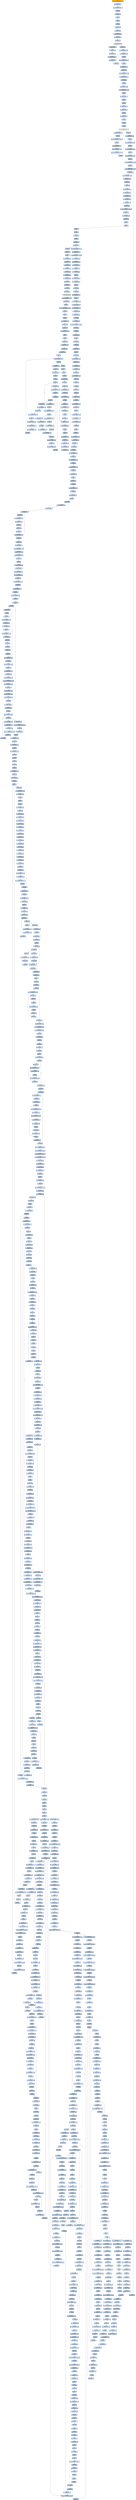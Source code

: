 digraph G {
node[shape=rectangle,style=filled,fillcolor=lightsteelblue,color=lightsteelblue]
bgcolor="transparent"
a0x0040410fmovl_0x404000UINT32_eax[label="start\nmovl $0x404000<UINT32>, %eax",color="lightgrey",fillcolor="orange"];
a0x00404114pushl_0x0UINT8[label="0x00404114\npushl $0x0<UINT8>"];
a0x00404116pushl_0x4022e3UINT32[label="0x00404116\npushl $0x4022e3<UINT32>"];
a0x0040411bpushl_fs_0[label="0x0040411b\npushl %fs:0"];
a0x00404122movl_esp_fs_0[label="0x00404122\nmovl %esp, %fs:0"];
a0x00404129pushfw_[label="0x00404129\npushfw "];
a0x0040412bpusha_[label="0x0040412b\npusha "];
a0x0040412cpushl_eax[label="0x0040412c\npushl %eax"];
a0x0040412dmovl_eax_ebx[label="0x0040412d\nmovl %eax, %ebx"];
a0x0040412faddl_eax__eax[label="0x0040412f\naddl (%eax), %eax"];
a0x00404131pushl_0x438UINT32[label="0x00404131\npushl $0x438<UINT32>"];
a0x00404136pushl_0x0UINT8[label="0x00404136\npushl $0x0<UINT8>"];
a0x00404138call_0x1ceax_[label="0x00404138\ncall 0x1c(%eax)"];
GlobalAlloc_kernel32_dll[label="GlobalAlloc@kernel32.dll",color="lightgrey",fillcolor="lightgrey"];
a0x0040413bmovl_eax_0x8ebx_[label="0x0040413b\nmovl %eax, 0x8(%ebx)"];
a0x0040413emovl_ebx_eax[label="0x0040413e\nmovl %ebx, %eax"];
a0x00404140addl_eax__eax[label="0x00404140\naddl (%eax), %eax"];
a0x00404142pushl_0xbc70UINT32[label="0x00404142\npushl $0xbc70<UINT32>"];
a0x00404147pushl_0x0UINT8[label="0x00404147\npushl $0x0<UINT8>"];
a0x00404149call_0x1ceax_[label="0x00404149\ncall 0x1c(%eax)"];
a0x0040414cmovl_esp_ecx[label="0x0040414c\nmovl %esp, %ecx"];
a0x0040414eleal_0xbc70eax__esp[label="0x0040414e\nleal 0xbc70(%eax), %esp"];
a0x00404154movl_esp_0x2eecx_[label="0x00404154\nmovl %esp, 0x2e(%ecx)"];
a0x00404157pushl_ebx[label="0x00404157\npushl %ebx"];
a0x00404158pushl_0x400000UINT32[label="0x00404158\npushl $0x400000<UINT32>"];
a0x0040415dpushl_ecx[label="0x0040415d\npushl %ecx"];
a0x0040415emovl_0x4esp__edi[label="0x0040415e\nmovl 0x4(%esp), %edi"];
a0x00404162movl_ebx__esi[label="0x00404162\nmovl (%ebx), %esi"];
a0x00404164addw_0x780UINT16_di[label="0x00404164\naddw $0x780<UINT16>, %di"];
a0x00404169leal_0x8esiebx__esi[label="0x00404169\nleal 0x8(%esi,%ebx), %esi"];
a0x0040416dmovl_edi_ebx_[label="0x0040416d\nmovl %edi, (%ebx)"];
a0x0040416fpushl_ebx[label="0x0040416f\npushl %ebx"];
a0x00404170movl_0x10esi__ebx[label="0x00404170\nmovl 0x10(%esi), %ebx"];
a0x00404173movl_0x880UINT32_eax[label="0x00404173\nmovl $0x880<UINT32>, %eax"];
a0x00404178pushl_esi[label="0x00404178\npushl %esi"];
a0x00404179pushl_0x2UINT8[label="0x00404179\npushl $0x2<UINT8>"];
a0x0040417bpushl_eax[label="0x0040417b\npushl %eax"];
a0x0040417cpushl_edi[label="0x0040417c\npushl %edi"];
a0x0040417dpushl_0x6UINT8[label="0x0040417d\npushl $0x6<UINT8>"];
a0x0040417fpushl_0xaUINT8[label="0x0040417f\npushl $0xa<UINT8>"];
a0x00404181pushl_esi[label="0x00404181\npushl %esi"];
a0x00404182pushl_0x4UINT8[label="0x00404182\npushl $0x4<UINT8>"];
a0x00404184pushl_eax[label="0x00404184\npushl %eax"];
a0x00404185pushl_edi[label="0x00404185\npushl %edi"];
a0x00404186call_ebx[label="0x00404186\ncall %ebx"];
VirtualProtect_kernel32_dll[label="VirtualProtect@kernel32.dll",color="lightgrey",fillcolor="lightgrey"];
a0x00404188subl_0x8UINT8_esi[label="0x00404188\nsubl $0x8<UINT8>, %esi"];
a0x0040418bpopl_ecx[label="0x0040418b\npopl %ecx"];
a0x0040418crepz_movsl_ds_esi__es_edi_[label="0x0040418c\nrepz movsl %ds:(%esi), %es:(%edi)"];
a0x0040418epopl_ecx[label="0x0040418e\npopl %ecx"];
a0x0040418faddw_0x58UINT8_di[label="0x0040418f\naddw $0x58<UINT8>, %di"];
a0x00404193addl_0x90UINT32_esi[label="0x00404193\naddl $0x90<UINT32>, %esi"];
a0x00404199repz_movsl_ds_esi__es_edi_[label="0x00404199\nrepz movsl %ds:(%esi), %es:(%edi)"];
a0x0040419bcall_ebx[label="0x0040419b\ncall %ebx"];
a0x0040419dpopl_eax[label="0x0040419d\npopl %eax"];
a0x0040419eleal_0x1644eax__ebx[label="0x0040419e\nleal 0x1644(%eax), %ebx"];
a0x004041a4pushl_eax[label="0x004041a4\npushl %eax"];
a0x004041a5addb_0xcUINT8_esp_[label="0x004041a5\naddb $0xc<UINT8>, (%esp)"];
a0x004041a9pushl_eax[label="0x004041a9\npushl %eax"];
a0x004041aaaddb_0x46UINT8_esp_[label="0x004041aa\naddb $0x46<UINT8>, (%esp)"];
a0x004041aepushl_eax[label="0x004041ae\npushl %eax"];
a0x004041afaddb_0x65UINT8_esp_[label="0x004041af\naddb $0x65<UINT8>, (%esp)"];
a0x004041b3pushl_eax[label="0x004041b3\npushl %eax"];
a0x004041b4addb_0xffffffa1UINT8_esp_[label="0x004041b4\naddb $0xffffffa1<UINT8>, (%esp)"];
a0x004041b8pushl_eax[label="0x004041b8\npushl %eax"];
a0x004041b9addb_0xffffffbfUINT8_esp_[label="0x004041b9\naddb $0xffffffbf<UINT8>, (%esp)"];
a0x004041bdmovl_ebx__ecx[label="0x004041bd\nmovl (%ebx), %ecx"];
a0x004041bfaddl_0x14UINT8_ebx[label="0x004041bf\naddl $0x14<UINT8>, %ebx"];
a0x004041c2movl__16ebx__edx[label="0x004041c2\nmovl -16(%ebx), %edx"];
a0x004041c5testl_edx_edx[label="0x004041c5\ntestl %edx, %edx"];
a0x004041c7je_0x004041bd[label="0x004041c7\nje 0x004041bd"];
a0x004041c9movl_0x18esp__eax[label="0x004041c9\nmovl 0x18(%esp), %eax"];
a0x004041cdleal_ecxeax__esi[label="0x004041cd\nleal (%ecx,%eax), %esi"];
a0x004041d0movl_0x1cesp__ebp[label="0x004041d0\nmovl 0x1c(%esp), %ebp"];
a0x004041d4movl_0x8ebp__ebp[label="0x004041d4\nmovl 0x8(%ebp), %ebp"];
a0x004041d7movl__4ebx__ecx[label="0x004041d7\nmovl -4(%ebx), %ecx"];
a0x004041damovl_ebp_edi[label="0x004041da\nmovl %ebp, %edi"];
a0x004041dcrepz_movsl_ds_esi__es_edi_[label="0x004041dc\nrepz movsl %ds:(%esi), %es:(%edi)"];
a0x004041demovl_ebp_esi[label="0x004041de\nmovl %ebp, %esi"];
a0x004041e0movl__12ebx__edi[label="0x004041e0\nmovl -12(%ebx), %edi"];
a0x004041e3addl_eax_edi[label="0x004041e3\naddl %eax, %edi"];
a0x004041e5pushl_ebx[label="0x004041e5\npushl %ebx"];
a0x004041e6pushl_edx[label="0x004041e6\npushl %edx"];
a0x004041e7pushl_edi[label="0x004041e7\npushl %edi"];
a0x004041e8pushl_ebp[label="0x004041e8\npushl %ebp"];
a0x004041e9call_0x0040421b[label="0x004041e9\ncall 0x0040421b"];
a0x0040421bpushl_ebp[label="0x0040421b\npushl %ebp"];
a0x0040421cmovl_esp_ebp[label="0x0040421c\nmovl %esp, %ebp"];
a0x0040421emovb_al_edi_[label="0x0040421e\nmovb %al, (%edi)"];
a0x00404220subl_0xbad8UINT32_esp[label="0x00404220\nsubl $0xbad8<UINT32>, %esp"];
a0x00404226leal__32888ebp__ecx[label="0x00404226\nleal -32888(%ebp), %ecx"];
a0x0040422corl_0xffffffffUINT8__20ebp_[label="0x0040422c\norl $0xffffffff<UINT8>, -20(%ebp)"];
a0x00404230movl_ecx__112ebp_[label="0x00404230\nmovl %ecx, -112(%ebp)"];
a0x00404233leal__32888ebp__ecx[label="0x00404233\nleal -32888(%ebp), %ecx"];
a0x00404239movl_ecx__116ebp_[label="0x00404239\nmovl %ecx, -116(%ebp)"];
a0x0040423cmovl_0x8ebp__ecx[label="0x0040423c\nmovl 0x8(%ebp), %ecx"];
a0x0040423fleal__120ebp__eax[label="0x0040423f\nleal -120(%ebp), %eax"];
a0x00404242pushl_ebx[label="0x00404242\npushl %ebx"];
a0x00404243movl_eax__120ebp_[label="0x00404243\nmovl %eax, -120(%ebp)"];
a0x00404246movl_ecx_0x8ebp_[label="0x00404246\nmovl %ecx, 0x8(%ebp)"];
a0x00404249pushl_esi[label="0x00404249\npushl %esi"];
a0x0040424axorl_eax_eax[label="0x0040424a\nxorl %eax, %eax"];
a0x0040424cxorl_ebx_ebx[label="0x0040424c\nxorl %ebx, %ebx"];
a0x0040424eleal__32888ebp__ecx[label="0x0040424e\nleal -32888(%ebp), %ecx"];
a0x00404254pushl_edi[label="0x00404254\npushl %edi"];
a0x00404255movl_eax__46680ebp_[label="0x00404255\nmovl %eax, -46680(%ebp)"];
a0x0040425bmovl_eax__41536ebp_[label="0x0040425b\nmovl %eax, -41536(%ebp)"];
a0x00404261movl_eax__41532ebp_[label="0x00404261\nmovl %eax, -41532(%ebp)"];
a0x00404267movl_eax__8ebp_[label="0x00404267\nmovl %eax, -8(%ebp)"];
a0x0040426amovl_ebx__16ebp_[label="0x0040426a\nmovl %ebx, -16(%ebp)"];
a0x0040426dxorl_edi_edi[label="0x0040426d\nxorl %edi, %edi"];
a0x0040426fmovl_ecx__12ebp_[label="0x0040426f\nmovl %ecx, -12(%ebp)"];
a0x00404272movl_0x8000UINT32__4ebp_[label="0x00404272\nmovl $0x8000<UINT32>, -4(%ebp)"];
a0x00404279testl_eax_eax[label="0x00404279\ntestl %eax, %eax"];
a0x0040427bjne_0x004042ee[label="0x0040427b\njne 0x004042ee"];
a0x0040427dpushl_0x3UINT8[label="0x0040427d\npushl $0x3<UINT8>"];
a0x0040427fpopl_esi[label="0x0040427f\npopl %esi"];
a0x00404280cmpl_esi_edi[label="0x00404280\ncmpl %esi, %edi"];
a0x00404282jae_0x004042a8[label="0x00404282\njae 0x004042a8"];
a0x00404284pushl_0xaUINT8[label="0x00404284\npushl $0xa<UINT8>"];
a0x00404286popl_ecx[label="0x00404286\npopl %ecx"];
a0x00404287subl_edi_ecx[label="0x00404287\nsubl %edi, %ecx"];
a0x00404289shrl_0x3UINT8_ecx[label="0x00404289\nshrl $0x3<UINT8>, %ecx"];
a0x0040428caddl_ecx__8ebp_[label="0x0040428c\naddl %ecx, -8(%ebp)"];
a0x0040428fmovl_0x8ebp__ecx[label="0x0040428f\nmovl 0x8(%ebp), %ecx"];
a0x00404292movzbl_ecx__edx[label="0x00404292\nmovzbl (%ecx), %edx"];
a0x00404295movl_edi_ecx[label="0x00404295\nmovl %edi, %ecx"];
a0x00404297addl_0x8UINT8_edi[label="0x00404297\naddl $0x8<UINT8>, %edi"];
a0x0040429ashll_cl_edx[label="0x0040429a\nshll %cl, %edx"];
a0x0040429corl_edx_ebx[label="0x0040429c\norl %edx, %ebx"];
a0x0040429eincl_0x8ebp_[label="0x0040429e\nincl 0x8(%ebp)"];
a0x004042a1cmpl_esi_edi[label="0x004042a1\ncmpl %esi, %edi"];
a0x004042a3jb_0x0040428f[label="0x004042a3\njb 0x0040428f"];
a0x004042a5movl_ebx__16ebp_[label="0x004042a5\nmovl %ebx, -16(%ebp)"];
a0x004042a8movl_ebx_ecx[label="0x004042a8\nmovl %ebx, %ecx"];
a0x004042aaandl_0x7UINT8_ecx[label="0x004042aa\nandl $0x7<UINT8>, %ecx"];
a0x004042admovl_ecx_edx[label="0x004042ad\nmovl %ecx, %edx"];
a0x004042afshrl_ecx[label="0x004042af\nshrl %ecx"];
a0x004042b1andl_0x1UINT8_edx[label="0x004042b1\nandl $0x1<UINT8>, %edx"];
a0x004042b4subl_0x0UINT8_ecx[label="0x004042b4\nsubl $0x0<UINT8>, %ecx"];
a0x004042b7movl_edx__41540ebp_[label="0x004042b7\nmovl %edx, -41540(%ebp)"];
a0x004042bdje_0x004042d2[label="0x004042bd\nje 0x004042d2"];
a0x004042bfdecl_ecx[label="0x004042bf\ndecl %ecx"];
a0x004042c0jne_0x004051ce[label="0x004042c0\njne 0x004051ce"];
a0x004042c6shrl_0x3UINT8_ebx[label="0x004042c6\nshrl $0x3<UINT8>, %ebx"];
a0x004042c9movl_ebx__16ebp_[label="0x004042c9\nmovl %ebx, -16(%ebp)"];
a0x004042ccsubl_esi_edi[label="0x004042cc\nsubl %esi, %edi"];
a0x004042cemovl_esi_eax[label="0x004042ce\nmovl %esi, %eax"];
a0x004042d0jmp_0x004042e6[label="0x004042d0\njmp 0x004042e6"];
a0x004042e6movl_eax__46680ebp_[label="0x004042e6\nmovl %eax, -46680(%ebp)"];
a0x004042ecjmp_0x004042f4[label="0x004042ec\njmp 0x004042f4"];
a0x004042f4cmpl_0x1UINT8_eax[label="0x004042f4\ncmpl $0x1<UINT8>, %eax"];
a0x004042f7jne_0x00404359[label="0x004042f7\njne 0x00404359"];
a0x00404359cmpl_0x2UINT8_eax[label="0x00404359\ncmpl $0x2<UINT8>, %eax"];
a0x0040435cjne_0x0040447f[label="0x0040435c\njne 0x0040447f"];
a0x0040447fpushl_0x3UINT8[label="0x0040447f\npushl $0x3<UINT8>"];
a0x00404481popl_edx[label="0x00404481\npopl %edx"];
a0x00404482cmpl_edx_eax[label="0x00404482\ncmpl %edx, %eax"];
a0x00404484jne_0x004044d7[label="0x00404484\njne 0x004044d7"];
a0x00404486cmpl_0xeUINT8_edi[label="0x00404486\ncmpl $0xe<UINT8>, %edi"];
a0x00404489jae_0x004044ad[label="0x00404489\njae 0x004044ad"];
a0x0040448bpushl_0x15UINT8[label="0x0040448b\npushl $0x15<UINT8>"];
a0x0040448dpopl_eax[label="0x0040448d\npopl %eax"];
a0x0040448esubl_edi_eax[label="0x0040448e\nsubl %edi, %eax"];
a0x00404490shrl_0x3UINT8_eax[label="0x00404490\nshrl $0x3<UINT8>, %eax"];
a0x00404493addl_eax__8ebp_[label="0x00404493\naddl %eax, -8(%ebp)"];
a0x00404496movl_0x8ebp__eax[label="0x00404496\nmovl 0x8(%ebp), %eax"];
a0x00404499movl_edi_ecx[label="0x00404499\nmovl %edi, %ecx"];
a0x0040449baddl_0x8UINT8_edi[label="0x0040449b\naddl $0x8<UINT8>, %edi"];
a0x0040449emovzbl_eax__eax[label="0x0040449e\nmovzbl (%eax), %eax"];
a0x004044a1shll_cl_eax[label="0x004044a1\nshll %cl, %eax"];
a0x004044a3orl_eax_ebx[label="0x004044a3\norl %eax, %ebx"];
a0x004044a5incl_0x8ebp_[label="0x004044a5\nincl 0x8(%ebp)"];
a0x004044a8cmpl_0xeUINT8_edi[label="0x004044a8\ncmpl $0xe<UINT8>, %edi"];
a0x004044abjb_0x00404496[label="0x004044ab\njb 0x00404496"];
a0x004044admovl_ebx_ecx[label="0x004044ad\nmovl %ebx, %ecx"];
a0x004044afpushl_0x4UINT8[label="0x004044af\npushl $0x4<UINT8>"];
a0x004044b1andl_0x3fffUINT32_ecx[label="0x004044b1\nandl $0x3fff<UINT32>, %ecx"];
a0x004044b7subl_0xeUINT8_edi[label="0x004044b7\nsubl $0xe<UINT8>, %edi"];
a0x004044bashrl_0xeUINT8_ebx[label="0x004044ba\nshrl $0xe<UINT8>, %ebx"];
a0x004044bdxorl_esi_esi[label="0x004044bd\nxorl %esi, %esi"];
a0x004044bfpopl_eax[label="0x004044bf\npopl %eax"];
a0x004044c0movl_ecx__46676ebp_[label="0x004044c0\nmovl %ecx, -46676(%ebp)"];
a0x004044c6movl_ebx__16ebp_[label="0x004044c6\nmovl %ebx, -16(%ebp)"];
a0x004044c9movl_esi__46672ebp_[label="0x004044c9\nmovl %esi, -46672(%ebp)"];
a0x004044cfmovl_eax__46680ebp_[label="0x004044cf\nmovl %eax, -46680(%ebp)"];
a0x004044d5jmp_0x004044df[label="0x004044d5\njmp 0x004044df"];
a0x004044dfcmpl_0x4UINT8_eax[label="0x004044df\ncmpl $0x4<UINT8>, %eax"];
a0x004044e2jne_0x004045e2[label="0x004044e2\njne 0x004045e2"];
a0x004044e8shrl_0xaUINT8_ecx[label="0x004044e8\nshrl $0xa<UINT8>, %ecx"];
a0x004044ebaddl_eax_ecx[label="0x004044eb\naddl %eax, %ecx"];
a0x004044edcmpl_ecx__46672ebp_[label="0x004044ed\ncmpl %ecx, -46672(%ebp)"];
a0x004044f3jae_0x00404558[label="0x004044f3\njae 0x00404558"];
a0x004044f5cmpl_edx_edi[label="0x004044f5\ncmpl %edx, %edi"];
a0x004044f7jae_0x0040451a[label="0x004044f7\njae 0x0040451a"];
a0x0040451amovl__46672ebp__ecx[label="0x0040451a\nmovl -46672(%ebp), %ecx"];
a0x00404520movl_ebx_eax[label="0x00404520\nmovl %ebx, %eax"];
a0x00404522andl_0x7UINT8_eax[label="0x00404522\nandl $0x7<UINT8>, %eax"];
a0x00404525subl_edx_edi[label="0x00404525\nsubl %edx, %edi"];
a0x00404527addl_0xbafcesp__ecx[label="0x00404527\naddl 0xbafc(%esp), %ecx"];
a0x0040452emovzbl_ecx__ecx[label="0x0040452e\nmovzbl (%ecx), %ecx"];
a0x00404531shrl_0x3UINT8_ebx[label="0x00404531\nshrl $0x3<UINT8>, %ebx"];
a0x00404534movl_eax__46668ebpecx4_[label="0x00404534\nmovl %eax, -46668(%ebp,%ecx,4)"];
a0x0040453bmovl__46676ebp__eax[label="0x0040453b\nmovl -46676(%ebp), %eax"];
a0x00404541incl__46672ebp_[label="0x00404541\nincl -46672(%ebp)"];
a0x00404547shrl_0xaUINT8_eax[label="0x00404547\nshrl $0xa<UINT8>, %eax"];
a0x0040454aaddl_0x4UINT8_eax[label="0x0040454a\naddl $0x4<UINT8>, %eax"];
a0x0040454dcmpl_eax__46672ebp_[label="0x0040454d\ncmpl %eax, -46672(%ebp)"];
a0x00404553jb_0x004044f5[label="0x00404553\njb 0x004044f5"];
a0x004044f9pushl_0xaUINT8[label="0x004044f9\npushl $0xa<UINT8>"];
a0x004044fbpopl_eax[label="0x004044fb\npopl %eax"];
a0x004044fcsubl_edi_eax[label="0x004044fc\nsubl %edi, %eax"];
a0x004044feshrl_0x3UINT8_eax[label="0x004044fe\nshrl $0x3<UINT8>, %eax"];
a0x00404501addl_eax__8ebp_[label="0x00404501\naddl %eax, -8(%ebp)"];
a0x00404504movl_0x8ebp__eax[label="0x00404504\nmovl 0x8(%ebp), %eax"];
a0x00404507movl_edi_ecx[label="0x00404507\nmovl %edi, %ecx"];
a0x00404509addl_0x8UINT8_edi[label="0x00404509\naddl $0x8<UINT8>, %edi"];
a0x0040450cmovzbl_eax__eax[label="0x0040450c\nmovzbl (%eax), %eax"];
a0x0040450fshll_cl_eax[label="0x0040450f\nshll %cl, %eax"];
a0x00404511orl_eax_ebx[label="0x00404511\norl %eax, %ebx"];
a0x00404513incl_0x8ebp_[label="0x00404513\nincl 0x8(%ebp)"];
a0x00404516cmpl_edx_edi[label="0x00404516\ncmpl %edx, %edi"];
a0x00404518jb_0x00404504[label="0x00404518\njb 0x00404504"];
a0x00404555movl_ebx__16ebp_[label="0x00404555\nmovl %ebx, -16(%ebp)"];
a0x00404558pushl_0x13UINT8[label="0x00404558\npushl $0x13<UINT8>"];
a0x0040455apopl_eax[label="0x0040455a\npopl %eax"];
a0x0040455bcmpl_eax__46672ebp_[label="0x0040455b\ncmpl %eax, -46672(%ebp)"];
a0x00404561jae_0x00404582[label="0x00404561\njae 0x00404582"];
a0x00404563movl__46672ebp__ecx[label="0x00404563\nmovl -46672(%ebp), %ecx"];
a0x00404569addl_0xbafcesp__ecx[label="0x00404569\naddl 0xbafc(%esp), %ecx"];
a0x00404570movzbl_ecx__ecx[label="0x00404570\nmovzbl (%ecx), %ecx"];
a0x00404573movl_esi__46668ebpecx4_[label="0x00404573\nmovl %esi, -46668(%ebp,%ecx,4)"];
a0x0040457aincl__46672ebp_[label="0x0040457a\nincl -46672(%ebp)"];
a0x00404580jmp_0x0040455b[label="0x00404580\njmp 0x0040455b"];
a0x00404582leal__108ebp__ecx[label="0x00404582\nleal -108(%ebp), %ecx"];
a0x00404585movl_0x7UINT32__41548ebp_[label="0x00404585\nmovl $0x7<UINT32>, -41548(%ebp)"];
a0x0040458fpushl_ecx[label="0x0040458f\npushl %ecx"];
a0x00404590leal__32ebp__ecx[label="0x00404590\nleal -32(%ebp), %ecx"];
a0x00404593pushl_ecx[label="0x00404593\npushl %ecx"];
a0x00404594leal__41528ebp__ecx[label="0x00404594\nleal -41528(%ebp), %ecx"];
a0x0040459apushl_ecx[label="0x0040459a\npushl %ecx"];
a0x0040459bleal__41548ebp__ecx[label="0x0040459b\nleal -41548(%ebp), %ecx"];
a0x004045a1pushl_ecx[label="0x004045a1\npushl %ecx"];
a0x004045a2leal__41544ebp__ecx[label="0x004045a2\nleal -41544(%ebp), %ecx"];
a0x004045a8pushl_ecx[label="0x004045a8\npushl %ecx"];
a0x004045a9pushl_esi[label="0x004045a9\npushl %esi"];
a0x004045aapushl_esi[label="0x004045aa\npushl %esi"];
a0x004045abpushl_eax[label="0x004045ab\npushl %eax"];
a0x004045acpushl_eax[label="0x004045ac\npushl %eax"];
a0x004045adleal__46668ebp__eax[label="0x004045ad\nleal -46668(%ebp), %eax"];
a0x004045b3pushl_eax[label="0x004045b3\npushl %eax"];
a0x004045b4movl_esi__32ebp_[label="0x004045b4\nmovl %esi, -32(%ebp)"];
a0x004045b7call_0x004051da[label="0x004045b7\ncall 0x004051da"];
a0x004051dapushl_ebp[label="0x004051da\npushl %ebp"];
a0x004051dbmovl_esp_ebp[label="0x004051db\nmovl %esp, %ebp"];
a0x004051ddsubl_0xf4UINT32_esp[label="0x004051dd\nsubl $0xf4<UINT32>, %esp"];
a0x004051e3movl_0x8ebp__ecx[label="0x004051e3\nmovl 0x8(%ebp), %ecx"];
a0x004051e6pushl_ebx[label="0x004051e6\npushl %ebx"];
a0x004051e7pushl_esi[label="0x004051e7\npushl %esi"];
a0x004051e8pushl_edi[label="0x004051e8\npushl %edi"];
a0x004051e9movl_0xcebp__edi[label="0x004051e9\nmovl 0xc(%ebp), %edi"];
a0x004051ecxorl_esi_esi[label="0x004051ec\nxorl %esi, %esi"];
a0x004051eemovl_esi__120ebp_[label="0x004051ee\nmovl %esi, -120(%ebp)"];
a0x004051f1movl_esi__116ebp_[label="0x004051f1\nmovl %esi, -116(%ebp)"];
a0x004051f4movl_esi__112ebp_[label="0x004051f4\nmovl %esi, -112(%ebp)"];
a0x004051f7movl_esi__108ebp_[label="0x004051f7\nmovl %esi, -108(%ebp)"];
a0x004051famovl_esi__104ebp_[label="0x004051fa\nmovl %esi, -104(%ebp)"];
a0x004051fdmovl_esi__100ebp_[label="0x004051fd\nmovl %esi, -100(%ebp)"];
a0x00405200movl_esi__96ebp_[label="0x00405200\nmovl %esi, -96(%ebp)"];
a0x00405203movl_esi__92ebp_[label="0x00405203\nmovl %esi, -92(%ebp)"];
a0x00405206movl_esi__88ebp_[label="0x00405206\nmovl %esi, -88(%ebp)"];
a0x00405209movl_esi__84ebp_[label="0x00405209\nmovl %esi, -84(%ebp)"];
a0x0040520cmovl_esi__80ebp_[label="0x0040520c\nmovl %esi, -80(%ebp)"];
a0x0040520fmovl_esi__76ebp_[label="0x0040520f\nmovl %esi, -76(%ebp)"];
a0x00405212movl_esi__72ebp_[label="0x00405212\nmovl %esi, -72(%ebp)"];
a0x00405215movl_esi__68ebp_[label="0x00405215\nmovl %esi, -68(%ebp)"];
a0x00405218movl_esi__64ebp_[label="0x00405218\nmovl %esi, -64(%ebp)"];
a0x0040521bmovl_esi__60ebp_[label="0x0040521b\nmovl %esi, -60(%ebp)"];
a0x0040521emovl_edi_edx[label="0x0040521e\nmovl %edi, %edx"];
a0x00405220movl_ecx__eax[label="0x00405220\nmovl (%ecx), %eax"];
a0x00405222addl_0x4UINT8_ecx[label="0x00405222\naddl $0x4<UINT8>, %ecx"];
a0x00405225incl__120ebpeax4_[label="0x00405225\nincl -120(%ebp,%eax,4)"];
a0x00405229leal__120ebpeax4__eax[label="0x00405229\nleal -120(%ebp,%eax,4), %eax"];
a0x0040522ddecl_edx[label="0x0040522d\ndecl %edx"];
a0x0040522ejne_0x00405220[label="0x0040522e\njne 0x00405220"];
a0x00405230cmpl_edi__120ebp_[label="0x00405230\ncmpl %edi, -120(%ebp)"];
a0x00405233jne_0x00405246[label="0x00405233\njne 0x00405246"];
a0x00405246movl_0x20ebp__ebx[label="0x00405246\nmovl 0x20(%ebp), %ebx"];
a0x00405249pushl_0x1UINT8[label="0x00405249\npushl $0x1<UINT8>"];
a0x0040524bpopl_ecx[label="0x0040524b\npopl %ecx"];
a0x0040524cleal__116ebp__eax[label="0x0040524c\nleal -116(%ebp), %eax"];
a0x0040524fmovl_ebx__edx[label="0x0040524f\nmovl (%ebx), %edx"];
a0x00405251movl_edx__4ebp_[label="0x00405251\nmovl %edx, -4(%ebp)"];
a0x00405254cmpl_esi_eax_[label="0x00405254\ncmpl %esi, (%eax)"];
a0x00405256jne_0x00405261[label="0x00405256\njne 0x00405261"];
a0x00405258incl_ecx[label="0x00405258\nincl %ecx"];
a0x00405259addl_0x4UINT8_eax[label="0x00405259\naddl $0x4<UINT8>, %eax"];
a0x0040525ccmpl_0xfUINT8_ecx[label="0x0040525c\ncmpl $0xf<UINT8>, %ecx"];
a0x0040525fjbe_0x00405254[label="0x0040525f\njbe 0x00405254"];
a0x00405261cmpl_ecx_edx[label="0x00405261\ncmpl %ecx, %edx"];
a0x00405263movl_ecx_0x20ebp_[label="0x00405263\nmovl %ecx, 0x20(%ebp)"];
a0x00405266jae_0x0040526d[label="0x00405266\njae 0x0040526d"];
a0x0040526dpushl_0xfUINT8[label="0x0040526d\npushl $0xf<UINT8>"];
a0x0040526fleal__60ebp__edi[label="0x0040526f\nleal -60(%ebp), %edi"];
a0x00405272popl_eax[label="0x00405272\npopl %eax"];
a0x00405273cmpl_esi_edi_[label="0x00405273\ncmpl %esi, (%edi)"];
a0x00405275jne_0x0040527f[label="0x00405275\njne 0x0040527f"];
a0x00405277decl_eax[label="0x00405277\ndecl %eax"];
a0x00405278subl_0x4UINT8_edi[label="0x00405278\nsubl $0x4<UINT8>, %edi"];
a0x0040527bcmpl_esi_eax[label="0x0040527b\ncmpl %esi, %eax"];
a0x0040527djne_0x00405273[label="0x0040527d\njne 0x00405273"];
a0x0040527fcmpl_eax_edx[label="0x0040527f\ncmpl %eax, %edx"];
a0x00405281movl_eax__36ebp_[label="0x00405281\nmovl %eax, -36(%ebp)"];
a0x00405284jbe_0x0040528b[label="0x00405284\njbe 0x0040528b"];
a0x00405286movl_eax__4ebp_[label="0x00405286\nmovl %eax, -4(%ebp)"];
a0x00405289movl_eax_edx[label="0x00405289\nmovl %eax, %edx"];
a0x0040528bpushl_0x1UINT8[label="0x0040528b\npushl $0x1<UINT8>"];
a0x0040528dmovl_edx_ebx_[label="0x0040528d\nmovl %edx, (%ebx)"];
a0x0040528fpopl_edi[label="0x0040528f\npopl %edi"];
a0x00405290shll_cl_edi[label="0x00405290\nshll %cl, %edi"];
a0x00405292cmpl_eax_ecx[label="0x00405292\ncmpl %eax, %ecx"];
a0x00405294jae_0x004052ac[label="0x00405294\njae 0x004052ac"];
a0x00405296leal__120ebpecx4__esi[label="0x00405296\nleal -120(%ebp,%ecx,4), %esi"];
a0x0040529asubl_esi__edi[label="0x0040529a\nsubl (%esi), %edi"];
a0x0040529cjs_0x00405574[label="0x0040529c\njs 0x00405574"];
a0x004052a2incl_ecx[label="0x004052a2\nincl %ecx"];
a0x004052a3addl_0x4UINT8_esi[label="0x004052a3\naddl $0x4<UINT8>, %esi"];
a0x004052a6shll_edi[label="0x004052a6\nshll %edi"];
a0x004052a8cmpl_eax_ecx[label="0x004052a8\ncmpl %eax, %ecx"];
a0x004052aajb_0x0040529a[label="0x004052aa\njb 0x0040529a"];
a0x004052acmovl_eax_ebx[label="0x004052ac\nmovl %eax, %ebx"];
a0x004052aeshll_0x2UINT8_ebx[label="0x004052ae\nshll $0x2<UINT8>, %ebx"];
a0x004052b1movl__120ebxebp__esi[label="0x004052b1\nmovl -120(%ebx,%ebp), %esi"];
a0x004052b5leal__120ebxebp__ecx[label="0x004052b5\nleal -120(%ebx,%ebp), %ecx"];
a0x004052b9subl_esi_edi[label="0x004052b9\nsubl %esi, %edi"];
a0x004052bbmovl_edi__32ebp_[label="0x004052bb\nmovl %edi, -32(%ebp)"];
a0x004052bejs_0x00405574[label="0x004052be\njs 0x00405574"];
a0x004052c4addl_edi_esi[label="0x004052c4\naddl %edi, %esi"];
a0x004052c6movl_esi_ecx_[label="0x004052c6\nmovl %esi, (%ecx)"];
a0x004052c8xorl_ecx_ecx[label="0x004052c8\nxorl %ecx, %ecx"];
a0x004052cadecl_eax[label="0x004052ca\ndecl %eax"];
a0x004052cbmovl_ecx__180ebp_[label="0x004052cb\nmovl %ecx, -180(%ebp)"];
a0x004052d1je_0x004052e6[label="0x004052d1\nje 0x004052e6"];
a0x004052d3xorl_esi_esi[label="0x004052d3\nxorl %esi, %esi"];
a0x004052d5addl__116esiebp__ecx[label="0x004052d5\naddl -116(%esi,%ebp), %ecx"];
a0x004052d9addl_0x4UINT8_esi[label="0x004052d9\naddl $0x4<UINT8>, %esi"];
a0x004052dcdecl_eax[label="0x004052dc\ndecl %eax"];
a0x004052ddmovl_ecx__180esiebp_[label="0x004052dd\nmovl %ecx, -180(%esi,%ebp)"];
a0x004052e4jne_0x004052d5[label="0x004052e4\njne 0x004052d5"];
a0x004052e6movl_0x8ebp__ecx[label="0x004052e6\nmovl 0x8(%ebp), %ecx"];
a0x004052e9xorl_esi_esi[label="0x004052e9\nxorl %esi, %esi"];
a0x004052ebmovl_ecx__eax[label="0x004052eb\nmovl (%ecx), %eax"];
a0x004052edaddl_0x4UINT8_ecx[label="0x004052ed\naddl $0x4<UINT8>, %ecx"];
a0x004052f0testl_eax_eax[label="0x004052f0\ntestl %eax, %eax"];
a0x004052f2movl_ecx_0x8ebp_[label="0x004052f2\nmovl %ecx, 0x8(%ebp)"];
a0x004052f5je_0x00405314[label="0x004052f5\nje 0x00405314"];
a0x004052f7movl__184ebpeax4__ecx[label="0x004052f7\nmovl -184(%ebp,%eax,4), %ecx"];
a0x004052femovl_0x2cebp__edi[label="0x004052fe\nmovl 0x2c(%ebp), %edi"];
a0x00405301leal__184ebpeax4__eax[label="0x00405301\nleal -184(%ebp,%eax,4), %eax"];
a0x00405308movl_esi_ediecx4_[label="0x00405308\nmovl %esi, (%edi,%ecx,4)"];
a0x0040530bmovl__32ebp__edi[label="0x0040530b\nmovl -32(%ebp), %edi"];
a0x0040530eincl_ecx[label="0x0040530e\nincl %ecx"];
a0x0040530fmovl_ecx_eax_[label="0x0040530f\nmovl %ecx, (%eax)"];
a0x00405311movl_0x8ebp__ecx[label="0x00405311\nmovl 0x8(%ebp), %ecx"];
a0x00405314incl_esi[label="0x00405314\nincl %esi"];
a0x00405315cmpl_0xcebp__esi[label="0x00405315\ncmpl 0xc(%ebp), %esi"];
a0x00405318jb_0x004052eb[label="0x00405318\njb 0x004052eb"];
a0x0040531amovl__184ebxebp__eax[label="0x0040531a\nmovl -184(%ebx,%ebp), %eax"];
a0x00405321andl_0x0UINT8__20ebp_[label="0x00405321\nandl $0x0<UINT8>, -20(%ebp)"];
a0x00405325andl_0x0UINT8__184ebp_[label="0x00405325\nandl $0x0<UINT8>, -184(%ebp)"];
a0x0040532corl_0xffffffffUINT8__8ebp_[label="0x0040532c\norl $0xffffffff<UINT8>, -8(%ebp)"];
a0x00405330movl_eax_0xcebp_[label="0x00405330\nmovl %eax, 0xc(%ebp)"];
a0x00405333movl_0x2cebp__eax[label="0x00405333\nmovl 0x2c(%ebp), %eax"];
a0x00405336movl_eax_0x8ebp_[label="0x00405336\nmovl %eax, 0x8(%ebp)"];
a0x00405339movl_0x20ebp__eax[label="0x00405339\nmovl 0x20(%ebp), %eax"];
a0x0040533cmovl_edx_ebx[label="0x0040533c\nmovl %edx, %ebx"];
a0x0040533enegl_ebx[label="0x0040533e\nnegl %ebx"];
a0x00405340cmpl__36ebp__eax[label="0x00405340\ncmpl -36(%ebp), %eax"];
a0x00405343jg_0x0040555a[label="0x00405343\njg 0x0040555a"];
a0x00405349leal__120ebpeax4__eax[label="0x00405349\nleal -120(%ebp,%eax,4), %eax"];
a0x0040534dmovl_eax__40ebp_[label="0x0040534d\nmovl %eax, -40(%ebp)"];
a0x00405350movl__40ebp__eax[label="0x00405350\nmovl -40(%ebp), %eax"];
a0x00405353movl_eax__eax[label="0x00405353\nmovl (%eax), %eax"];
a0x00405355movl_eax_ecx[label="0x00405355\nmovl %eax, %ecx"];
a0x00405357decl_eax[label="0x00405357\ndecl %eax"];
a0x00405358testl_ecx_ecx[label="0x00405358\ntestl %ecx, %ecx"];
a0x0040535amovl_eax__28ebp_[label="0x0040535a\nmovl %eax, -28(%ebp)"];
a0x0040535dje_0x00405547[label="0x0040535d\nje 0x00405547"];
a0x00405363jmp_0x00405368[label="0x00405363\njmp 0x00405368"];
a0x00405368leal_edxebx__esi[label="0x00405368\nleal (%edx,%ebx), %esi"];
a0x0040536bcmpl_esi_0x20ebp_[label="0x0040536b\ncmpl %esi, 0x20(%ebp)"];
a0x0040536ejle_0x00405462[label="0x0040536e\njle 0x00405462"];
a0x00405374incl_eax[label="0x00405374\nincl %eax"];
a0x00405375movl_eax__24ebp_[label="0x00405375\nmovl %eax, -24(%ebp)"];
a0x00405378incl__8ebp_[label="0x00405378\nincl -8(%ebp)"];
a0x0040537baddl_edx_esi[label="0x0040537b\naddl %edx, %esi"];
a0x0040537dmovl_esi__56ebp_[label="0x0040537d\nmovl %esi, -56(%ebp)"];
a0x00405380movl__36ebp__esi[label="0x00405380\nmovl -36(%ebp), %esi"];
a0x00405383addl_edx_ebx[label="0x00405383\naddl %edx, %ebx"];
a0x00405385subl_ebx_esi[label="0x00405385\nsubl %ebx, %esi"];
a0x00405387cmpl_edx_esi[label="0x00405387\ncmpl %edx, %esi"];
a0x00405389jbe_0x0040538d[label="0x00405389\njbe 0x0040538d"];
a0x0040538dmovl_0x20ebp__ecx[label="0x0040538d\nmovl 0x20(%ebp), %ecx"];
a0x00405390pushl_0x1UINT8[label="0x00405390\npushl $0x1<UINT8>"];
a0x00405392subl_ebx_ecx[label="0x00405392\nsubl %ebx, %ecx"];
a0x00405394popl_eax[label="0x00405394\npopl %eax"];
a0x00405395shll_cl_eax[label="0x00405395\nshll %cl, %eax"];
a0x00405397cmpl__24ebp__eax[label="0x00405397\ncmpl -24(%ebp), %eax"];
a0x0040539ajbe_0x004053ca[label="0x0040539a\njbe 0x004053ca"];
a0x0040539corl_0xffffffffUINT8_edi[label="0x0040539c\norl $0xffffffff<UINT8>, %edi"];
a0x0040539fsubl__28ebp__edi[label="0x0040539f\nsubl -28(%ebp), %edi"];
a0x004053a2addl_edi_eax[label="0x004053a2\naddl %edi, %eax"];
a0x004053a4movl__40ebp__edi[label="0x004053a4\nmovl -40(%ebp), %edi"];
a0x004053a7cmpl_esi_ecx[label="0x004053a7\ncmpl %esi, %ecx"];
a0x004053a9jae_0x004053ca[label="0x004053a9\njae 0x004053ca"];
a0x004053abincl_ecx[label="0x004053ab\nincl %ecx"];
a0x004053accmpl_esi_ecx[label="0x004053ac\ncmpl %esi, %ecx"];
a0x004053aejae_0x004053ca[label="0x004053ae\njae 0x004053ca"];
a0x004053b0jmp_0x004053b5[label="0x004053b0\njmp 0x004053b5"];
a0x004053b5addl_0x4UINT8_edi[label="0x004053b5\naddl $0x4<UINT8>, %edi"];
a0x004053b8movl_edi__44ebp_[label="0x004053b8\nmovl %edi, -44(%ebp)"];
a0x004053bbmovl_edi__edi[label="0x004053bb\nmovl (%edi), %edi"];
a0x004053bdshll_eax[label="0x004053bd\nshll %eax"];
a0x004053bfcmpl_edi_eax[label="0x004053bf\ncmpl %edi, %eax"];
a0x004053c1jbe_0x004053ca[label="0x004053c1\njbe 0x004053ca"];
a0x004053c3subl_edi_eax[label="0x004053c3\nsubl %edi, %eax"];
a0x004053c5incl_ecx[label="0x004053c5\nincl %ecx"];
a0x004053c6cmpl_esi_ecx[label="0x004053c6\ncmpl %esi, %ecx"];
a0x004053c8jb_0x004053b2[label="0x004053c8\njb 0x004053b2"];
a0x004053b2movl__44ebp__edi[label="0x004053b2\nmovl -44(%ebp), %edi"];
a0x004053camovl_0x28ebp__eax[label="0x004053ca\nmovl 0x28(%ebp), %eax"];
a0x004053cdpushl_0x1UINT8[label="0x004053cd\npushl $0x1<UINT8>"];
a0x004053cfpopl_esi[label="0x004053cf\npopl %esi"];
a0x004053d0movl_eax__eax[label="0x004053d0\nmovl (%eax), %eax"];
a0x004053d2shll_cl_esi[label="0x004053d2\nshll %cl, %esi"];
a0x004053d4movl_esi__44ebp_[label="0x004053d4\nmovl %esi, -44(%ebp)"];
a0x004053d7addl_eax_esi[label="0x004053d7\naddl %eax, %esi"];
a0x004053d9cmpl_0x5a0UINT32_esi[label="0x004053d9\ncmpl $0x5a0<UINT32>, %esi"];
a0x004053dfja_0x00405574[label="0x004053df\nja 0x00405574"];
a0x004053e5movl_0x24ebp__edi[label="0x004053e5\nmovl 0x24(%ebp), %edi"];
a0x004053e8leal_eaxeax2__eax[label="0x004053e8\nleal (%eax,%eax,2), %eax"];
a0x004053ebleal_edieax2__edi[label="0x004053eb\nleal (%edi,%eax,2), %edi"];
a0x004053eemovl__8ebp__eax[label="0x004053ee\nmovl -8(%ebp), %eax"];
a0x004053f1shll_0x2UINT8_eax[label="0x004053f1\nshll $0x2<UINT8>, %eax"];
a0x004053f4cmpl_0x0UINT8__8ebp_[label="0x004053f4\ncmpl $0x0<UINT8>, -8(%ebp)"];
a0x004053f8movl_eax__52ebp_[label="0x004053f8\nmovl %eax, -52(%ebp)"];
a0x004053fbleal__244eaxebp__eax[label="0x004053fb\nleal -244(%eax,%ebp), %eax"];
a0x00405402movl_edi__48ebp_[label="0x00405402\nmovl %edi, -48(%ebp)"];
a0x00405405movl_edi_eax_[label="0x00405405\nmovl %edi, (%eax)"];
a0x00405407movl_0x28ebp__edi[label="0x00405407\nmovl 0x28(%ebp), %edi"];
a0x0040540amovl_esi_edi_[label="0x0040540a\nmovl %esi, (%edi)"];
a0x0040540cje_0x0040544b[label="0x0040540c\nje 0x0040544b"];
a0x0040544bmovl_0x1cebp__eax[label="0x0040544b\nmovl 0x1c(%ebp), %eax"];
a0x0040544emovl__48ebp__ecx[label="0x0040544e\nmovl -48(%ebp), %ecx"];
a0x00405451movl_ecx_eax_[label="0x00405451\nmovl %ecx, (%eax)"];
a0x00405453movl__56ebp__esi[label="0x00405453\nmovl -56(%ebp), %esi"];
a0x00405456movl__32ebp__edi[label="0x00405456\nmovl -32(%ebp), %edi"];
a0x00405459cmpl_esi_0x20ebp_[label="0x00405459\ncmpl %esi, 0x20(%ebp)"];
a0x0040545cjg_0x00405378[label="0x0040545c\njg 0x00405378"];
a0x00405462movb_0x20ebp__al[label="0x00405462\nmovb 0x20(%ebp), %al"];
a0x00405465movl_0x2cebp__ecx[label="0x00405465\nmovl 0x2c(%ebp), %ecx"];
a0x00405468subb_bl_al[label="0x00405468\nsubb %bl, %al"];
a0x0040546amovb_al__15ebp_[label="0x0040546a\nmovb %al, -15(%ebp)"];
a0x0040546dmovl_0xcebp__eax[label="0x0040546d\nmovl 0xc(%ebp), %eax"];
a0x00405470leal_ecxeax4__eax[label="0x00405470\nleal (%ecx,%eax,4), %eax"];
a0x00405473cmpl_eax_0x8ebp_[label="0x00405473\ncmpl %eax, 0x8(%ebp)"];
a0x00405476jb_0x0040547e[label="0x00405476\njb 0x0040547e"];
a0x0040547emovl_0x8ebp__eax[label="0x0040547e\nmovl 0x8(%ebp), %eax"];
a0x00405481movl_eax__eax[label="0x00405481\nmovl (%eax), %eax"];
a0x00405483cmpl_0x10ebp__eax[label="0x00405483\ncmpl 0x10(%ebp), %eax"];
a0x00405486jae_0x0040549a[label="0x00405486\njae 0x0040549a"];
a0x00405488cmpl_0x100UINT32_eax[label="0x00405488\ncmpl $0x100<UINT32>, %eax"];
a0x0040548dsbbl_ecx_ecx[label="0x0040548d\nsbbl %ecx, %ecx"];
a0x0040548fandl_0xffffffa0UINT8_ecx[label="0x0040548f\nandl $0xffffffa0<UINT8>, %ecx"];
a0x00405492addl_0x60UINT8_ecx[label="0x00405492\naddl $0x60<UINT8>, %ecx"];
a0x00405495movb_cl__16ebp_[label="0x00405495\nmovb %cl, -16(%ebp)"];
a0x00405498jmp_0x004054b0[label="0x00405498\njmp 0x004054b0"];
a0x004054b0addl_0x4UINT8_0x8ebp_[label="0x004054b0\naddl $0x4<UINT8>, 0x8(%ebp)"];
a0x004054b4movl_eax__14ebp_[label="0x004054b4\nmovl %eax, -14(%ebp)"];
a0x004054b7movl_0x20ebp__ecx[label="0x004054b7\nmovl 0x20(%ebp), %ecx"];
a0x004054bamovl__20ebp__esi[label="0x004054ba\nmovl -20(%ebp), %esi"];
a0x004054bdpushl_0x1UINT8[label="0x004054bd\npushl $0x1<UINT8>"];
a0x004054bfsubl_ebx_ecx[label="0x004054bf\nsubl %ebx, %ecx"];
a0x004054c1popl_edx[label="0x004054c1\npopl %edx"];
a0x004054c2movl_esi_eax[label="0x004054c2\nmovl %esi, %eax"];
a0x004054c4shll_cl_edx[label="0x004054c4\nshll %cl, %edx"];
a0x004054c6movl_ebx_ecx[label="0x004054c6\nmovl %ebx, %ecx"];
a0x004054c8shrl_cl_eax[label="0x004054c8\nshrl %cl, %eax"];
a0x004054cacmpl__44ebp__eax[label="0x004054ca\ncmpl -44(%ebp), %eax"];
a0x004054cdjae_0x004054f9[label="0x004054cd\njae 0x004054f9"];
a0x004054cfmovl__48ebp__edi[label="0x004054cf\nmovl -48(%ebp), %edi"];
a0x004054d2leal_eaxeax2__esi[label="0x004054d2\nleal (%eax,%eax,2), %esi"];
a0x004054d5leal_edxedx2__ecx[label="0x004054d5\nleal (%edx,%edx,2), %ecx"];
a0x004054d8leal_ediesi2__esi[label="0x004054d8\nleal (%edi,%esi,2), %esi"];
a0x004054dbshll_ecx[label="0x004054db\nshll %ecx"];
a0x004054ddmovl_esi__24ebp_[label="0x004054dd\nmovl %esi, -24(%ebp)"];
a0x004054e0movl__24ebp__edi[label="0x004054e0\nmovl -24(%ebp), %edi"];
a0x004054e3addl_ecx__24ebp_[label="0x004054e3\naddl %ecx, -24(%ebp)"];
a0x004054e6leal__16ebp__esi[label="0x004054e6\nleal -16(%ebp), %esi"];
a0x004054e9addl_edx_eax[label="0x004054e9\naddl %edx, %eax"];
a0x004054ebcmpl__44ebp__eax[label="0x004054eb\ncmpl -44(%ebp), %eax"];
a0x004054eemovsl_ds_esi__es_edi_[label="0x004054ee\nmovsl %ds:(%esi), %es:(%edi)"];
a0x004054efmovsw_ds_esi__es_edi_[label="0x004054ef\nmovsw %ds:(%esi), %es:(%edi)"];
a0x004054f1jb_0x004054e0[label="0x004054f1\njb 0x004054e0"];
a0x004054f3movl__32ebp__edi[label="0x004054f3\nmovl -32(%ebp), %edi"];
a0x004054f6movl__20ebp__esi[label="0x004054f6\nmovl -20(%ebp), %esi"];
a0x004054f9movl_0x20ebp__eax[label="0x004054f9\nmovl 0x20(%ebp), %eax"];
a0x004054fcpushl_0x1UINT8[label="0x004054fc\npushl $0x1<UINT8>"];
a0x004054feleal__1eax__ecx[label="0x004054fe\nleal -1(%eax), %ecx"];
a0x00405501popl_eax[label="0x00405501\npopl %eax"];
a0x00405502shll_cl_eax[label="0x00405502\nshll %cl, %eax"];
a0x00405504testl_eax_esi[label="0x00405504\ntestl %eax, %esi"];
a0x00405506je_0x0040550e[label="0x00405506\nje 0x0040550e"];
a0x0040550exorl_eax_esi[label="0x0040550e\nxorl %eax, %esi"];
a0x00405510movl__8ebp__eax[label="0x00405510\nmovl -8(%ebp), %eax"];
a0x00405513movl_esi__20ebp_[label="0x00405513\nmovl %esi, -20(%ebp)"];
a0x00405516leal__184ebpeax4__eax[label="0x00405516\nleal -184(%ebp,%eax,4), %eax"];
a0x0040551dpushl_0x1UINT8[label="0x0040551d\npushl $0x1<UINT8>"];
a0x0040551fmovl_ebx_ecx[label="0x0040551f\nmovl %ebx, %ecx"];
a0x00405521popl_edx[label="0x00405521\npopl %edx"];
a0x00405522shll_cl_edx[label="0x00405522\nshll %cl, %edx"];
a0x00405524decl_edx[label="0x00405524\ndecl %edx"];
a0x00405525andl_esi_edx[label="0x00405525\nandl %esi, %edx"];
a0x00405527cmpl_eax__edx[label="0x00405527\ncmpl (%eax), %edx"];
a0x00405529je_0x00405536[label="0x00405529\nje 0x00405536"];
a0x00405536movl__28ebp__eax[label="0x00405536\nmovl -28(%ebp), %eax"];
a0x00405539decl__28ebp_[label="0x00405539\ndecl -28(%ebp)"];
a0x0040553cmovl__4ebp__edx[label="0x0040553c\nmovl -4(%ebp), %edx"];
a0x0040553ftestl_eax_eax[label="0x0040553f\ntestl %eax, %eax"];
a0x00405541jne_0x00405365[label="0x00405541\njne 0x00405365"];
a0x00405365movl__28ebp__eax[label="0x00405365\nmovl -28(%ebp), %eax"];
a0x00405508xorl_eax_esi[label="0x00405508\nxorl %eax, %esi"];
a0x0040550ashrl_eax[label="0x0040550a\nshrl %eax"];
a0x0040550cjmp_0x00405504[label="0x0040550c\njmp 0x00405504"];
a0x00405547incl_0x20ebp_[label="0x00405547\nincl 0x20(%ebp)"];
a0x0040554aaddl_0x4UINT8__40ebp_[label="0x0040554a\naddl $0x4<UINT8>, -40(%ebp)"];
a0x0040554emovl_0x20ebp__eax[label="0x0040554e\nmovl 0x20(%ebp), %eax"];
a0x00405551cmpl__36ebp__eax[label="0x00405551\ncmpl -36(%ebp), %eax"];
a0x00405554jle_0x00405350[label="0x00405554\njle 0x00405350"];
a0x0040555atestl_edi_edi[label="0x0040555a\ntestl %edi, %edi"];
a0x0040555cje_0x0040523f[label="0x0040555c\nje 0x0040523f"];
a0x0040523fxorl_eax_eax[label="0x0040523f\nxorl %eax, %eax"];
a0x00405241popl_edi[label="0x00405241\npopl %edi"];
a0x00405242popl_esi[label="0x00405242\npopl %esi"];
a0x00405243popl_ebx[label="0x00405243\npopl %ebx"];
a0x00405244leave_[label="0x00405244\nleave "];
a0x00405245ret[label="0x00405245\nret"];
a0x004045bcaddl_0x28UINT8_esp[label="0x004045bc\naddl $0x28<UINT8>, %esp"];
a0x004045bftestl_eax_eax[label="0x004045bf\ntestl %eax, %eax"];
a0x004045c1jne_0x004051ce[label="0x004045c1\njne 0x004051ce"];
a0x004045c7cmpl_esi__41548ebp_[label="0x004045c7\ncmpl %esi, -41548(%ebp)"];
a0x004045cdje_0x004051ce[label="0x004045cd\nje 0x004051ce"];
a0x004045d3pushl_0x5UINT8[label="0x004045d3\npushl $0x5<UINT8>"];
a0x004045d5movl_esi__46672ebp_[label="0x004045d5\nmovl %esi, -46672(%ebp)"];
a0x004045dbpopl_eax[label="0x004045db\npopl %eax"];
a0x004045dcmovl_eax__46680ebp_[label="0x004045dc\nmovl %eax, -46680(%ebp)"];
a0x004045e2cmpl_0x5UINT8_eax[label="0x004045e2\ncmpl $0x5<UINT8>, %eax"];
a0x004045e5jne_0x00404834[label="0x004045e5\njne 0x00404834"];
a0x004045ebmovl__46676ebp__eax[label="0x004045eb\nmovl -46676(%ebp), %eax"];
a0x004045f1movl__46676ebp__ecx[label="0x004045f1\nmovl -46676(%ebp), %ecx"];
a0x004045f7shrl_0x5UINT8_eax[label="0x004045f7\nshrl $0x5<UINT8>, %eax"];
a0x004045faandl_0x1fUINT8_eax[label="0x004045fa\nandl $0x1f<UINT8>, %eax"];
a0x004045fdandl_0x1fUINT8_ecx[label="0x004045fd\nandl $0x1f<UINT8>, %ecx"];
a0x00404600leal_0x102ecxeax__eax[label="0x00404600\nleal 0x102(%ecx,%eax), %eax"];
a0x00404607cmpl_eax__46672ebp_[label="0x00404607\ncmpl %eax, -46672(%ebp)"];
a0x0040460dmovl_eax__28ebp_[label="0x0040460d\nmovl %eax, -28(%ebp)"];
a0x00404610jae_0x0040473b[label="0x00404610\njae 0x0040473b"];
a0x00404616movl__41548ebp__edx[label="0x00404616\nmovl -41548(%ebp), %edx"];
a0x0040461ccmpl_edx_edi[label="0x0040461c\ncmpl %edx, %edi"];
a0x0040461ejae_0x00404644[label="0x0040461e\njae 0x00404644"];
a0x00404620movl_edx_eax[label="0x00404620\nmovl %edx, %eax"];
a0x00404622subl_edi_eax[label="0x00404622\nsubl %edi, %eax"];
a0x00404624addl_0x7UINT8_eax[label="0x00404624\naddl $0x7<UINT8>, %eax"];
a0x00404627shrl_0x3UINT8_eax[label="0x00404627\nshrl $0x3<UINT8>, %eax"];
a0x0040462aaddl_eax__8ebp_[label="0x0040462a\naddl %eax, -8(%ebp)"];
a0x0040462dmovl_0x8ebp__eax[label="0x0040462d\nmovl 0x8(%ebp), %eax"];
a0x00404630movl_edi_ecx[label="0x00404630\nmovl %edi, %ecx"];
a0x00404632addl_0x8UINT8_edi[label="0x00404632\naddl $0x8<UINT8>, %edi"];
a0x00404635movzbl_eax__eax[label="0x00404635\nmovzbl (%eax), %eax"];
a0x00404638shll_cl_eax[label="0x00404638\nshll %cl, %eax"];
a0x0040463aorl_eax__16ebp_[label="0x0040463a\norl %eax, -16(%ebp)"];
a0x0040463dincl_0x8ebp_[label="0x0040463d\nincl 0x8(%ebp)"];
a0x00404640cmpl_edx_edi[label="0x00404640\ncmpl %edx, %edi"];
a0x00404642jb_0x0040462d[label="0x00404642\njb 0x0040462d"];
a0x00404644pushl_0x1UINT8[label="0x00404644\npushl $0x1<UINT8>"];
a0x00404646movl_edx_ecx[label="0x00404646\nmovl %edx, %ecx"];
a0x00404648popl_eax[label="0x00404648\npopl %eax"];
a0x00404649shll_cl_eax[label="0x00404649\nshll %cl, %eax"];
a0x0040464bmovl__41544ebp__ecx[label="0x0040464b\nmovl -41544(%ebp), %ecx"];
a0x00404651decl_eax[label="0x00404651\ndecl %eax"];
a0x00404652andl__16ebp__eax[label="0x00404652\nandl -16(%ebp), %eax"];
a0x00404655leal_eaxeax2__eax[label="0x00404655\nleal (%eax,%eax,2), %eax"];
a0x00404658movl_0x2ecxeax2__esi[label="0x00404658\nmovl 0x2(%ecx,%eax,2), %esi"];
a0x0040465cleal_ecxeax2__ecx[label="0x0040465c\nleal (%ecx,%eax,2), %ecx"];
a0x0040465fcmpl_0x10UINT8_esi[label="0x0040465f\ncmpl $0x10<UINT8>, %esi"];
a0x00404662movzbl_0x1ecx__eax[label="0x00404662\nmovzbl 0x1(%ecx), %eax"];
a0x00404666jae_0x00404687[label="0x00404666\njae 0x00404687"];
a0x00404668movl_eax_ecx[label="0x00404668\nmovl %eax, %ecx"];
a0x0040466asubl_eax_edi[label="0x0040466a\nsubl %eax, %edi"];
a0x0040466cmovl__46672ebp__eax[label="0x0040466c\nmovl -46672(%ebp), %eax"];
a0x00404672shrl_cl__16ebp_[label="0x00404672\nshrl %cl, -16(%ebp)"];
a0x00404675movl_esi__46668ebpeax4_[label="0x00404675\nmovl %esi, -46668(%ebp,%eax,4)"];
a0x0040467cincl__46672ebp_[label="0x0040467c\nincl -46672(%ebp)"];
a0x00404682jmp_0x004045eb[label="0x00404682\njmp 0x004045eb"];
a0x00404687cmpl_0x12UINT8_esi[label="0x00404687\ncmpl $0x12<UINT8>, %esi"];
a0x0040468ajne_0x00404691[label="0x0040468a\njne 0x00404691"];
a0x0040468cpushl_0x7UINT8[label="0x0040468c\npushl $0x7<UINT8>"];
a0x0040468epopl_edx[label="0x0040468e\npopl %edx"];
a0x0040468fjmp_0x00404694[label="0x0040468f\njmp 0x00404694"];
a0x00404694xorl_ecx_ecx[label="0x00404694\nxorl %ecx, %ecx"];
a0x00404696cmpl_0x12UINT8_esi[label="0x00404696\ncmpl $0x12<UINT8>, %esi"];
a0x00404699setne_cl[label="0x00404699\nsetne %cl"];
a0x0040469cdecl_ecx[label="0x0040469c\ndecl %ecx"];
a0x0040469dandl_0x8UINT8_ecx[label="0x0040469d\nandl $0x8<UINT8>, %ecx"];
a0x004046a0addl_0x3UINT8_ecx[label="0x004046a0\naddl $0x3<UINT8>, %ecx"];
a0x004046a3movl_ecx__24ebp_[label="0x004046a3\nmovl %ecx, -24(%ebp)"];
a0x004046a6leal_eaxedx__ecx[label="0x004046a6\nleal (%eax,%edx), %ecx"];
a0x004046a9cmpl_ecx_edi[label="0x004046a9\ncmpl %ecx, %edi"];
a0x004046abjae_0x004046d2[label="0x004046ab\njae 0x004046d2"];
a0x004046adsubl_edi_ecx[label="0x004046ad\nsubl %edi, %ecx"];
a0x004046afaddl_0x7UINT8_ecx[label="0x004046af\naddl $0x7<UINT8>, %ecx"];
a0x004046b2shrl_0x3UINT8_ecx[label="0x004046b2\nshrl $0x3<UINT8>, %ecx"];
a0x004046b5addl_ecx__8ebp_[label="0x004046b5\naddl %ecx, -8(%ebp)"];
a0x004046b8movl_0x8ebp__ecx[label="0x004046b8\nmovl 0x8(%ebp), %ecx"];
a0x004046bbmovzbl_ecx__ebx[label="0x004046bb\nmovzbl (%ecx), %ebx"];
a0x004046bemovl_edi_ecx[label="0x004046be\nmovl %edi, %ecx"];
a0x004046c0addl_0x8UINT8_edi[label="0x004046c0\naddl $0x8<UINT8>, %edi"];
a0x004046c3shll_cl_ebx[label="0x004046c3\nshll %cl, %ebx"];
a0x004046c5leal_eaxedx__ecx[label="0x004046c5\nleal (%eax,%edx), %ecx"];
a0x004046c8orl_ebx__16ebp_[label="0x004046c8\norl %ebx, -16(%ebp)"];
a0x004046cbincl_0x8ebp_[label="0x004046cb\nincl 0x8(%ebp)"];
a0x004046cecmpl_ecx_edi[label="0x004046ce\ncmpl %ecx, %edi"];
a0x004046d0jb_0x004046b8[label="0x004046d0\njb 0x004046b8"];
a0x004046d2movl_eax_ecx[label="0x004046d2\nmovl %eax, %ecx"];
a0x004046d4pushl_0x1UINT8[label="0x004046d4\npushl $0x1<UINT8>"];
a0x004046d6shrl_cl__16ebp_[label="0x004046d6\nshrl %cl, -16(%ebp)"];
a0x004046d9popl_ebx[label="0x004046d9\npopl %ebx"];
a0x004046damovl_edx_ecx[label="0x004046da\nmovl %edx, %ecx"];
a0x004046dcshll_cl_ebx[label="0x004046dc\nshll %cl, %ebx"];
a0x004046deaddl_eax_edx[label="0x004046de\naddl %eax, %edx"];
a0x004046e0movl__46672ebp__eax[label="0x004046e0\nmovl -46672(%ebp), %eax"];
a0x004046e6subl_edx_edi[label="0x004046e6\nsubl %edx, %edi"];
a0x004046e8decl_ebx[label="0x004046e8\ndecl %ebx"];
a0x004046e9andl__16ebp__ebx[label="0x004046e9\nandl -16(%ebp), %ebx"];
a0x004046ecshrl_cl__16ebp_[label="0x004046ec\nshrl %cl, -16(%ebp)"];
a0x004046efaddl_ebx__24ebp_[label="0x004046ef\naddl %ebx, -24(%ebp)"];
a0x004046f2movl__24ebp__edx[label="0x004046f2\nmovl -24(%ebp), %edx"];
a0x004046f5movl_eax_ebx[label="0x004046f5\nmovl %eax, %ebx"];
a0x004046f7leal_eaxedx__ecx[label="0x004046f7\nleal (%eax,%edx), %ecx"];
a0x004046facmpl__28ebp__ecx[label="0x004046fa\ncmpl -28(%ebp), %ecx"];
a0x004046fdja_0x004051ce[label="0x004046fd\nja 0x004051ce"];
a0x00404703cmpl_0x10UINT8_esi[label="0x00404703\ncmpl $0x10<UINT8>, %esi"];
a0x00404706jne_0x0040471e[label="0x00404706\njne 0x0040471e"];
a0x0040471exorl_ecx_ecx[label="0x0040471e\nxorl %ecx, %ecx"];
a0x00404720leal__46668ebpeax4__eax[label="0x00404720\nleal -46668(%ebp,%eax,4), %eax"];
a0x00404727movl_ecx_eax_[label="0x00404727\nmovl %ecx, (%eax)"];
a0x00404729incl_ebx[label="0x00404729\nincl %ebx"];
a0x0040472aaddl_0x4UINT8_eax[label="0x0040472a\naddl $0x4<UINT8>, %eax"];
a0x0040472ddecl_edx[label="0x0040472d\ndecl %edx"];
a0x0040472ejne_0x00404727[label="0x0040472e\njne 0x00404727"];
a0x00404730movl_ebx__46672ebp_[label="0x00404730\nmovl %ebx, -46672(%ebp)"];
a0x00404736jmp_0x004045eb[label="0x00404736\njmp 0x004045eb"];
a0x00404691leal__14esi__edx[label="0x00404691\nleal -14(%esi), %edx"];
a0x0040473bleal__47832ebp__eax[label="0x0040473b\nleal -47832(%ebp), %eax"];
a0x00404741movl__46676ebp__ebx[label="0x00404741\nmovl -46676(%ebp), %ebx"];
a0x00404747pushl_eax[label="0x00404747\npushl %eax"];
a0x00404748leal__28ebp__eax[label="0x00404748\nleal -28(%ebp), %eax"];
a0x0040474bpushl_eax[label="0x0040474b\npushl %eax"];
a0x0040474cleal__41528ebp__eax[label="0x0040474c\nleal -41528(%ebp), %eax"];
a0x00404752pushl_eax[label="0x00404752\npushl %eax"];
a0x00404753leal__24ebp__eax[label="0x00404753\nleal -24(%ebp), %eax"];
a0x00404756pushl_eax[label="0x00404756\npushl %eax"];
a0x00404757movl_ebx_esi[label="0x00404757\nmovl %ebx, %esi"];
a0x00404759leal__46658ebp__eax[label="0x00404759\nleal -46658(%ebp), %eax"];
a0x0040475fandl_0x1fUINT8_ebx[label="0x0040475f\nandl $0x1f<UINT8>, %ebx"];
a0x00404762andl_0x0UINT8__41544ebp_[label="0x00404762\nandl $0x0<UINT8>, -41544(%ebp)"];
a0x00404769andl_0x0UINT8__28ebp_[label="0x00404769\nandl $0x0<UINT8>, -28(%ebp)"];
a0x0040476dpushl_eax[label="0x0040476d\npushl %eax"];
a0x0040476epushl_0xbb1cesp_[label="0x0040476e\npushl 0xbb1c(%esp)"];
a0x00404775pushl_0xbb24esp_[label="0x00404775\npushl 0xbb24(%esp)"];
a0x0040477cleal_0x101ebx__eax[label="0x0040477c\nleal 0x101(%ebx), %eax"];
a0x00404782pushl_0x101UINT32[label="0x00404782\npushl $0x101<UINT32>"];
a0x00404787pushl_eax[label="0x00404787\npushl %eax"];
a0x00404788leal__46668ebp__eax[label="0x00404788\nleal -46668(%ebp), %eax"];
a0x0040478emovl_0x9UINT32__24ebp_[label="0x0040478e\nmovl $0x9<UINT32>, -24(%ebp)"];
a0x00404795pushl_eax[label="0x00404795\npushl %eax"];
a0x00404796movl_0x6UINT32__32ebp_[label="0x00404796\nmovl $0x6<UINT32>, -32(%ebp)"];
a0x0040479dcall_0x004051da[label="0x0040479d\ncall 0x004051da"];
a0x0040549asubl_0x10ebp__eax[label="0x0040549a\nsubl 0x10(%ebp), %eax"];
a0x0040549dmovl_0x18ebp__ecx[label="0x0040549d\nmovl 0x18(%ebp), %ecx"];
a0x004054a0movb_ecxeax__cl[label="0x004054a0\nmovb (%ecx,%eax), %cl"];
a0x004054a3addb_0x50UINT8_cl[label="0x004054a3\naddb $0x50<UINT8>, %cl"];
a0x004054a6movb_cl__16ebp_[label="0x004054a6\nmovb %cl, -16(%ebp)"];
a0x004054a9movl_0x14ebp__ecx[label="0x004054a9\nmovl 0x14(%ebp), %ecx"];
a0x004054acmovzwl_ecxeax2__eax[label="0x004054ac\nmovzwl (%ecx,%eax,2), %eax"];
a0x004047a2addl_0x28UINT8_esp[label="0x004047a2\naddl $0x28<UINT8>, %esp"];
a0x004047a5testl_eax_eax[label="0x004047a5\ntestl %eax, %eax"];
a0x004047a7jne_0x004051ce[label="0x004047a7\njne 0x004051ce"];
a0x004047adcmpl_eax__24ebp_[label="0x004047ad\ncmpl %eax, -24(%ebp)"];
a0x004047b0je_0x004051ce[label="0x004047b0\nje 0x004051ce"];
a0x004047b6leal__47832ebp__eax[label="0x004047b6\nleal -47832(%ebp), %eax"];
a0x004047bcpushl_eax[label="0x004047bc\npushl %eax"];
a0x004047bdleal__28ebp__eax[label="0x004047bd\nleal -28(%ebp), %eax"];
a0x004047c0pushl_eax[label="0x004047c0\npushl %eax"];
a0x004047c1leal__41528ebp__eax[label="0x004047c1\nleal -41528(%ebp), %eax"];
a0x004047c7pushl_eax[label="0x004047c7\npushl %eax"];
a0x004047c8leal__32ebp__eax[label="0x004047c8\nleal -32(%ebp), %eax"];
a0x004047cbpushl_eax[label="0x004047cb\npushl %eax"];
a0x004047ccleal__46654ebp__eax[label="0x004047cc\nleal -46654(%ebp), %eax"];
a0x004047d2shrl_0x5UINT8_esi[label="0x004047d2\nshrl $0x5<UINT8>, %esi"];
a0x004047d5pushl_eax[label="0x004047d5\npushl %eax"];
a0x004047d6andl_0x1fUINT8_esi[label="0x004047d6\nandl $0x1f<UINT8>, %esi"];
a0x004047d9pushl_0xbb14esp_[label="0x004047d9\npushl 0xbb14(%esp)"];
a0x004047e0pushl_0xbb1cesp_[label="0x004047e0\npushl 0xbb1c(%esp)"];
a0x004047e7incl_esi[label="0x004047e7\nincl %esi"];
a0x004047e8pushl_0x0UINT8[label="0x004047e8\npushl $0x0<UINT8>"];
a0x004047ealeal__45640ebpebx4__eax[label="0x004047ea\nleal -45640(%ebp,%ebx,4), %eax"];
a0x004047f1pushl_esi[label="0x004047f1\npushl %esi"];
a0x004047f2pushl_eax[label="0x004047f2\npushl %eax"];
a0x004047f3call_0x004051da[label="0x004047f3\ncall 0x004051da"];
a0x004047f8addl_0x28UINT8_esp[label="0x004047f8\naddl $0x28<UINT8>, %esp"];
a0x004047fbtestl_eax_eax[label="0x004047fb\ntestl %eax, %eax"];
a0x004047fdjne_0x004051ce[label="0x004047fd\njne 0x004051ce"];
a0x00404803movl__32ebp__eax[label="0x00404803\nmovl -32(%ebp), %eax"];
a0x00404806testl_eax_eax[label="0x00404806\ntestl %eax, %eax"];
a0x00404808jne_0x00404812[label="0x00404808\njne 0x00404812"];
a0x00404812movb__24ebp__cl[label="0x00404812\nmovb -24(%ebp), %cl"];
a0x00404815andl_0x0UINT8__46676ebp_[label="0x00404815\nandl $0x0<UINT8>, -46676(%ebp)"];
a0x0040481cmovl__16ebp__ebx[label="0x0040481c\nmovl -16(%ebp), %ebx"];
a0x0040481fpushl_0x6UINT8[label="0x0040481f\npushl $0x6<UINT8>"];
a0x00404821movb_al__46659ebp_[label="0x00404821\nmovb %al, -46659(%ebp)"];
a0x00404827popl_eax[label="0x00404827\npopl %eax"];
a0x00404828movb_cl__46660ebp_[label="0x00404828\nmovb %cl, -46660(%ebp)"];
a0x0040482emovl_eax__46680ebp_[label="0x0040482e\nmovl %eax, -46680(%ebp)"];
a0x00404834cmpl_0x6UINT8_eax[label="0x00404834\ncmpl $0x6<UINT8>, %eax"];
a0x00404837jne_0x0040512d[label="0x00404837\njne 0x0040512d"];
a0x0040483dmovl__12ebp__eax[label="0x0040483d\nmovl -12(%ebp), %eax"];
a0x00404840movl__116ebp__edx[label="0x00404840\nmovl -116(%ebp), %edx"];
a0x00404843movl_0x8ebp__ecx[label="0x00404843\nmovl 0x8(%ebp), %ecx"];
a0x00404846andl_0x0UINT8__8ebp_[label="0x00404846\nandl $0x0<UINT8>, -8(%ebp)"];
a0x0040484amovl_edi_esi[label="0x0040484a\nmovl %edi, %esi"];
a0x0040484cmovl_edi__41536ebp_[label="0x0040484c\nmovl %edi, -41536(%ebp)"];
a0x00404852cmpl_edx_eax[label="0x00404852\ncmpl %edx, %eax"];
a0x00404854movl_ebx__41532ebp_[label="0x00404854\nmovl %ebx, -41532(%ebp)"];
a0x0040485amovl_eax__112ebp_[label="0x0040485a\nmovl %eax, -112(%ebp)"];
a0x0040485dmovl_ecx__4ebp_[label="0x0040485d\nmovl %ecx, -4(%ebp)"];
a0x00404860movl_ebx_0x8ebp_[label="0x00404860\nmovl %ebx, 0x8(%ebp)"];
a0x00404863movl_esi__12ebp_[label="0x00404863\nmovl %esi, -12(%ebp)"];
a0x00404866movl_eax_edi[label="0x00404866\nmovl %eax, %edi"];
a0x00404868jae_0x0040486f[label="0x00404868\njae 0x0040486f"];
a0x0040486fmovl__120ebp__edx[label="0x0040486f\nmovl -120(%ebp), %edx"];
a0x00404872subl_eax_edx[label="0x00404872\nsubl %eax, %edx"];
a0x00404874cmpl_0x0UINT8__46676ebp_[label="0x00404874\ncmpl $0x0<UINT8>, -46676(%ebp)"];
a0x0040487bjne_0x00404b88[label="0x0040487b\njne 0x00404b88"];
a0x00404881cmpl_0x102UINT32_edx[label="0x00404881\ncmpl $0x102<UINT32>, %edx"];
a0x00404887jb_0x00404b62[label="0x00404887\njb 0x00404b62"];
a0x0040488dmovl__12ebp__eax[label="0x0040488d\nmovl -12(%ebp), %eax"];
a0x00404890movl__116ebp__ecx[label="0x00404890\nmovl -116(%ebp), %ecx"];
a0x00404893movl_0x8ebp__esi[label="0x00404893\nmovl 0x8(%ebp), %esi"];
a0x00404896movl__4ebp__ebx[label="0x00404896\nmovl -4(%ebp), %ebx"];
a0x00404899andl_0x0UINT8__12ebp_[label="0x00404899\nandl $0x0<UINT8>, -12(%ebp)"];
a0x0040489dcmpl_ecx_edi[label="0x0040489d\ncmpl %ecx, %edi"];
a0x0040489fmovl_esi__41532ebp_[label="0x0040489f\nmovl %esi, -41532(%ebp)"];
a0x004048a5movl_eax__41536ebp_[label="0x004048a5\nmovl %eax, -41536(%ebp)"];
a0x004048abmovl_edi__112ebp_[label="0x004048ab\nmovl %edi, -112(%ebp)"];
a0x004048aemovl_ebx__4ebp_[label="0x004048ae\nmovl %ebx, -4(%ebp)"];
a0x004048b1jae_0x004048b8[label="0x004048b1\njae 0x004048b8"];
a0x004048b8movl__120ebp__ecx[label="0x004048b8\nmovl -120(%ebp), %ecx"];
a0x004048bbsubl_edi_ecx[label="0x004048bb\nsubl %edi, %ecx"];
a0x004048bdpushl_0x1UINT8[label="0x004048bd\npushl $0x1<UINT8>"];
a0x004048bfmovl_ecx__16ebp_[label="0x004048bf\nmovl %ecx, -16(%ebp)"];
a0x004048c2movb__46660ebp__cl[label="0x004048c2\nmovb -46660(%ebp), %cl"];
a0x004048c8popl_edx[label="0x004048c8\npopl %edx"];
a0x004048c9shll_cl_edx[label="0x004048c9\nshll %cl, %edx"];
a0x004048cbmovb__46659ebp__cl[label="0x004048cb\nmovb -46659(%ebp), %cl"];
a0x004048d1pushl_0x1UINT8[label="0x004048d1\npushl $0x1<UINT8>"];
a0x004048d3decl_edx[label="0x004048d3\ndecl %edx"];
a0x004048d4movl_edx__32ebp_[label="0x004048d4\nmovl %edx, -32(%ebp)"];
a0x004048d7popl_edx[label="0x004048d7\npopl %edx"];
a0x004048d8shll_cl_edx[label="0x004048d8\nshll %cl, %edx"];
a0x004048dadecl_edx[label="0x004048da\ndecl %edx"];
a0x004048dbmovl_edx__28ebp_[label="0x004048db\nmovl %edx, -28(%ebp)"];
a0x004048decmpl_0x14UINT8_eax[label="0x004048de\ncmpl $0x14<UINT8>, %eax"];
a0x004048e1jae_0x00404903[label="0x004048e1\njae 0x00404903"];
a0x004048e3pushl_0x1bUINT8[label="0x004048e3\npushl $0x1b<UINT8>"];
a0x004048e5popl_ecx[label="0x004048e5\npopl %ecx"];
a0x004048e6subl_eax_ecx[label="0x004048e6\nsubl %eax, %ecx"];
a0x004048e8shrl_0x3UINT8_ecx[label="0x004048e8\nshrl $0x3<UINT8>, %ecx"];
a0x004048ebaddl_ecx__12ebp_[label="0x004048eb\naddl %ecx, -12(%ebp)"];
a0x004048eemovzbl_ebx__edx[label="0x004048ee\nmovzbl (%ebx), %edx"];
a0x004048f1movl_eax_ecx[label="0x004048f1\nmovl %eax, %ecx"];
a0x004048f3addl_0x8UINT8_eax[label="0x004048f3\naddl $0x8<UINT8>, %eax"];
a0x004048f6shll_cl_edx[label="0x004048f6\nshll %cl, %edx"];
a0x004048f8orl_edx_esi[label="0x004048f8\norl %edx, %esi"];
a0x004048faincl_ebx[label="0x004048fa\nincl %ebx"];
a0x004048fbcmpl_0x14UINT8_eax[label="0x004048fb\ncmpl $0x14<UINT8>, %eax"];
a0x004048fejb_0x004048ee[label="0x004048fe\njb 0x004048ee"];
a0x00404900movl_ebx__4ebp_[label="0x00404900\nmovl %ebx, -4(%ebp)"];
a0x00404903movl__32ebp__ecx[label="0x00404903\nmovl -32(%ebp), %ecx"];
a0x00404906movl__46658ebp__edx[label="0x00404906\nmovl -46658(%ebp), %edx"];
a0x0040490candl_esi_ecx[label="0x0040490c\nandl %esi, %ecx"];
a0x0040490eleal_ecxecx2__ecx[label="0x0040490e\nleal (%ecx,%ecx,2), %ecx"];
a0x00404911leal_edxecx2__edx[label="0x00404911\nleal (%edx,%ecx,2), %edx"];
a0x00404914movzbl_edx__ecx[label="0x00404914\nmovzbl (%edx), %ecx"];
a0x00404917movl_ecx_0x8ebp_[label="0x00404917\nmovl %ecx, 0x8(%ebp)"];
a0x0040491atestl_ecx_ecx[label="0x0040491a\ntestl %ecx, %ecx"];
a0x0040491cmovzbl_0x1edx__ecx[label="0x0040491c\nmovzbl 0x1(%edx), %ecx"];
a0x00404920jne_0x00404938[label="0x00404920\njne 0x00404938"];
a0x00404922shrl_cl_esi[label="0x00404922\nshrl %cl, %esi"];
a0x00404924movzbl_0x1edx__ecx[label="0x00404924\nmovzbl 0x1(%edx), %ecx"];
a0x00404928subl_ecx_eax[label="0x00404928\nsubl %ecx, %eax"];
a0x0040492amovb_0x2edx__cl[label="0x0040492a\nmovb 0x2(%edx), %cl"];
a0x0040492dmovb_cl_edi_[label="0x0040492d\nmovb %cl, (%edi)"];
a0x0040492fincl_edi[label="0x0040492f\nincl %edi"];
a0x00404930decl__16ebp_[label="0x00404930\ndecl -16(%ebp)"];
a0x00404933jmp_0x00404ab4[label="0x00404933\njmp 0x00404ab4"];
a0x00404ab4cmpl_0x102UINT32__16ebp_[label="0x00404ab4\ncmpl $0x102<UINT32>, -16(%ebp)"];
a0x00404abbjae_0x004048de[label="0x00404abb\njae 0x004048de"];
a0x00404938shrl_cl_esi[label="0x00404938\nshrl %cl, %esi"];
a0x0040493amovzbl_0x1edx__ecx[label="0x0040493a\nmovzbl 0x1(%edx), %ecx"];
a0x0040493esubl_ecx_eax[label="0x0040493e\nsubl %ecx, %eax"];
a0x00404940testb_0x10UINT8_0x8ebp_[label="0x00404940\ntestb $0x10<UINT8>, 0x8(%ebp)"];
a0x00404944jne_0x00404985[label="0x00404944\njne 0x00404985"];
a0x00404985andl_0xfUINT8_0x8ebp_[label="0x00404985\nandl $0xf<UINT8>, 0x8(%ebp)"];
a0x00404989pushl_0x1UINT8[label="0x00404989\npushl $0x1<UINT8>"];
a0x0040498bmovl_0x8ebp__ecx[label="0x0040498b\nmovl 0x8(%ebp), %ecx"];
a0x0040498epopl_ebx[label="0x0040498e\npopl %ebx"];
a0x0040498fshll_cl_ebx[label="0x0040498f\nshll %cl, %ebx"];
a0x00404991subl_ecx_eax[label="0x00404991\nsubl %ecx, %eax"];
a0x00404993decl_ebx[label="0x00404993\ndecl %ebx"];
a0x00404994andl_esi_ebx[label="0x00404994\nandl %esi, %ebx"];
a0x00404996addl_0x2edx__ebx[label="0x00404996\naddl 0x2(%edx), %ebx"];
a0x00404999shrl_cl_esi[label="0x00404999\nshrl %cl, %esi"];
a0x0040499bcmpl_0xfUINT8_eax[label="0x0040499b\ncmpl $0xf<UINT8>, %eax"];
a0x0040499emovl_ebx__8ebp_[label="0x0040499e\nmovl %ebx, -8(%ebp)"];
a0x004049a1jae_0x004049c5[label="0x004049a1\njae 0x004049c5"];
a0x004049c5movl__28ebp__ecx[label="0x004049c5\nmovl -28(%ebp), %ecx"];
a0x004049c8movl__46654ebp__edx[label="0x004049c8\nmovl -46654(%ebp), %edx"];
a0x004049ceandl_esi_ecx[label="0x004049ce\nandl %esi, %ecx"];
a0x004049d0leal_ecxecx2__ecx[label="0x004049d0\nleal (%ecx,%ecx,2), %ecx"];
a0x004049d3leal_edxecx2__edx[label="0x004049d3\nleal (%edx,%ecx,2), %edx"];
a0x004049d6movzbl_edx__ecx[label="0x004049d6\nmovzbl (%edx), %ecx"];
a0x004049d9movl_ecx_0x8ebp_[label="0x004049d9\nmovl %ecx, 0x8(%ebp)"];
a0x004049dcmovzbl_0x1edx__ecx[label="0x004049dc\nmovzbl 0x1(%edx), %ecx"];
a0x004049e0shrl_cl_esi[label="0x004049e0\nshrl %cl, %esi"];
a0x004049e2subl_ecx_eax[label="0x004049e2\nsubl %ecx, %eax"];
a0x004049e4testb_0x10UINT8_0x8ebp_[label="0x004049e4\ntestb $0x10<UINT8>, 0x8(%ebp)"];
a0x004049e8jne_0x00404a07[label="0x004049e8\njne 0x00404a07"];
a0x00404a07andl_0xfUINT8_0x8ebp_[label="0x00404a07\nandl $0xf<UINT8>, 0x8(%ebp)"];
a0x00404a0bcmpl_0x8ebp__eax[label="0x00404a0b\ncmpl 0x8(%ebp), %eax"];
a0x00404a0ejae_0x00404a35[label="0x00404a0e\njae 0x00404a35"];
a0x00404a35movl_0x8ebp__ecx[label="0x00404a35\nmovl 0x8(%ebp), %ecx"];
a0x00404a38pushl_0x1UINT8[label="0x00404a38\npushl $0x1<UINT8>"];
a0x00404a3apopl_ebx[label="0x00404a3a\npopl %ebx"];
a0x00404a3bsubl_ecx_eax[label="0x00404a3b\nsubl %ecx, %eax"];
a0x00404a3dshll_cl_ebx[label="0x00404a3d\nshll %cl, %ebx"];
a0x00404a3fdecl_ebx[label="0x00404a3f\ndecl %ebx"];
a0x00404a40andl_esi_ebx[label="0x00404a40\nandl %esi, %ebx"];
a0x00404a42addl_0x2edx__ebx[label="0x00404a42\naddl 0x2(%edx), %ebx"];
a0x00404a45leal__32888ebp__edx[label="0x00404a45\nleal -32888(%ebp), %edx"];
a0x00404a4bshrl_cl_esi[label="0x00404a4b\nshrl %cl, %esi"];
a0x00404a4dmovl__8ebp__ecx[label="0x00404a4d\nmovl -8(%ebp), %ecx"];
a0x00404a50subl_ecx__16ebp_[label="0x00404a50\nsubl %ecx, -16(%ebp)"];
a0x00404a53movl_edi_ecx[label="0x00404a53\nmovl %edi, %ecx"];
a0x00404a55subl_edx_ecx[label="0x00404a55\nsubl %edx, %ecx"];
a0x00404a57cmpl_ebx_ecx[label="0x00404a57\ncmpl %ebx, %ecx"];
a0x00404a59jb_0x00404a72[label="0x00404a59\njb 0x00404a72"];
a0x00404a5bmovl_edi_ecx[label="0x00404a5b\nmovl %edi, %ecx"];
a0x00404a5dsubl_ebx_ecx[label="0x00404a5d\nsubl %ebx, %ecx"];
a0x00404a5fmovb_ecx__dl[label="0x00404a5f\nmovb (%ecx), %dl"];
a0x00404a61movb_dl_edi_[label="0x00404a61\nmovb %dl, (%edi)"];
a0x00404a63movb_0x1ecx__dl[label="0x00404a63\nmovb 0x1(%ecx), %dl"];
a0x00404a66incl_edi[label="0x00404a66\nincl %edi"];
a0x00404a67incl_ecx[label="0x00404a67\nincl %ecx"];
a0x00404a68movb_dl_edi_[label="0x00404a68\nmovb %dl, (%edi)"];
a0x00404a6aincl_edi[label="0x00404a6a\nincl %edi"];
a0x00404a6bincl_ecx[label="0x00404a6b\nincl %ecx"];
a0x00404a6csubl_0x2UINT8__8ebp_[label="0x00404a6c\nsubl $0x2<UINT8>, -8(%ebp)"];
a0x00404a70jmp_0x00404a97[label="0x00404a70\njmp 0x00404a97"];
a0x00404a97movb_ecx__dl[label="0x00404a97\nmovb (%ecx), %dl"];
a0x00404a99movb_dl_edi_[label="0x00404a99\nmovb %dl, (%edi)"];
a0x00404a9bincl_edi[label="0x00404a9b\nincl %edi"];
a0x00404a9cincl_ecx[label="0x00404a9c\nincl %ecx"];
a0x00404a9ddecl__8ebp_[label="0x00404a9d\ndecl -8(%ebp)"];
a0x00404aa0jne_0x00404a97[label="0x00404aa0\njne 0x00404a97"];
a0x00404aa2jmp_0x00404ab1[label="0x00404aa2\njmp 0x00404ab1"];
a0x00404ab1movl__4ebp__ebx[label="0x00404ab1\nmovl -4(%ebp), %ebx"];
a0x00404946jmp_0x0040494b[label="0x00404946\njmp 0x0040494b"];
a0x0040494btestb_0x40UINT8_0x8ebp_[label="0x0040494b\ntestb $0x40<UINT8>, 0x8(%ebp)"];
a0x0040494fjne_0x00404aec[label="0x0040494f\njne 0x00404aec"];
a0x00404aectestb_0x20UINT8_0x8ebp_[label="0x00404aec\ntestb $0x20<UINT8>, 0x8(%ebp)"];
a0x00404af0je_0x004051ce[label="0x00404af0\nje 0x004051ce"];
a0x00404af6movl_eax_ecx[label="0x00404af6\nmovl %eax, %ecx"];
a0x00404af8shrl_0x3UINT8_ecx[label="0x00404af8\nshrl $0x3<UINT8>, %ecx"];
a0x00404afbcmpl__12ebp__ecx[label="0x00404afb\ncmpl -12(%ebp), %ecx"];
a0x00404afejb_0x00404b03[label="0x00404afe\njb 0x00404b03"];
a0x00404b03movl_ecx_edx[label="0x00404b03\nmovl %ecx, %edx"];
a0x00404b05movl_esi__41532ebp_[label="0x00404b05\nmovl %esi, -41532(%ebp)"];
a0x00404b0bshll_0x3UINT8_edx[label="0x00404b0b\nshll $0x3<UINT8>, %edx"];
a0x00404b0esubl_edx_eax[label="0x00404b0e\nsubl %edx, %eax"];
a0x00404b10subl_ecx_ebx[label="0x00404b10\nsubl %ecx, %ebx"];
a0x00404b12movl_eax__41536ebp_[label="0x00404b12\nmovl %eax, -41536(%ebp)"];
a0x00404b18movl_edi__112ebp_[label="0x00404b18\nmovl %edi, -112(%ebp)"];
a0x00404b1bmovl_0x1UINT32__20ebp_[label="0x00404b1b\nmovl $0x1<UINT32>, -20(%ebp)"];
a0x00404b22movl__116ebp__edx[label="0x00404b22\nmovl -116(%ebp), %edx"];
a0x00404b25andl_0x0UINT8__8ebp_[label="0x00404b25\nandl $0x0<UINT8>, -8(%ebp)"];
a0x00404b29cmpl_edx_edi[label="0x00404b29\ncmpl %edx, %edi"];
a0x00404b2bmovl_ebx__4ebp_[label="0x00404b2b\nmovl %ebx, -4(%ebp)"];
a0x00404b2emovl_esi_0x8ebp_[label="0x00404b2e\nmovl %esi, 0x8(%ebp)"];
a0x00404b31movl_eax__12ebp_[label="0x00404b31\nmovl %eax, -12(%ebp)"];
a0x00404b34jae_0x00404b3b[label="0x00404b34\njae 0x00404b3b"];
a0x00404b3bmovl__120ebp__edx[label="0x00404b3b\nmovl -120(%ebp), %edx"];
a0x00404b3esubl_edi_edx[label="0x00404b3e\nsubl %edi, %edx"];
a0x00404b40cmpl_0x0UINT8__20ebp_[label="0x00404b40\ncmpl $0x0<UINT8>, -20(%ebp)"];
a0x00404b44je_0x00404b62[label="0x00404b44\nje 0x00404b62"];
a0x00404b46cmpl_0x1UINT8__20ebp_[label="0x00404b46\ncmpl $0x1<UINT8>, -20(%ebp)"];
a0x00404b4ajne_0x004051ce[label="0x00404b4a\njne 0x004051ce"];
a0x00404b50movl__12ebp__esi[label="0x00404b50\nmovl -12(%ebp), %esi"];
a0x00404b53movl_0x7UINT32__46676ebp_[label="0x00404b53\nmovl $0x7<UINT32>, -46676(%ebp)"];
a0x00404b5djmp_0x00404874[label="0x00404b5d\njmp 0x00404874"];
a0x00404b88cmpl_0x1UINT8__46676ebp_[label="0x00404b88\ncmpl $0x1<UINT8>, -46676(%ebp)"];
a0x00404b8fjne_0x00404c4c[label="0x00404b8f\njne 0x00404c4c"];
a0x00404c4ccmpl_0x2UINT8__46676ebp_[label="0x00404c4c\ncmpl $0x2<UINT8>, -46676(%ebp)"];
a0x00404c53jne_0x00404cc1[label="0x00404c53\njne 0x00404cc1"];
a0x00404cc1movl__46668ebp__ebx[label="0x00404cc1\nmovl -46668(%ebp), %ebx"];
a0x00404cc7cmpl_0x3UINT8__46676ebp_[label="0x00404cc7\ncmpl $0x3<UINT8>, -46676(%ebp)"];
a0x00404ccejne_0x00404d76[label="0x00404cce\njne 0x00404d76"];
a0x00404d76cmpl_0x4UINT8__46676ebp_[label="0x00404d76\ncmpl $0x4<UINT8>, -46676(%ebp)"];
a0x00404d7djne_0x00404dca[label="0x00404d7d\njne 0x00404dca"];
a0x00404dcacmpl_0x5UINT8__46676ebp_[label="0x00404dca\ncmpl $0x5<UINT8>, -46676(%ebp)"];
a0x00404dd1jne_0x00404f01[label="0x00404dd1\njne 0x00404f01"];
a0x00404f01cmpl_0x6UINT8__46676ebp_[label="0x00404f01\ncmpl $0x6<UINT8>, -46676(%ebp)"];
a0x00404f08jne_0x00404fdd[label="0x00404f08\njne 0x00404fdd"];
a0x00404fddcmpl_0x7UINT8__46676ebp_[label="0x00404fdd\ncmpl $0x7<UINT8>, -46676(%ebp)"];
a0x00404fe4jne_0x0040502c[label="0x00404fe4\njne 0x0040502c"];
a0x00404fe6leal_0x10ebp__eax[label="0x00404fe6\nleal 0x10(%ebp), %eax"];
a0x00404fe9movl_edi__112ebp_[label="0x00404fe9\nmovl %edi, -112(%ebp)"];
a0x00404fecpushl_eax[label="0x00404fec\npushl %eax"];
a0x00404fedleal_0xcebp__eax[label="0x00404fed\nleal 0xc(%ebp), %eax"];
a0x00404ff0pushl_eax[label="0x00404ff0\npushl %eax"];
a0x00404ff1leal__46680ebp__eax[label="0x00404ff1\nleal -46680(%ebp), %eax"];
a0x00404ff7pushl_eax[label="0x00404ff7\npushl %eax"];
a0x00404ff8leal__20ebp__eax[label="0x00404ff8\nleal -20(%ebp), %eax"];
a0x00404ffbpushl_eax[label="0x00404ffb\npushl %eax"];
a0x00404ffccall_0x0040557c[label="0x00404ffc\ncall 0x0040557c"];
a0x0040557cpushl_ebp[label="0x0040557c\npushl %ebp"];
a0x0040557dmovl_esp_ebp[label="0x0040557d\nmovl %esp, %ebp"];
a0x0040557fpushl_ecx[label="0x0040557f\npushl %ecx"];
a0x00405580movl_0x10ebp__eax[label="0x00405580\nmovl 0x10(%ebp), %eax"];
a0x00405583pushl_ebx[label="0x00405583\npushl %ebx"];
a0x00405584pushl_esi[label="0x00405584\npushl %esi"];
a0x00405585movl_0xcebp__esi[label="0x00405585\nmovl 0xc(%ebp), %esi"];
a0x00405588movl_eax__edx[label="0x00405588\nmovl (%eax), %edx"];
a0x0040558apushl_edi[label="0x0040558a\npushl %edi"];
a0x0040558bmovl_0xb5e4esi__ecx[label="0x0040558b\nmovl 0xb5e4(%esi), %ecx"];
a0x00405591movl_0xb5e8esi__edi[label="0x00405591\nmovl 0xb5e8(%esi), %edi"];
a0x00405597cmpl_edi_ecx[label="0x00405597\ncmpl %edi, %ecx"];
a0x00405599movl_edx__4ebp_[label="0x00405599\nmovl %edx, -4(%ebp)"];
a0x0040559cmovl_ecx_0xcebp_[label="0x0040559c\nmovl %ecx, 0xc(%ebp)"];
a0x0040559fjbe_0x004055a7[label="0x0040559f\njbe 0x004055a7"];
a0x004055a7movl_0x14ebp__ebx[label="0x004055a7\nmovl 0x14(%ebp), %ebx"];
a0x004055aasubl_ecx_edi[label="0x004055aa\nsubl %ecx, %edi"];
a0x004055acmovl_ebx__eax[label="0x004055ac\nmovl (%ebx), %eax"];
a0x004055aecmpl_eax_edi[label="0x004055ae\ncmpl %eax, %edi"];
a0x004055b0jbe_0x004055b4[label="0x004055b0\njbe 0x004055b4"];
a0x004055b4testl_edi_edi[label="0x004055b4\ntestl %edi, %edi"];
a0x004055b6je_0x004055c3[label="0x004055b6\nje 0x004055c3"];
a0x004055b8movl_0x8ebp__eax[label="0x004055b8\nmovl 0x8(%ebp), %eax"];
a0x004055bbcmpl_0xffffffffUINT8_eax_[label="0x004055bb\ncmpl $0xffffffff<UINT8>, (%eax)"];
a0x004055bejne_0x004055c3[label="0x004055be\njne 0x004055c3"];
a0x004055c3subl_edi_ebx_[label="0x004055c3\nsubl %edi, (%ebx)"];
a0x004055c5pushl_edi[label="0x004055c5\npushl %edi"];
a0x004055c6pushl_ecx[label="0x004055c6\npushl %ecx"];
a0x004055c7pushl_edx[label="0x004055c7\npushl %edx"];
a0x004055c8call_0x004041fc[label="0x004055c8\ncall 0x004041fc"];
a0x004041fcpushl_esi[label="0x004041fc\npushl %esi"];
a0x004041fdpushl_edi[label="0x004041fd\npushl %edi"];
a0x004041femovl_0xcesp__edi[label="0x004041fe\nmovl 0xc(%esp), %edi"];
a0x00404202movl_0x10esp__esi[label="0x00404202\nmovl 0x10(%esp), %esi"];
a0x00404206movl_0x14esp__ecx[label="0x00404206\nmovl 0x14(%esp), %ecx"];
a0x0040420asarl_0x2UINT8_ecx[label="0x0040420a\nsarl $0x2<UINT8>, %ecx"];
a0x0040420drepz_movsl_ds_esi__es_edi_[label="0x0040420d\nrepz movsl %ds:(%esi), %es:(%edi)"];
a0x0040420fmovl_0x14esp__ecx[label="0x0040420f\nmovl 0x14(%esp), %ecx"];
a0x00404213andl_0x3UINT8_ecx[label="0x00404213\nandl $0x3<UINT8>, %ecx"];
a0x00404216repz_movsb_ds_esi__es_edi_[label="0x00404216\nrepz movsb %ds:(%esi), %es:(%edi)"];
a0x00404218popl_edi[label="0x00404218\npopl %edi"];
a0x00404219popl_esi[label="0x00404219\npopl %esi"];
a0x0040421aret[label="0x0040421a\nret"];
a0x004055cdaddl_edi_0xcebp_[label="0x004055cd\naddl %edi, 0xc(%ebp)"];
a0x004055d0movl_0xb5e0esi__eax[label="0x004055d0\nmovl 0xb5e0(%esi), %eax"];
a0x004055d6addl_edi__4ebp_[label="0x004055d6\naddl %edi, -4(%ebp)"];
a0x004055d9addl_0xcUINT8_esp[label="0x004055d9\naddl $0xc<UINT8>, %esp"];
a0x004055dccmpl_eax_0xcebp_[label="0x004055dc\ncmpl %eax, 0xc(%ebp)"];
a0x004055dfjne_0x0040562c[label="0x004055df\njne 0x0040562c"];
a0x0040562cmovl_0x10ebp__eax[label="0x0040562c\nmovl 0x10(%ebp), %eax"];
a0x0040562fmovl__4ebp__ecx[label="0x0040562f\nmovl -4(%ebp), %ecx"];
a0x00405632popl_edi[label="0x00405632\npopl %edi"];
a0x00405633movl_ecx_eax_[label="0x00405633\nmovl %ecx, (%eax)"];
a0x00405635movl_0xcebp__eax[label="0x00405635\nmovl 0xc(%ebp), %eax"];
a0x00405638movl_eax_0xb5e4esi_[label="0x00405638\nmovl %eax, 0xb5e4(%esi)"];
a0x0040563epopl_esi[label="0x0040563e\npopl %esi"];
a0x0040563fpopl_ebx[label="0x0040563f\npopl %ebx"];
a0x00405640leave_[label="0x00405640\nleave "];
a0x00405641ret[label="0x00405641\nret"];
a0x00405001movl__112ebp__edi[label="0x00405001\nmovl -112(%ebp), %edi"];
a0x00405004addl_0x10UINT8_esp[label="0x00405004\naddl $0x10<UINT8>, %esp"];
a0x00405007cmpl__116ebp__edi[label="0x00405007\ncmpl -116(%ebp), %edi"];
a0x0040500ajae_0x00405014[label="0x0040500a\njae 0x00405014"];
a0x00405014movl__120ebp__edx[label="0x00405014\nmovl -120(%ebp), %edx"];
a0x00405017subl_edi_edx[label="0x00405017\nsubl %edi, %edx"];
a0x00405019cmpl_edi__116ebp_[label="0x00405019\ncmpl %edi, -116(%ebp)"];
a0x0040501cjne_0x004051ce[label="0x0040501c\njne 0x004051ce"];
a0x00405022movl_0x8UINT32__46676ebp_[label="0x00405022\nmovl $0x8<UINT32>, -46676(%ebp)"];
a0x0040502ccmpl_0x8UINT8__46676ebp_[label="0x0040502c\ncmpl $0x8<UINT8>, -46676(%ebp)"];
a0x00405033je_0x00405087[label="0x00405033\nje 0x00405087"];
a0x00405087movl_0x8ebp__eax[label="0x00405087\nmovl 0x8(%ebp), %eax"];
a0x0040508apushl_0x1UINT8[label="0x0040508a\npushl $0x1<UINT8>"];
a0x0040508cmovl_eax__41532ebp_[label="0x0040508c\nmovl %eax, -41532(%ebp)"];
a0x00405092popl_ebx[label="0x00405092\npopl %ebx"];
a0x00405093leal_0x10ebp__eax[label="0x00405093\nleal 0x10(%ebp), %eax"];
a0x00405096movl_ebx__20ebp_[label="0x00405096\nmovl %ebx, -20(%ebp)"];
a0x00405099pushl_eax[label="0x00405099\npushl %eax"];
a0x0040509aleal_0xcebp__eax[label="0x0040509a\nleal 0xc(%ebp), %eax"];
a0x0040509dpushl_eax[label="0x0040509d\npushl %eax"];
a0x0040509eleal__46680ebp__eax[label="0x0040509e\nleal -46680(%ebp), %eax"];
a0x004050a4pushl_eax[label="0x004050a4\npushl %eax"];
a0x004050a5leal__20ebp__eax[label="0x004050a5\nleal -20(%ebp), %eax"];
a0x004050a8pushl_eax[label="0x004050a8\npushl %eax"];
a0x004050a9movl_esi__41536ebp_[label="0x004050a9\nmovl %esi, -41536(%ebp)"];
a0x004050afmovl_edi__112ebp_[label="0x004050af\nmovl %edi, -112(%ebp)"];
a0x004050b2call_0x0040557c[label="0x004050b2\ncall 0x0040557c"];
a0x004050b7addl_0x10UINT8_esp[label="0x004050b7\naddl $0x10<UINT8>, %esp"];
a0x004050bacmpl_ebx__20ebp_[label="0x004050ba\ncmpl %ebx, -20(%ebp)"];
a0x004050bdjne_0x004051ce[label="0x004050bd\njne 0x004051ce"];
a0x004050c3movl__41532ebp__eax[label="0x004050c3\nmovl -41532(%ebp), %eax"];
a0x004050c9movl__116ebp__ecx[label="0x004050c9\nmovl -116(%ebp), %ecx"];
a0x004050ccmovl__4ebp__edx[label="0x004050cc\nmovl -4(%ebp), %edx"];
a0x004050cfmovl__41536ebp__edi[label="0x004050cf\nmovl -41536(%ebp), %edi"];
a0x004050d5movl_eax__16ebp_[label="0x004050d5\nmovl %eax, -16(%ebp)"];
a0x004050d8movl__112ebp__eax[label="0x004050d8\nmovl -112(%ebp), %eax"];
a0x004050dbxorl_esi_esi[label="0x004050db\nxorl %esi, %esi"];
a0x004050ddcmpl_ecx_eax[label="0x004050dd\ncmpl %ecx, %eax"];
a0x004050dfmovl_esi__20ebp_[label="0x004050df\nmovl %esi, -20(%ebp)"];
a0x004050e2movl_edx_0x8ebp_[label="0x004050e2\nmovl %edx, 0x8(%ebp)"];
a0x004050e5movl_esi__8ebp_[label="0x004050e5\nmovl %esi, -8(%ebp)"];
a0x004050e8movl_eax__12ebp_[label="0x004050e8\nmovl %eax, -12(%ebp)"];
a0x004050ebjae_0x004050f2[label="0x004050eb\njae 0x004050f2"];
a0x004050f2movl__120ebp__ecx[label="0x004050f2\nmovl -120(%ebp), %ecx"];
a0x004050f5subl_eax_ecx[label="0x004050f5\nsubl %eax, %ecx"];
a0x004050f7cmpl_esi__41540ebp_[label="0x004050f7\ncmpl %esi, -41540(%ebp)"];
a0x004050fdmovl_ecx__4ebp_[label="0x004050fd\nmovl %ecx, -4(%ebp)"];
a0x00405100jne_0x00405112[label="0x00405100\njne 0x00405112"];
a0x00405112pushl_0x7UINT8[label="0x00405112\npushl $0x7<UINT8>"];
a0x00405114popl_eax[label="0x00405114\npopl %eax"];
a0x00405115cmpl_eax_edi[label="0x00405115\ncmpl %eax, %edi"];
a0x00405117jbe_0x00405124[label="0x00405117\njbe 0x00405124"];
a0x00405124movl__16ebp__ebx[label="0x00405124\nmovl -16(%ebp), %ebx"];
a0x00405127movl_eax__46680ebp_[label="0x00405127\nmovl %eax, -46680(%ebp)"];
a0x0040512dcmpl_0x7UINT8_eax[label="0x0040512d\ncmpl $0x7<UINT8>, %eax"];
a0x00405130jne_0x0040517c[label="0x00405130\njne 0x0040517c"];
a0x00405132movl__12ebp__eax[label="0x00405132\nmovl -12(%ebp), %eax"];
a0x00405135movl_eax__112ebp_[label="0x00405135\nmovl %eax, -112(%ebp)"];
a0x00405138leal_0x10ebp__eax[label="0x00405138\nleal 0x10(%ebp), %eax"];
a0x0040513bpushl_eax[label="0x0040513b\npushl %eax"];
a0x0040513cleal_0xcebp__eax[label="0x0040513c\nleal 0xc(%ebp), %eax"];
a0x0040513fpushl_eax[label="0x0040513f\npushl %eax"];
a0x00405140leal__46680ebp__eax[label="0x00405140\nleal -46680(%ebp), %eax"];
a0x00405146pushl_eax[label="0x00405146\npushl %eax"];
a0x00405147leal__20ebp__eax[label="0x00405147\nleal -20(%ebp), %eax"];
a0x0040514apushl_eax[label="0x0040514a\npushl %eax"];
a0x0040514bcall_0x0040557c[label="0x0040514b\ncall 0x0040557c"];
a0x00405150movl__112ebp__eax[label="0x00405150\nmovl -112(%ebp), %eax"];
a0x00405153addl_0x10UINT8_esp[label="0x00405153\naddl $0x10<UINT8>, %esp"];
a0x00405156cmpl__116ebp__eax[label="0x00405156\ncmpl -116(%ebp), %eax"];
a0x00405159movl_eax__12ebp_[label="0x00405159\nmovl %eax, -12(%ebp)"];
a0x0040515cjae_0x00405166[label="0x0040515c\njae 0x00405166"];
a0x00405166movl__120ebp__ecx[label="0x00405166\nmovl -120(%ebp), %ecx"];
a0x00405169subl_eax_ecx[label="0x00405169\nsubl %eax, %ecx"];
a0x0040516bcmpl_eax__116ebp_[label="0x0040516b\ncmpl %eax, -116(%ebp)"];
a0x0040516emovl_ecx__4ebp_[label="0x0040516e\nmovl %ecx, -4(%ebp)"];
a0x00405171jne_0x00405186[label="0x00405171\njne 0x00405186"];
a0x00405173pushl_0x8UINT8[label="0x00405173\npushl $0x8<UINT8>"];
a0x00405175popl_eax[label="0x00405175\npopl %eax"];
a0x00405176movl_eax__46680ebp_[label="0x00405176\nmovl %eax, -46680(%ebp)"];
a0x0040517ccmpl_0x8UINT8_eax[label="0x0040517c\ncmpl $0x8<UINT8>, %eax"];
a0x0040517fje_0x00405194[label="0x0040517f\nje 0x00405194"];
a0x00405194movl_0x1UINT32__20ebp_[label="0x00405194\nmovl $0x1<UINT32>, -20(%ebp)"];
a0x0040519bmovl__12ebp__eax[label="0x0040519b\nmovl -12(%ebp), %eax"];
a0x0040519emovl_ebx__41532ebp_[label="0x0040519e\nmovl %ebx, -41532(%ebp)"];
a0x004051a4movl_edi__41536ebp_[label="0x004051a4\nmovl %edi, -41536(%ebp)"];
a0x004051aamovl_eax__112ebp_[label="0x004051aa\nmovl %eax, -112(%ebp)"];
a0x004051adleal_0x10ebp__eax[label="0x004051ad\nleal 0x10(%ebp), %eax"];
a0x004051b0pushl_eax[label="0x004051b0\npushl %eax"];
a0x004051b1leal_0xcebp__eax[label="0x004051b1\nleal 0xc(%ebp), %eax"];
a0x004051b4pushl_eax[label="0x004051b4\npushl %eax"];
a0x004051b5leal__46680ebp__eax[label="0x004051b5\nleal -46680(%ebp), %eax"];
a0x004051bbpushl_eax[label="0x004051bb\npushl %eax"];
a0x004051bcleal__20ebp__eax[label="0x004051bc\nleal -20(%ebp), %eax"];
a0x004051bfpushl_eax[label="0x004051bf\npushl %eax"];
a0x004051c0call_0x0040557c[label="0x004051c0\ncall 0x0040557c"];
a0x004051c5addl_0x10UINT8_esp[label="0x004051c5\naddl $0x10<UINT8>, %esp"];
a0x004051c8cmpl_0x0UINT8__20ebp_[label="0x004051c8\ncmpl $0x0<UINT8>, -20(%ebp)"];
a0x004051ccjnl_0x004051d2[label="0x004051cc\njnl 0x004051d2"];
a0x004051d2movl_0x8ebp__eax[label="0x004051d2\nmovl 0x8(%ebp), %eax"];
a0x004051d5popl_edi[label="0x004051d5\npopl %edi"];
a0x004051d6popl_esi[label="0x004051d6\npopl %esi"];
a0x004051d7popl_ebx[label="0x004051d7\npopl %ebx"];
a0x004051d8leave_[label="0x004051d8\nleave "];
a0x004051d9ret[label="0x004051d9\nret"];
a0x004041eetestl_eax_eax[label="0x004041ee\ntestl %eax, %eax"];
a0x004041f0je_0x004040d2[label="0x004041f0\nje 0x004040d2"];
a0x004041f6popl_edx[label="0x004041f6\npopl %edx"];
a0x004041f7popl_ebx[label="0x004041f7\npopl %ebx"];
a0x004041f8popl_edx[label="0x004041f8\npopl %edx"];
a0x004041f9popl_ebx[label="0x004041f9\npopl %ebx"];
a0x004041fajmp_0x004041bd[label="0x004041fa\njmp 0x004041bd"];
a0x00404708cmpl_0x1UINT8_eax[label="0x00404708\ncmpl $0x1<UINT8>, %eax"];
a0x0040470bjb_0x004051ce[label="0x0040470b\njb 0x004051ce"];
a0x00404711cmpl_esi_esi[label="0x00404711\ncmpl %esi, %esi"];
a0x00404713jne_0x0040471e[label="0x00404713\njne 0x0040471e"];
a0x00404715movl__46672ebpeax4__ecx[label="0x00404715\nmovl -46672(%ebp,%eax,4), %ecx"];
a0x0040471cjmp_0x00404720[label="0x0040471c\njmp 0x00404720"];
a0x0040538bmovl_edx_esi[label="0x0040538b\nmovl %edx, %esi"];
a0x0040540emovl__52ebp__edi[label="0x0040540e\nmovl -52(%ebp), %edi"];
a0x00405411movl__20ebp__esi[label="0x00405411\nmovl -20(%ebp), %esi"];
a0x00405414movb_cl__16ebp_[label="0x00405414\nmovb %cl, -16(%ebp)"];
a0x00405417movl_ebx_ecx[label="0x00405417\nmovl %ebx, %ecx"];
a0x00405419subl_edx_ecx[label="0x00405419\nsubl %edx, %ecx"];
a0x0040541bmovl_esi__184ediebp_[label="0x0040541b\nmovl %esi, -184(%edi,%ebp)"];
a0x00405422shrl_cl_esi[label="0x00405422\nshrl %cl, %esi"];
a0x00405424movl__4eax__ecx[label="0x00405424\nmovl -4(%eax), %ecx"];
a0x00405427movl__48ebp__eax[label="0x00405427\nmovl -48(%ebp), %eax"];
a0x0040542asubl_ecx_eax[label="0x0040542a\nsubl %ecx, %eax"];
a0x0040542cmovb_dl__15ebp_[label="0x0040542c\nmovb %dl, -15(%ebp)"];
a0x0040542fpushl_0x6UINT8[label="0x0040542f\npushl $0x6<UINT8>"];
a0x00405431cltd_[label="0x00405431\ncltd "];
a0x00405432popl_edi[label="0x00405432\npopl %edi"];
a0x00405433idivl_edi_eax[label="0x00405433\nidivl %edi, %eax"];
a0x00405435movl__4ebp__edx[label="0x00405435\nmovl -4(%ebp), %edx"];
a0x00405438subl_esi_eax[label="0x00405438\nsubl %esi, %eax"];
a0x0040543amovl_eax__14ebp_[label="0x0040543a\nmovl %eax, -14(%ebp)"];
a0x0040543dleal_esiesi2__eax[label="0x0040543d\nleal (%esi,%esi,2), %eax"];
a0x00405440leal__16ebp__esi[label="0x00405440\nleal -16(%ebp), %esi"];
a0x00405443leal_ecxeax2__edi[label="0x00405443\nleal (%ecx,%eax,2), %edi"];
a0x00405446movsl_ds_esi__es_edi_[label="0x00405446\nmovsl %ds:(%esi), %es:(%edi)"];
a0x00405447movsw_ds_esi__es_edi_[label="0x00405447\nmovsw %ds:(%esi), %es:(%edi)"];
a0x00405449jmp_0x00405453[label="0x00405449\njmp 0x00405453"];
a0x0040552bdecl__8ebp_[label="0x0040552b\ndecl -8(%ebp)"];
a0x0040552esubl_0x4UINT8_eax[label="0x0040552e\nsubl $0x4<UINT8>, %eax"];
a0x00405531subl__4ebp__ebx[label="0x00405531\nsubl -4(%ebp), %ebx"];
a0x00405534jmp_0x0040551d[label="0x00405534\njmp 0x0040551d"];
a0x00404955movl_0x8ebp__ecx[label="0x00404955\nmovl 0x8(%ebp), %ecx"];
a0x00404958pushl_0x1UINT8[label="0x00404958\npushl $0x1<UINT8>"];
a0x0040495apopl_ebx[label="0x0040495a\npopl %ebx"];
a0x0040495bshll_cl_ebx[label="0x0040495b\nshll %cl, %ebx"];
a0x0040495ddecl_ebx[label="0x0040495d\ndecl %ebx"];
a0x0040495eandl_esi_ebx[label="0x0040495e\nandl %esi, %ebx"];
a0x00404960addl_0x2edx__ebx[label="0x00404960\naddl 0x2(%edx), %ebx"];
a0x00404963leal_ebxebx2__ecx[label="0x00404963\nleal (%ebx,%ebx,2), %ecx"];
a0x00404966leal_edxecx2__edx[label="0x00404966\nleal (%edx,%ecx,2), %edx"];
a0x00404969movzbl_edx__ecx[label="0x00404969\nmovzbl (%edx), %ecx"];
a0x0040496cmovl_ecx_0x8ebp_[label="0x0040496c\nmovl %ecx, 0x8(%ebp)"];
a0x0040496ftestl_ecx_ecx[label="0x0040496f\ntestl %ecx, %ecx"];
a0x00404971movzbl_0x1edx__ecx[label="0x00404971\nmovzbl 0x1(%edx), %ecx"];
a0x00404975je_0x00404aa4[label="0x00404975\nje 0x00404aa4"];
a0x00404aa4shrl_cl_esi[label="0x00404aa4\nshrl %cl, %esi"];
a0x00404aa6subl_ecx_eax[label="0x00404aa6\nsubl %ecx, %eax"];
a0x00404aa8movb_0x2edx__cl[label="0x00404aa8\nmovb 0x2(%edx), %cl"];
a0x00404aabmovb_cl_edi_[label="0x00404aab\nmovb %cl, (%edi)"];
a0x00404aadincl_edi[label="0x00404aad\nincl %edi"];
a0x00404aaedecl__16ebp_[label="0x00404aae\ndecl -16(%ebp)"];
a0x0040497bshrl_cl_esi[label="0x0040497b\nshrl %cl, %esi"];
a0x0040497dsubl_ecx_eax[label="0x0040497d\nsubl %ecx, %eax"];
a0x0040497ftestb_0x10UINT8_0x8ebp_[label="0x0040497f\ntestb $0x10<UINT8>, 0x8(%ebp)"];
a0x00404983je_0x00404948[label="0x00404983\nje 0x00404948"];
a0x004049a3pushl_0x16UINT8[label="0x004049a3\npushl $0x16<UINT8>"];
a0x004049a5popl_ecx[label="0x004049a5\npopl %ecx"];
a0x004049a6subl_eax_ecx[label="0x004049a6\nsubl %eax, %ecx"];
a0x004049a8shrl_0x3UINT8_ecx[label="0x004049a8\nshrl $0x3<UINT8>, %ecx"];
a0x004049abaddl_ecx__12ebp_[label="0x004049ab\naddl %ecx, -12(%ebp)"];
a0x004049aemovl__4ebp__ecx[label="0x004049ae\nmovl -4(%ebp), %ecx"];
a0x004049b1movzbl_ecx__edx[label="0x004049b1\nmovzbl (%ecx), %edx"];
a0x004049b4movl_eax_ecx[label="0x004049b4\nmovl %eax, %ecx"];
a0x004049b6addl_0x8UINT8_eax[label="0x004049b6\naddl $0x8<UINT8>, %eax"];
a0x004049b9shll_cl_edx[label="0x004049b9\nshll %cl, %edx"];
a0x004049bborl_edx_esi[label="0x004049bb\norl %edx, %esi"];
a0x004049bdincl__4ebp_[label="0x004049bd\nincl -4(%ebp)"];
a0x004049c0cmpl_0xfUINT8_eax[label="0x004049c0\ncmpl $0xf<UINT8>, %eax"];
a0x004049c3jb_0x004049ae[label="0x004049c3\njb 0x004049ae"];
a0x00404948movl__4ebp__ebx[label="0x00404948\nmovl -4(%ebp), %ebx"];
a0x004022e3call_0x402337[label="0x004022e3\ncall 0x402337"];
a0x00402337xorl_eax_eax[label="0x00402337\nxorl %eax, %eax"];
a0x00402339popl_esi[label="0x00402339\npopl %esi"];
a0x0040233amovl_fs_eax__ebx[label="0x0040233a\nmovl %fs:(%eax), %ebx"];
a0x0040233dmovl_ebx__ebx[label="0x0040233d\nmovl (%ebx), %ebx"];
a0x0040233fleal__38ebx__esp[label="0x0040233f\nleal -38(%ebx), %esp"];
a0x00402342movl_0x8ebx__ebp[label="0x00402342\nmovl 0x8(%ebx), %ebp"];
a0x00402345movl__8ebp__ebp[label="0x00402345\nmovl -8(%ebp), %ebp"];
a0x00402348leal_0x2daesi__ecx[label="0x00402348\nleal 0x2da(%esi), %ecx"];
a0x0040234emovl_ecx_0x4ebx_[label="0x0040234e\nmovl %ecx, 0x4(%ebx)"];
a0x00402351movl_ebx_fs_0[label="0x00402351\nmovl %ebx, %fs:0"];
a0x00402358movl_esp__edi[label="0x00402358\nmovl (%esp), %edi"];
a0x0040235bpushl_0x8edi_[label="0x0040235b\npushl 0x8(%edi)"];
a0x0040235ecall_0x7a0ebp_[label="0x0040235e\ncall 0x7a0(%ebp)"];
GlobalFree_kernel32_dll[label="GlobalFree@kernel32.dll",color="lightgrey",fillcolor="lightgrey"];
a0x00402364addl_0x106UINT32_edi[label="0x00402364\naddl $0x106<UINT32>, %edi"];
a0x0040236apushl_0xeUINT8[label="0x0040236a\npushl $0xe<UINT8>"];
a0x0040236cpopl_ecx[label="0x0040236c\npopl %ecx"];
a0x0040236drepz_movsb_ds_esi__es_edi_[label="0x0040236d\nrepz movsb %ds:(%esi), %es:(%edi)"];
a0x0040236fpushl_ebx_[label="0x0040236f\npushl (%ebx)"];
a0x00402371pushl_esi[label="0x00402371\npushl %esi"];
a0x00402372pushl_edi[label="0x00402372\npushl %edi"];
a0x00402373leal_0x1530edi__esi[label="0x00402373\nleal 0x1530(%edi), %esi"];
a0x00402379movl_esi_ecx[label="0x00402379\nmovl %esi, %ecx"];
a0x0040237bsubl_edi_ecx[label="0x0040237b\nsubl %edi, %ecx"];
a0x0040237drepz_stosb_al_es_edi_[label="0x0040237d\nrepz stosb %al, %es:(%edi)"];
a0x0040237fpusha_[label="0x0040237f\npusha "];
a0x00402380jmp_eax[label="0x00402380\njmp %eax"];
a0x004025c2xorl_eax_eax[label="0x004025c2\nxorl %eax, %eax"];
a0x004025c4movl_fs_eax__ebx[label="0x004025c4\nmovl %fs:(%eax), %ebx"];
a0x004025c7movl_ebx__ebx[label="0x004025c7\nmovl (%ebx), %ebx"];
a0x004025c9leal__82ebx__esp[label="0x004025c9\nleal -82(%ebx), %esp"];
a0x004025ccpopa_[label="0x004025cc\npopa "];
a0x004025cdcmpl_0x0UINT8_esi_[label="0x004025cd\ncmpl $0x0<UINT8>, (%esi)"];
a0x004025d0je_0x402382[label="0x004025d0\nje 0x402382"];
a0x004025d6movl_0x8esi__edi[label="0x004025d6\nmovl 0x8(%esi), %edi"];
a0x004025d9addl_ebp_edi[label="0x004025d9\naddl %ebp, %edi"];
a0x004025dbmovl_0xcesi__ecx[label="0x004025db\nmovl 0xc(%esi), %ecx"];
a0x004025desarl_ecx[label="0x004025de\nsarl %ecx"];
a0x004025e0pushl_ecx[label="0x004025e0\npushl %ecx"];
a0x004025e1jb_0x4025f8[label="0x004025e1\njb 0x4025f8"];
a0x004025e3addl_0x4esi__edi[label="0x004025e3\naddl 0x4(%esi), %edi"];
a0x004025e6sarl_0x2UINT8_ecx[label="0x004025e6\nsarl $0x2<UINT8>, %ecx"];
a0x004025e9xorl_eax_eax[label="0x004025e9\nxorl %eax, %eax"];
a0x004025ebrepz_stosl_eax_es_edi_[label="0x004025eb\nrepz stosl %eax, %es:(%edi)"];
a0x004025edpopl_ecx[label="0x004025ed\npopl %ecx"];
a0x004025eeandl_0x3UINT8_ecx[label="0x004025ee\nandl $0x3<UINT8>, %ecx"];
a0x004025f1repz_stosb_al_es_edi_[label="0x004025f1\nrepz stosb %al, %es:(%edi)"];
a0x004025f3addl_0x14UINT8_esi[label="0x004025f3\naddl $0x14<UINT8>, %esi"];
a0x004025f6jmp_0x4025cd[label="0x004025f6\njmp 0x4025cd"];
a0x004025f8movl_0x4esi__ebx[label="0x004025f8\nmovl 0x4(%esi), %ebx"];
a0x004025fbsubl_0x6UINT8_ebx[label="0x004025fb\nsubl $0x6<UINT8>, %ebx"];
a0x004025fexorl_edx_edx[label="0x004025fe\nxorl %edx, %edx"];
a0x00402600cmpl_ebx_edx[label="0x00402600\ncmpl %ebx, %edx"];
a0x00402602jnl_0x4025e3[label="0x00402602\njnl 0x4025e3"];
a0x00402604movb_edxedi__al[label="0x00402604\nmovb (%edx,%edi), %al"];
a0x00402607incl_edx[label="0x00402607\nincl %edx"];
a0x00402608cmpb_0xffffffe8UINT8_al[label="0x00402608\ncmpb $0xffffffe8<UINT8>, %al"];
a0x0040260aje_0x40261e[label="0x0040260a\nje 0x40261e"];
a0x0040260ccmpb_0xffffffe9UINT8_al[label="0x0040260c\ncmpb $0xffffffe9<UINT8>, %al"];
a0x0040260eje_0x40261e[label="0x0040260e\nje 0x40261e"];
a0x00402610cmpb_0xfUINT8_al[label="0x00402610\ncmpb $0xf<UINT8>, %al"];
a0x00402612jne_0x402600[label="0x00402612\njne 0x402600"];
a0x0040261emovl_edxedi__eax[label="0x0040261e\nmovl (%edx,%edi), %eax"];
a0x00402621cmpb_0x0UINT8_al[label="0x00402621\ncmpb $0x0<UINT8>, %al"];
a0x00402623jne_0x402600[label="0x00402623\njne 0x402600"];
a0x00402625shrw_0x8UINT8_ax[label="0x00402625\nshrw $0x8<UINT8>, %ax"];
a0x00402629roll_0x10UINT8_eax[label="0x00402629\nroll $0x10<UINT8>, %eax"];
a0x0040262cxchgb_al_ah[label="0x0040262c\nxchgb %al, %ah"];
a0x0040262eaddl_0x4UINT8_edx[label="0x0040262e\naddl $0x4<UINT8>, %edx"];
a0x00402631subl_edx_eax[label="0x00402631\nsubl %edx, %eax"];
a0x00402633movl_eax__4edxedi_[label="0x00402633\nmovl %eax, -4(%edx,%edi)"];
a0x00402637jmp_0x402600[label="0x00402637\njmp 0x402600"];
a0x00402382popl_ebx[label="0x00402382\npopl %ebx"];
a0x00402383popl_edx[label="0x00402383\npopl %edx"];
a0x00402384popl_fs_0[label="0x00402384\npopl %fs:0"];
a0x0040238bpopl_eax[label="0x0040238b\npopl %eax"];
a0x0040238cpushl_0x0UINT8[label="0x0040238c\npushl $0x0<UINT8>"];
a0x0040238epushl_ebx[label="0x0040238e\npushl %ebx"];
a0x0040238fxorl_ebx_ebx[label="0x0040238f\nxorl %ebx, %ebx"];
a0x00402391pushl_0x34dUINT32[label="0x00402391\npushl $0x34d<UINT32>"];
a0x00402396movl_esp__ecx[label="0x00402396\nmovl (%esp), %ecx"];
a0x00402399btl_0x0UINT8_ebx[label="0x00402399\nbtl $0x0<UINT8>, %ebx"];
a0x0040239djb_0x4023b5[label="0x0040239d\njb 0x4023b5"];
a0x0040239fmovl_fs_0x1c_esi[label="0x0040239f\nmovl %fs:0x1c, %esi"];
a0x004023a6btrl_0x0UINT8_esi[label="0x004023a6\nbtrl $0x0<UINT8>, %esi"];
a0x004023aaaddl_fs_0x22_esi[label="0x004023aa\naddl %fs:0x22, %esi"];
a0x004023b1incl_esi[label="0x004023b1\nincl %esi"];
a0x004023b2xorw_si_bx[label="0x004023b2\nxorw %si, %bx"];
a0x004023b5xorb_ecxedx__bl[label="0x004023b5\nxorb (%ecx,%edx), %bl"];
a0x004023b8roll_0x7UINT8_ebx[label="0x004023b8\nroll $0x7<UINT8>, %ebx"];
a0x004023bbdecl_ecx[label="0x004023bb\ndecl %ecx"];
a0x004023bcjnl_0x402399[label="0x004023bc\njnl 0x402399"];
a0x004023beleal_0x104eax__ecx[label="0x004023be\nleal 0x104(%eax), %ecx"];
a0x004023c4xorl_ebx_ecx_[label="0x004023c4\nxorl %ebx, (%ecx)"];
a0x004023c6xorl_ebx_0x4ecx_[label="0x004023c6\nxorl %ebx, 0x4(%ecx)"];
a0x004023c9xorl_ebx_0x8ecx_[label="0x004023c9\nxorl %ebx, 0x8(%ecx)"];
a0x004023ccxorl_ebx_0xcecx_[label="0x004023cc\nxorl %ebx, 0xc(%ecx)"];
a0x0040410fmovl_0x404000UINT32_eax -> a0x00404114pushl_0x0UINT8 [color="#000000"];
a0x00404114pushl_0x0UINT8 -> a0x00404116pushl_0x4022e3UINT32 [color="#000000"];
a0x00404116pushl_0x4022e3UINT32 -> a0x0040411bpushl_fs_0 [color="#000000"];
a0x0040411bpushl_fs_0 -> a0x00404122movl_esp_fs_0 [color="#000000"];
a0x00404122movl_esp_fs_0 -> a0x00404129pushfw_ [color="#000000"];
a0x00404129pushfw_ -> a0x0040412bpusha_ [color="#000000"];
a0x0040412bpusha_ -> a0x0040412cpushl_eax [color="#000000"];
a0x0040412cpushl_eax -> a0x0040412dmovl_eax_ebx [color="#000000"];
a0x0040412dmovl_eax_ebx -> a0x0040412faddl_eax__eax [color="#000000"];
a0x0040412faddl_eax__eax -> a0x00404131pushl_0x438UINT32 [color="#000000"];
a0x00404131pushl_0x438UINT32 -> a0x00404136pushl_0x0UINT8 [color="#000000"];
a0x00404136pushl_0x0UINT8 -> a0x00404138call_0x1ceax_ [color="#000000"];
a0x00404138call_0x1ceax_ -> GlobalAlloc_kernel32_dll [color="#000000"];
GlobalAlloc_kernel32_dll -> a0x0040413bmovl_eax_0x8ebx_ [color="#000000"];
a0x0040413bmovl_eax_0x8ebx_ -> a0x0040413emovl_ebx_eax [color="#000000"];
a0x0040413emovl_ebx_eax -> a0x00404140addl_eax__eax [color="#000000"];
a0x00404140addl_eax__eax -> a0x00404142pushl_0xbc70UINT32 [color="#000000"];
a0x00404142pushl_0xbc70UINT32 -> a0x00404147pushl_0x0UINT8 [color="#000000"];
a0x00404147pushl_0x0UINT8 -> a0x00404149call_0x1ceax_ [color="#000000"];
a0x00404149call_0x1ceax_ -> GlobalAlloc_kernel32_dll [color="#000000"];
GlobalAlloc_kernel32_dll -> a0x0040414cmovl_esp_ecx [color="#000000"];
a0x0040414cmovl_esp_ecx -> a0x0040414eleal_0xbc70eax__esp [color="#000000"];
a0x0040414eleal_0xbc70eax__esp -> a0x00404154movl_esp_0x2eecx_ [color="#000000"];
a0x00404154movl_esp_0x2eecx_ -> a0x00404157pushl_ebx [color="#000000"];
a0x00404157pushl_ebx -> a0x00404158pushl_0x400000UINT32 [color="#000000"];
a0x00404158pushl_0x400000UINT32 -> a0x0040415dpushl_ecx [color="#000000"];
a0x0040415dpushl_ecx -> a0x0040415emovl_0x4esp__edi [color="#000000"];
a0x0040415emovl_0x4esp__edi -> a0x00404162movl_ebx__esi [color="#000000"];
a0x00404162movl_ebx__esi -> a0x00404164addw_0x780UINT16_di [color="#000000"];
a0x00404164addw_0x780UINT16_di -> a0x00404169leal_0x8esiebx__esi [color="#000000"];
a0x00404169leal_0x8esiebx__esi -> a0x0040416dmovl_edi_ebx_ [color="#000000"];
a0x0040416dmovl_edi_ebx_ -> a0x0040416fpushl_ebx [color="#000000"];
a0x0040416fpushl_ebx -> a0x00404170movl_0x10esi__ebx [color="#000000"];
a0x00404170movl_0x10esi__ebx -> a0x00404173movl_0x880UINT32_eax [color="#000000"];
a0x00404173movl_0x880UINT32_eax -> a0x00404178pushl_esi [color="#000000"];
a0x00404178pushl_esi -> a0x00404179pushl_0x2UINT8 [color="#000000"];
a0x00404179pushl_0x2UINT8 -> a0x0040417bpushl_eax [color="#000000"];
a0x0040417bpushl_eax -> a0x0040417cpushl_edi [color="#000000"];
a0x0040417cpushl_edi -> a0x0040417dpushl_0x6UINT8 [color="#000000"];
a0x0040417dpushl_0x6UINT8 -> a0x0040417fpushl_0xaUINT8 [color="#000000"];
a0x0040417fpushl_0xaUINT8 -> a0x00404181pushl_esi [color="#000000"];
a0x00404181pushl_esi -> a0x00404182pushl_0x4UINT8 [color="#000000"];
a0x00404182pushl_0x4UINT8 -> a0x00404184pushl_eax [color="#000000"];
a0x00404184pushl_eax -> a0x00404185pushl_edi [color="#000000"];
a0x00404185pushl_edi -> a0x00404186call_ebx [color="#000000"];
a0x00404186call_ebx -> VirtualProtect_kernel32_dll [color="#000000"];
VirtualProtect_kernel32_dll -> a0x00404188subl_0x8UINT8_esi [color="#000000"];
a0x00404188subl_0x8UINT8_esi -> a0x0040418bpopl_ecx [color="#000000"];
a0x0040418bpopl_ecx -> a0x0040418crepz_movsl_ds_esi__es_edi_ [color="#000000"];
a0x0040418crepz_movsl_ds_esi__es_edi_ -> a0x0040418epopl_ecx [color="#000000"];
a0x0040418epopl_ecx -> a0x0040418faddw_0x58UINT8_di [color="#000000"];
a0x0040418faddw_0x58UINT8_di -> a0x00404193addl_0x90UINT32_esi [color="#000000"];
a0x00404193addl_0x90UINT32_esi -> a0x00404199repz_movsl_ds_esi__es_edi_ [color="#000000"];
a0x00404199repz_movsl_ds_esi__es_edi_ -> a0x0040419bcall_ebx [color="#000000"];
a0x0040419bcall_ebx -> VirtualProtect_kernel32_dll [color="#000000"];
VirtualProtect_kernel32_dll -> a0x0040419dpopl_eax [color="#000000"];
a0x0040419dpopl_eax -> a0x0040419eleal_0x1644eax__ebx [color="#000000"];
a0x0040419eleal_0x1644eax__ebx -> a0x004041a4pushl_eax [color="#000000"];
a0x004041a4pushl_eax -> a0x004041a5addb_0xcUINT8_esp_ [color="#000000"];
a0x004041a5addb_0xcUINT8_esp_ -> a0x004041a9pushl_eax [color="#000000"];
a0x004041a9pushl_eax -> a0x004041aaaddb_0x46UINT8_esp_ [color="#000000"];
a0x004041aaaddb_0x46UINT8_esp_ -> a0x004041aepushl_eax [color="#000000"];
a0x004041aepushl_eax -> a0x004041afaddb_0x65UINT8_esp_ [color="#000000"];
a0x004041afaddb_0x65UINT8_esp_ -> a0x004041b3pushl_eax [color="#000000"];
a0x004041b3pushl_eax -> a0x004041b4addb_0xffffffa1UINT8_esp_ [color="#000000"];
a0x004041b4addb_0xffffffa1UINT8_esp_ -> a0x004041b8pushl_eax [color="#000000"];
a0x004041b8pushl_eax -> a0x004041b9addb_0xffffffbfUINT8_esp_ [color="#000000"];
a0x004041b9addb_0xffffffbfUINT8_esp_ -> a0x004041bdmovl_ebx__ecx [color="#000000"];
a0x004041bdmovl_ebx__ecx -> a0x004041bfaddl_0x14UINT8_ebx [color="#000000"];
a0x004041bfaddl_0x14UINT8_ebx -> a0x004041c2movl__16ebx__edx [color="#000000"];
a0x004041c2movl__16ebx__edx -> a0x004041c5testl_edx_edx [color="#000000"];
a0x004041c5testl_edx_edx -> a0x004041c7je_0x004041bd [color="#000000"];
a0x004041c7je_0x004041bd -> a0x004041c9movl_0x18esp__eax [color="#000000",label="F"];
a0x004041c9movl_0x18esp__eax -> a0x004041cdleal_ecxeax__esi [color="#000000"];
a0x004041cdleal_ecxeax__esi -> a0x004041d0movl_0x1cesp__ebp [color="#000000"];
a0x004041d0movl_0x1cesp__ebp -> a0x004041d4movl_0x8ebp__ebp [color="#000000"];
a0x004041d4movl_0x8ebp__ebp -> a0x004041d7movl__4ebx__ecx [color="#000000"];
a0x004041d7movl__4ebx__ecx -> a0x004041damovl_ebp_edi [color="#000000"];
a0x004041damovl_ebp_edi -> a0x004041dcrepz_movsl_ds_esi__es_edi_ [color="#000000"];
a0x004041dcrepz_movsl_ds_esi__es_edi_ -> a0x004041demovl_ebp_esi [color="#000000"];
a0x004041demovl_ebp_esi -> a0x004041e0movl__12ebx__edi [color="#000000"];
a0x004041e0movl__12ebx__edi -> a0x004041e3addl_eax_edi [color="#000000"];
a0x004041e3addl_eax_edi -> a0x004041e5pushl_ebx [color="#000000"];
a0x004041e5pushl_ebx -> a0x004041e6pushl_edx [color="#000000"];
a0x004041e6pushl_edx -> a0x004041e7pushl_edi [color="#000000"];
a0x004041e7pushl_edi -> a0x004041e8pushl_ebp [color="#000000"];
a0x004041e8pushl_ebp -> a0x004041e9call_0x0040421b [color="#000000"];
a0x004041e9call_0x0040421b -> a0x0040421bpushl_ebp [color="#000000"];
a0x0040421bpushl_ebp -> a0x0040421cmovl_esp_ebp [color="#000000"];
a0x0040421cmovl_esp_ebp -> a0x0040421emovb_al_edi_ [color="#000000"];
a0x0040421emovb_al_edi_ -> a0x00404220subl_0xbad8UINT32_esp [color="#000000"];
a0x00404220subl_0xbad8UINT32_esp -> a0x00404226leal__32888ebp__ecx [color="#000000"];
a0x00404226leal__32888ebp__ecx -> a0x0040422corl_0xffffffffUINT8__20ebp_ [color="#000000"];
a0x0040422corl_0xffffffffUINT8__20ebp_ -> a0x00404230movl_ecx__112ebp_ [color="#000000"];
a0x00404230movl_ecx__112ebp_ -> a0x00404233leal__32888ebp__ecx [color="#000000"];
a0x00404233leal__32888ebp__ecx -> a0x00404239movl_ecx__116ebp_ [color="#000000"];
a0x00404239movl_ecx__116ebp_ -> a0x0040423cmovl_0x8ebp__ecx [color="#000000"];
a0x0040423cmovl_0x8ebp__ecx -> a0x0040423fleal__120ebp__eax [color="#000000"];
a0x0040423fleal__120ebp__eax -> a0x00404242pushl_ebx [color="#000000"];
a0x00404242pushl_ebx -> a0x00404243movl_eax__120ebp_ [color="#000000"];
a0x00404243movl_eax__120ebp_ -> a0x00404246movl_ecx_0x8ebp_ [color="#000000"];
a0x00404246movl_ecx_0x8ebp_ -> a0x00404249pushl_esi [color="#000000"];
a0x00404249pushl_esi -> a0x0040424axorl_eax_eax [color="#000000"];
a0x0040424axorl_eax_eax -> a0x0040424cxorl_ebx_ebx [color="#000000"];
a0x0040424cxorl_ebx_ebx -> a0x0040424eleal__32888ebp__ecx [color="#000000"];
a0x0040424eleal__32888ebp__ecx -> a0x00404254pushl_edi [color="#000000"];
a0x00404254pushl_edi -> a0x00404255movl_eax__46680ebp_ [color="#000000"];
a0x00404255movl_eax__46680ebp_ -> a0x0040425bmovl_eax__41536ebp_ [color="#000000"];
a0x0040425bmovl_eax__41536ebp_ -> a0x00404261movl_eax__41532ebp_ [color="#000000"];
a0x00404261movl_eax__41532ebp_ -> a0x00404267movl_eax__8ebp_ [color="#000000"];
a0x00404267movl_eax__8ebp_ -> a0x0040426amovl_ebx__16ebp_ [color="#000000"];
a0x0040426amovl_ebx__16ebp_ -> a0x0040426dxorl_edi_edi [color="#000000"];
a0x0040426dxorl_edi_edi -> a0x0040426fmovl_ecx__12ebp_ [color="#000000"];
a0x0040426fmovl_ecx__12ebp_ -> a0x00404272movl_0x8000UINT32__4ebp_ [color="#000000"];
a0x00404272movl_0x8000UINT32__4ebp_ -> a0x00404279testl_eax_eax [color="#000000"];
a0x00404279testl_eax_eax -> a0x0040427bjne_0x004042ee [color="#000000"];
a0x0040427bjne_0x004042ee -> a0x0040427dpushl_0x3UINT8 [color="#000000",label="F"];
a0x0040427dpushl_0x3UINT8 -> a0x0040427fpopl_esi [color="#000000"];
a0x0040427fpopl_esi -> a0x00404280cmpl_esi_edi [color="#000000"];
a0x00404280cmpl_esi_edi -> a0x00404282jae_0x004042a8 [color="#000000"];
a0x00404282jae_0x004042a8 -> a0x00404284pushl_0xaUINT8 [color="#000000",label="F"];
a0x00404284pushl_0xaUINT8 -> a0x00404286popl_ecx [color="#000000"];
a0x00404286popl_ecx -> a0x00404287subl_edi_ecx [color="#000000"];
a0x00404287subl_edi_ecx -> a0x00404289shrl_0x3UINT8_ecx [color="#000000"];
a0x00404289shrl_0x3UINT8_ecx -> a0x0040428caddl_ecx__8ebp_ [color="#000000"];
a0x0040428caddl_ecx__8ebp_ -> a0x0040428fmovl_0x8ebp__ecx [color="#000000"];
a0x0040428fmovl_0x8ebp__ecx -> a0x00404292movzbl_ecx__edx [color="#000000"];
a0x00404292movzbl_ecx__edx -> a0x00404295movl_edi_ecx [color="#000000"];
a0x00404295movl_edi_ecx -> a0x00404297addl_0x8UINT8_edi [color="#000000"];
a0x00404297addl_0x8UINT8_edi -> a0x0040429ashll_cl_edx [color="#000000"];
a0x0040429ashll_cl_edx -> a0x0040429corl_edx_ebx [color="#000000"];
a0x0040429corl_edx_ebx -> a0x0040429eincl_0x8ebp_ [color="#000000"];
a0x0040429eincl_0x8ebp_ -> a0x004042a1cmpl_esi_edi [color="#000000"];
a0x004042a1cmpl_esi_edi -> a0x004042a3jb_0x0040428f [color="#000000"];
a0x004042a3jb_0x0040428f -> a0x004042a5movl_ebx__16ebp_ [color="#000000",label="F"];
a0x004042a5movl_ebx__16ebp_ -> a0x004042a8movl_ebx_ecx [color="#000000"];
a0x004042a8movl_ebx_ecx -> a0x004042aaandl_0x7UINT8_ecx [color="#000000"];
a0x004042aaandl_0x7UINT8_ecx -> a0x004042admovl_ecx_edx [color="#000000"];
a0x004042admovl_ecx_edx -> a0x004042afshrl_ecx [color="#000000"];
a0x004042afshrl_ecx -> a0x004042b1andl_0x1UINT8_edx [color="#000000"];
a0x004042b1andl_0x1UINT8_edx -> a0x004042b4subl_0x0UINT8_ecx [color="#000000"];
a0x004042b4subl_0x0UINT8_ecx -> a0x004042b7movl_edx__41540ebp_ [color="#000000"];
a0x004042b7movl_edx__41540ebp_ -> a0x004042bdje_0x004042d2 [color="#000000"];
a0x004042bdje_0x004042d2 -> a0x004042bfdecl_ecx [color="#000000",label="F"];
a0x004042bfdecl_ecx -> a0x004042c0jne_0x004051ce [color="#000000"];
a0x004042c0jne_0x004051ce -> a0x004042c6shrl_0x3UINT8_ebx [color="#000000",label="F"];
a0x004042c6shrl_0x3UINT8_ebx -> a0x004042c9movl_ebx__16ebp_ [color="#000000"];
a0x004042c9movl_ebx__16ebp_ -> a0x004042ccsubl_esi_edi [color="#000000"];
a0x004042ccsubl_esi_edi -> a0x004042cemovl_esi_eax [color="#000000"];
a0x004042cemovl_esi_eax -> a0x004042d0jmp_0x004042e6 [color="#000000"];
a0x004042d0jmp_0x004042e6 -> a0x004042e6movl_eax__46680ebp_ [color="#000000"];
a0x004042e6movl_eax__46680ebp_ -> a0x004042ecjmp_0x004042f4 [color="#000000"];
a0x004042ecjmp_0x004042f4 -> a0x004042f4cmpl_0x1UINT8_eax [color="#000000"];
a0x004042f4cmpl_0x1UINT8_eax -> a0x004042f7jne_0x00404359 [color="#000000"];
a0x004042f7jne_0x00404359 -> a0x00404359cmpl_0x2UINT8_eax [color="#000000",label="T"];
a0x00404359cmpl_0x2UINT8_eax -> a0x0040435cjne_0x0040447f [color="#000000"];
a0x0040435cjne_0x0040447f -> a0x0040447fpushl_0x3UINT8 [color="#000000",label="T"];
a0x0040447fpushl_0x3UINT8 -> a0x00404481popl_edx [color="#000000"];
a0x00404481popl_edx -> a0x00404482cmpl_edx_eax [color="#000000"];
a0x00404482cmpl_edx_eax -> a0x00404484jne_0x004044d7 [color="#000000"];
a0x00404484jne_0x004044d7 -> a0x00404486cmpl_0xeUINT8_edi [color="#000000",label="F"];
a0x00404486cmpl_0xeUINT8_edi -> a0x00404489jae_0x004044ad [color="#000000"];
a0x00404489jae_0x004044ad -> a0x0040448bpushl_0x15UINT8 [color="#000000",label="F"];
a0x0040448bpushl_0x15UINT8 -> a0x0040448dpopl_eax [color="#000000"];
a0x0040448dpopl_eax -> a0x0040448esubl_edi_eax [color="#000000"];
a0x0040448esubl_edi_eax -> a0x00404490shrl_0x3UINT8_eax [color="#000000"];
a0x00404490shrl_0x3UINT8_eax -> a0x00404493addl_eax__8ebp_ [color="#000000"];
a0x00404493addl_eax__8ebp_ -> a0x00404496movl_0x8ebp__eax [color="#000000"];
a0x00404496movl_0x8ebp__eax -> a0x00404499movl_edi_ecx [color="#000000"];
a0x00404499movl_edi_ecx -> a0x0040449baddl_0x8UINT8_edi [color="#000000"];
a0x0040449baddl_0x8UINT8_edi -> a0x0040449emovzbl_eax__eax [color="#000000"];
a0x0040449emovzbl_eax__eax -> a0x004044a1shll_cl_eax [color="#000000"];
a0x004044a1shll_cl_eax -> a0x004044a3orl_eax_ebx [color="#000000"];
a0x004044a3orl_eax_ebx -> a0x004044a5incl_0x8ebp_ [color="#000000"];
a0x004044a5incl_0x8ebp_ -> a0x004044a8cmpl_0xeUINT8_edi [color="#000000"];
a0x004044a8cmpl_0xeUINT8_edi -> a0x004044abjb_0x00404496 [color="#000000"];
a0x004044abjb_0x00404496 -> a0x00404496movl_0x8ebp__eax [color="#000000",label="T"];
a0x004044abjb_0x00404496 -> a0x004044admovl_ebx_ecx [color="#000000",label="F"];
a0x004044admovl_ebx_ecx -> a0x004044afpushl_0x4UINT8 [color="#000000"];
a0x004044afpushl_0x4UINT8 -> a0x004044b1andl_0x3fffUINT32_ecx [color="#000000"];
a0x004044b1andl_0x3fffUINT32_ecx -> a0x004044b7subl_0xeUINT8_edi [color="#000000"];
a0x004044b7subl_0xeUINT8_edi -> a0x004044bashrl_0xeUINT8_ebx [color="#000000"];
a0x004044bashrl_0xeUINT8_ebx -> a0x004044bdxorl_esi_esi [color="#000000"];
a0x004044bdxorl_esi_esi -> a0x004044bfpopl_eax [color="#000000"];
a0x004044bfpopl_eax -> a0x004044c0movl_ecx__46676ebp_ [color="#000000"];
a0x004044c0movl_ecx__46676ebp_ -> a0x004044c6movl_ebx__16ebp_ [color="#000000"];
a0x004044c6movl_ebx__16ebp_ -> a0x004044c9movl_esi__46672ebp_ [color="#000000"];
a0x004044c9movl_esi__46672ebp_ -> a0x004044cfmovl_eax__46680ebp_ [color="#000000"];
a0x004044cfmovl_eax__46680ebp_ -> a0x004044d5jmp_0x004044df [color="#000000"];
a0x004044d5jmp_0x004044df -> a0x004044dfcmpl_0x4UINT8_eax [color="#000000"];
a0x004044dfcmpl_0x4UINT8_eax -> a0x004044e2jne_0x004045e2 [color="#000000"];
a0x004044e2jne_0x004045e2 -> a0x004044e8shrl_0xaUINT8_ecx [color="#000000",label="F"];
a0x004044e8shrl_0xaUINT8_ecx -> a0x004044ebaddl_eax_ecx [color="#000000"];
a0x004044ebaddl_eax_ecx -> a0x004044edcmpl_ecx__46672ebp_ [color="#000000"];
a0x004044edcmpl_ecx__46672ebp_ -> a0x004044f3jae_0x00404558 [color="#000000"];
a0x004044f3jae_0x00404558 -> a0x004044f5cmpl_edx_edi [color="#000000",label="F"];
a0x004044f5cmpl_edx_edi -> a0x004044f7jae_0x0040451a [color="#000000"];
a0x004044f7jae_0x0040451a -> a0x0040451amovl__46672ebp__ecx [color="#000000",label="T"];
a0x0040451amovl__46672ebp__ecx -> a0x00404520movl_ebx_eax [color="#000000"];
a0x00404520movl_ebx_eax -> a0x00404522andl_0x7UINT8_eax [color="#000000"];
a0x00404522andl_0x7UINT8_eax -> a0x00404525subl_edx_edi [color="#000000"];
a0x00404525subl_edx_edi -> a0x00404527addl_0xbafcesp__ecx [color="#000000"];
a0x00404527addl_0xbafcesp__ecx -> a0x0040452emovzbl_ecx__ecx [color="#000000"];
a0x0040452emovzbl_ecx__ecx -> a0x00404531shrl_0x3UINT8_ebx [color="#000000"];
a0x00404531shrl_0x3UINT8_ebx -> a0x00404534movl_eax__46668ebpecx4_ [color="#000000"];
a0x00404534movl_eax__46668ebpecx4_ -> a0x0040453bmovl__46676ebp__eax [color="#000000"];
a0x0040453bmovl__46676ebp__eax -> a0x00404541incl__46672ebp_ [color="#000000"];
a0x00404541incl__46672ebp_ -> a0x00404547shrl_0xaUINT8_eax [color="#000000"];
a0x00404547shrl_0xaUINT8_eax -> a0x0040454aaddl_0x4UINT8_eax [color="#000000"];
a0x0040454aaddl_0x4UINT8_eax -> a0x0040454dcmpl_eax__46672ebp_ [color="#000000"];
a0x0040454dcmpl_eax__46672ebp_ -> a0x00404553jb_0x004044f5 [color="#000000"];
a0x00404553jb_0x004044f5 -> a0x004044f5cmpl_edx_edi [color="#000000",label="T"];
a0x004044f7jae_0x0040451a -> a0x004044f9pushl_0xaUINT8 [color="#000000",label="F"];
a0x004044f9pushl_0xaUINT8 -> a0x004044fbpopl_eax [color="#000000"];
a0x004044fbpopl_eax -> a0x004044fcsubl_edi_eax [color="#000000"];
a0x004044fcsubl_edi_eax -> a0x004044feshrl_0x3UINT8_eax [color="#000000"];
a0x004044feshrl_0x3UINT8_eax -> a0x00404501addl_eax__8ebp_ [color="#000000"];
a0x00404501addl_eax__8ebp_ -> a0x00404504movl_0x8ebp__eax [color="#000000"];
a0x00404504movl_0x8ebp__eax -> a0x00404507movl_edi_ecx [color="#000000"];
a0x00404507movl_edi_ecx -> a0x00404509addl_0x8UINT8_edi [color="#000000"];
a0x00404509addl_0x8UINT8_edi -> a0x0040450cmovzbl_eax__eax [color="#000000"];
a0x0040450cmovzbl_eax__eax -> a0x0040450fshll_cl_eax [color="#000000"];
a0x0040450fshll_cl_eax -> a0x00404511orl_eax_ebx [color="#000000"];
a0x00404511orl_eax_ebx -> a0x00404513incl_0x8ebp_ [color="#000000"];
a0x00404513incl_0x8ebp_ -> a0x00404516cmpl_edx_edi [color="#000000"];
a0x00404516cmpl_edx_edi -> a0x00404518jb_0x00404504 [color="#000000"];
a0x00404518jb_0x00404504 -> a0x0040451amovl__46672ebp__ecx [color="#000000",label="F"];
a0x00404553jb_0x004044f5 -> a0x00404555movl_ebx__16ebp_ [color="#000000",label="F"];
a0x00404555movl_ebx__16ebp_ -> a0x00404558pushl_0x13UINT8 [color="#000000"];
a0x00404558pushl_0x13UINT8 -> a0x0040455apopl_eax [color="#000000"];
a0x0040455apopl_eax -> a0x0040455bcmpl_eax__46672ebp_ [color="#000000"];
a0x0040455bcmpl_eax__46672ebp_ -> a0x00404561jae_0x00404582 [color="#000000"];
a0x00404561jae_0x00404582 -> a0x00404563movl__46672ebp__ecx [color="#000000",label="F"];
a0x00404563movl__46672ebp__ecx -> a0x00404569addl_0xbafcesp__ecx [color="#000000"];
a0x00404569addl_0xbafcesp__ecx -> a0x00404570movzbl_ecx__ecx [color="#000000"];
a0x00404570movzbl_ecx__ecx -> a0x00404573movl_esi__46668ebpecx4_ [color="#000000"];
a0x00404573movl_esi__46668ebpecx4_ -> a0x0040457aincl__46672ebp_ [color="#000000"];
a0x0040457aincl__46672ebp_ -> a0x00404580jmp_0x0040455b [color="#000000"];
a0x00404580jmp_0x0040455b -> a0x0040455bcmpl_eax__46672ebp_ [color="#000000"];
a0x00404561jae_0x00404582 -> a0x00404582leal__108ebp__ecx [color="#000000",label="T"];
a0x00404582leal__108ebp__ecx -> a0x00404585movl_0x7UINT32__41548ebp_ [color="#000000"];
a0x00404585movl_0x7UINT32__41548ebp_ -> a0x0040458fpushl_ecx [color="#000000"];
a0x0040458fpushl_ecx -> a0x00404590leal__32ebp__ecx [color="#000000"];
a0x00404590leal__32ebp__ecx -> a0x00404593pushl_ecx [color="#000000"];
a0x00404593pushl_ecx -> a0x00404594leal__41528ebp__ecx [color="#000000"];
a0x00404594leal__41528ebp__ecx -> a0x0040459apushl_ecx [color="#000000"];
a0x0040459apushl_ecx -> a0x0040459bleal__41548ebp__ecx [color="#000000"];
a0x0040459bleal__41548ebp__ecx -> a0x004045a1pushl_ecx [color="#000000"];
a0x004045a1pushl_ecx -> a0x004045a2leal__41544ebp__ecx [color="#000000"];
a0x004045a2leal__41544ebp__ecx -> a0x004045a8pushl_ecx [color="#000000"];
a0x004045a8pushl_ecx -> a0x004045a9pushl_esi [color="#000000"];
a0x004045a9pushl_esi -> a0x004045aapushl_esi [color="#000000"];
a0x004045aapushl_esi -> a0x004045abpushl_eax [color="#000000"];
a0x004045abpushl_eax -> a0x004045acpushl_eax [color="#000000"];
a0x004045acpushl_eax -> a0x004045adleal__46668ebp__eax [color="#000000"];
a0x004045adleal__46668ebp__eax -> a0x004045b3pushl_eax [color="#000000"];
a0x004045b3pushl_eax -> a0x004045b4movl_esi__32ebp_ [color="#000000"];
a0x004045b4movl_esi__32ebp_ -> a0x004045b7call_0x004051da [color="#000000"];
a0x004045b7call_0x004051da -> a0x004051dapushl_ebp [color="#000000"];
a0x004051dapushl_ebp -> a0x004051dbmovl_esp_ebp [color="#000000"];
a0x004051dbmovl_esp_ebp -> a0x004051ddsubl_0xf4UINT32_esp [color="#000000"];
a0x004051ddsubl_0xf4UINT32_esp -> a0x004051e3movl_0x8ebp__ecx [color="#000000"];
a0x004051e3movl_0x8ebp__ecx -> a0x004051e6pushl_ebx [color="#000000"];
a0x004051e6pushl_ebx -> a0x004051e7pushl_esi [color="#000000"];
a0x004051e7pushl_esi -> a0x004051e8pushl_edi [color="#000000"];
a0x004051e8pushl_edi -> a0x004051e9movl_0xcebp__edi [color="#000000"];
a0x004051e9movl_0xcebp__edi -> a0x004051ecxorl_esi_esi [color="#000000"];
a0x004051ecxorl_esi_esi -> a0x004051eemovl_esi__120ebp_ [color="#000000"];
a0x004051eemovl_esi__120ebp_ -> a0x004051f1movl_esi__116ebp_ [color="#000000"];
a0x004051f1movl_esi__116ebp_ -> a0x004051f4movl_esi__112ebp_ [color="#000000"];
a0x004051f4movl_esi__112ebp_ -> a0x004051f7movl_esi__108ebp_ [color="#000000"];
a0x004051f7movl_esi__108ebp_ -> a0x004051famovl_esi__104ebp_ [color="#000000"];
a0x004051famovl_esi__104ebp_ -> a0x004051fdmovl_esi__100ebp_ [color="#000000"];
a0x004051fdmovl_esi__100ebp_ -> a0x00405200movl_esi__96ebp_ [color="#000000"];
a0x00405200movl_esi__96ebp_ -> a0x00405203movl_esi__92ebp_ [color="#000000"];
a0x00405203movl_esi__92ebp_ -> a0x00405206movl_esi__88ebp_ [color="#000000"];
a0x00405206movl_esi__88ebp_ -> a0x00405209movl_esi__84ebp_ [color="#000000"];
a0x00405209movl_esi__84ebp_ -> a0x0040520cmovl_esi__80ebp_ [color="#000000"];
a0x0040520cmovl_esi__80ebp_ -> a0x0040520fmovl_esi__76ebp_ [color="#000000"];
a0x0040520fmovl_esi__76ebp_ -> a0x00405212movl_esi__72ebp_ [color="#000000"];
a0x00405212movl_esi__72ebp_ -> a0x00405215movl_esi__68ebp_ [color="#000000"];
a0x00405215movl_esi__68ebp_ -> a0x00405218movl_esi__64ebp_ [color="#000000"];
a0x00405218movl_esi__64ebp_ -> a0x0040521bmovl_esi__60ebp_ [color="#000000"];
a0x0040521bmovl_esi__60ebp_ -> a0x0040521emovl_edi_edx [color="#000000"];
a0x0040521emovl_edi_edx -> a0x00405220movl_ecx__eax [color="#000000"];
a0x00405220movl_ecx__eax -> a0x00405222addl_0x4UINT8_ecx [color="#000000"];
a0x00405222addl_0x4UINT8_ecx -> a0x00405225incl__120ebpeax4_ [color="#000000"];
a0x00405225incl__120ebpeax4_ -> a0x00405229leal__120ebpeax4__eax [color="#000000"];
a0x00405229leal__120ebpeax4__eax -> a0x0040522ddecl_edx [color="#000000"];
a0x0040522ddecl_edx -> a0x0040522ejne_0x00405220 [color="#000000"];
a0x0040522ejne_0x00405220 -> a0x00405220movl_ecx__eax [color="#000000",label="T"];
a0x0040522ejne_0x00405220 -> a0x00405230cmpl_edi__120ebp_ [color="#000000",label="F"];
a0x00405230cmpl_edi__120ebp_ -> a0x00405233jne_0x00405246 [color="#000000"];
a0x00405233jne_0x00405246 -> a0x00405246movl_0x20ebp__ebx [color="#000000",label="T"];
a0x00405246movl_0x20ebp__ebx -> a0x00405249pushl_0x1UINT8 [color="#000000"];
a0x00405249pushl_0x1UINT8 -> a0x0040524bpopl_ecx [color="#000000"];
a0x0040524bpopl_ecx -> a0x0040524cleal__116ebp__eax [color="#000000"];
a0x0040524cleal__116ebp__eax -> a0x0040524fmovl_ebx__edx [color="#000000"];
a0x0040524fmovl_ebx__edx -> a0x00405251movl_edx__4ebp_ [color="#000000"];
a0x00405251movl_edx__4ebp_ -> a0x00405254cmpl_esi_eax_ [color="#000000"];
a0x00405254cmpl_esi_eax_ -> a0x00405256jne_0x00405261 [color="#000000"];
a0x00405256jne_0x00405261 -> a0x00405258incl_ecx [color="#000000",label="F"];
a0x00405258incl_ecx -> a0x00405259addl_0x4UINT8_eax [color="#000000"];
a0x00405259addl_0x4UINT8_eax -> a0x0040525ccmpl_0xfUINT8_ecx [color="#000000"];
a0x0040525ccmpl_0xfUINT8_ecx -> a0x0040525fjbe_0x00405254 [color="#000000"];
a0x0040525fjbe_0x00405254 -> a0x00405254cmpl_esi_eax_ [color="#000000",label="T"];
a0x00405256jne_0x00405261 -> a0x00405261cmpl_ecx_edx [color="#000000",label="T"];
a0x00405261cmpl_ecx_edx -> a0x00405263movl_ecx_0x20ebp_ [color="#000000"];
a0x00405263movl_ecx_0x20ebp_ -> a0x00405266jae_0x0040526d [color="#000000"];
a0x00405266jae_0x0040526d -> a0x0040526dpushl_0xfUINT8 [color="#000000",label="T"];
a0x0040526dpushl_0xfUINT8 -> a0x0040526fleal__60ebp__edi [color="#000000"];
a0x0040526fleal__60ebp__edi -> a0x00405272popl_eax [color="#000000"];
a0x00405272popl_eax -> a0x00405273cmpl_esi_edi_ [color="#000000"];
a0x00405273cmpl_esi_edi_ -> a0x00405275jne_0x0040527f [color="#000000"];
a0x00405275jne_0x0040527f -> a0x00405277decl_eax [color="#000000",label="F"];
a0x00405277decl_eax -> a0x00405278subl_0x4UINT8_edi [color="#000000"];
a0x00405278subl_0x4UINT8_edi -> a0x0040527bcmpl_esi_eax [color="#000000"];
a0x0040527bcmpl_esi_eax -> a0x0040527djne_0x00405273 [color="#000000"];
a0x0040527djne_0x00405273 -> a0x00405273cmpl_esi_edi_ [color="#000000",label="T"];
a0x00405275jne_0x0040527f -> a0x0040527fcmpl_eax_edx [color="#000000",label="T"];
a0x0040527fcmpl_eax_edx -> a0x00405281movl_eax__36ebp_ [color="#000000"];
a0x00405281movl_eax__36ebp_ -> a0x00405284jbe_0x0040528b [color="#000000"];
a0x00405284jbe_0x0040528b -> a0x00405286movl_eax__4ebp_ [color="#000000",label="F"];
a0x00405286movl_eax__4ebp_ -> a0x00405289movl_eax_edx [color="#000000"];
a0x00405289movl_eax_edx -> a0x0040528bpushl_0x1UINT8 [color="#000000"];
a0x0040528bpushl_0x1UINT8 -> a0x0040528dmovl_edx_ebx_ [color="#000000"];
a0x0040528dmovl_edx_ebx_ -> a0x0040528fpopl_edi [color="#000000"];
a0x0040528fpopl_edi -> a0x00405290shll_cl_edi [color="#000000"];
a0x00405290shll_cl_edi -> a0x00405292cmpl_eax_ecx [color="#000000"];
a0x00405292cmpl_eax_ecx -> a0x00405294jae_0x004052ac [color="#000000"];
a0x00405294jae_0x004052ac -> a0x00405296leal__120ebpecx4__esi [color="#000000",label="F"];
a0x00405296leal__120ebpecx4__esi -> a0x0040529asubl_esi__edi [color="#000000"];
a0x0040529asubl_esi__edi -> a0x0040529cjs_0x00405574 [color="#000000"];
a0x0040529cjs_0x00405574 -> a0x004052a2incl_ecx [color="#000000",label="F"];
a0x004052a2incl_ecx -> a0x004052a3addl_0x4UINT8_esi [color="#000000"];
a0x004052a3addl_0x4UINT8_esi -> a0x004052a6shll_edi [color="#000000"];
a0x004052a6shll_edi -> a0x004052a8cmpl_eax_ecx [color="#000000"];
a0x004052a8cmpl_eax_ecx -> a0x004052aajb_0x0040529a [color="#000000"];
a0x004052aajb_0x0040529a -> a0x0040529asubl_esi__edi [color="#000000",label="T"];
a0x004052aajb_0x0040529a -> a0x004052acmovl_eax_ebx [color="#000000",label="F"];
a0x004052acmovl_eax_ebx -> a0x004052aeshll_0x2UINT8_ebx [color="#000000"];
a0x004052aeshll_0x2UINT8_ebx -> a0x004052b1movl__120ebxebp__esi [color="#000000"];
a0x004052b1movl__120ebxebp__esi -> a0x004052b5leal__120ebxebp__ecx [color="#000000"];
a0x004052b5leal__120ebxebp__ecx -> a0x004052b9subl_esi_edi [color="#000000"];
a0x004052b9subl_esi_edi -> a0x004052bbmovl_edi__32ebp_ [color="#000000"];
a0x004052bbmovl_edi__32ebp_ -> a0x004052bejs_0x00405574 [color="#000000"];
a0x004052bejs_0x00405574 -> a0x004052c4addl_edi_esi [color="#000000",label="F"];
a0x004052c4addl_edi_esi -> a0x004052c6movl_esi_ecx_ [color="#000000"];
a0x004052c6movl_esi_ecx_ -> a0x004052c8xorl_ecx_ecx [color="#000000"];
a0x004052c8xorl_ecx_ecx -> a0x004052cadecl_eax [color="#000000"];
a0x004052cadecl_eax -> a0x004052cbmovl_ecx__180ebp_ [color="#000000"];
a0x004052cbmovl_ecx__180ebp_ -> a0x004052d1je_0x004052e6 [color="#000000"];
a0x004052d1je_0x004052e6 -> a0x004052d3xorl_esi_esi [color="#000000",label="F"];
a0x004052d3xorl_esi_esi -> a0x004052d5addl__116esiebp__ecx [color="#000000"];
a0x004052d5addl__116esiebp__ecx -> a0x004052d9addl_0x4UINT8_esi [color="#000000"];
a0x004052d9addl_0x4UINT8_esi -> a0x004052dcdecl_eax [color="#000000"];
a0x004052dcdecl_eax -> a0x004052ddmovl_ecx__180esiebp_ [color="#000000"];
a0x004052ddmovl_ecx__180esiebp_ -> a0x004052e4jne_0x004052d5 [color="#000000"];
a0x004052e4jne_0x004052d5 -> a0x004052d5addl__116esiebp__ecx [color="#000000",label="T"];
a0x004052e4jne_0x004052d5 -> a0x004052e6movl_0x8ebp__ecx [color="#000000",label="F"];
a0x004052e6movl_0x8ebp__ecx -> a0x004052e9xorl_esi_esi [color="#000000"];
a0x004052e9xorl_esi_esi -> a0x004052ebmovl_ecx__eax [color="#000000"];
a0x004052ebmovl_ecx__eax -> a0x004052edaddl_0x4UINT8_ecx [color="#000000"];
a0x004052edaddl_0x4UINT8_ecx -> a0x004052f0testl_eax_eax [color="#000000"];
a0x004052f0testl_eax_eax -> a0x004052f2movl_ecx_0x8ebp_ [color="#000000"];
a0x004052f2movl_ecx_0x8ebp_ -> a0x004052f5je_0x00405314 [color="#000000"];
a0x004052f5je_0x00405314 -> a0x004052f7movl__184ebpeax4__ecx [color="#000000",label="F"];
a0x004052f7movl__184ebpeax4__ecx -> a0x004052femovl_0x2cebp__edi [color="#000000"];
a0x004052femovl_0x2cebp__edi -> a0x00405301leal__184ebpeax4__eax [color="#000000"];
a0x00405301leal__184ebpeax4__eax -> a0x00405308movl_esi_ediecx4_ [color="#000000"];
a0x00405308movl_esi_ediecx4_ -> a0x0040530bmovl__32ebp__edi [color="#000000"];
a0x0040530bmovl__32ebp__edi -> a0x0040530eincl_ecx [color="#000000"];
a0x0040530eincl_ecx -> a0x0040530fmovl_ecx_eax_ [color="#000000"];
a0x0040530fmovl_ecx_eax_ -> a0x00405311movl_0x8ebp__ecx [color="#000000"];
a0x00405311movl_0x8ebp__ecx -> a0x00405314incl_esi [color="#000000"];
a0x00405314incl_esi -> a0x00405315cmpl_0xcebp__esi [color="#000000"];
a0x00405315cmpl_0xcebp__esi -> a0x00405318jb_0x004052eb [color="#000000"];
a0x00405318jb_0x004052eb -> a0x004052ebmovl_ecx__eax [color="#000000",label="T"];
a0x004052f5je_0x00405314 -> a0x00405314incl_esi [color="#000000",label="T"];
a0x00405318jb_0x004052eb -> a0x0040531amovl__184ebxebp__eax [color="#000000",label="F"];
a0x0040531amovl__184ebxebp__eax -> a0x00405321andl_0x0UINT8__20ebp_ [color="#000000"];
a0x00405321andl_0x0UINT8__20ebp_ -> a0x00405325andl_0x0UINT8__184ebp_ [color="#000000"];
a0x00405325andl_0x0UINT8__184ebp_ -> a0x0040532corl_0xffffffffUINT8__8ebp_ [color="#000000"];
a0x0040532corl_0xffffffffUINT8__8ebp_ -> a0x00405330movl_eax_0xcebp_ [color="#000000"];
a0x00405330movl_eax_0xcebp_ -> a0x00405333movl_0x2cebp__eax [color="#000000"];
a0x00405333movl_0x2cebp__eax -> a0x00405336movl_eax_0x8ebp_ [color="#000000"];
a0x00405336movl_eax_0x8ebp_ -> a0x00405339movl_0x20ebp__eax [color="#000000"];
a0x00405339movl_0x20ebp__eax -> a0x0040533cmovl_edx_ebx [color="#000000"];
a0x0040533cmovl_edx_ebx -> a0x0040533enegl_ebx [color="#000000"];
a0x0040533enegl_ebx -> a0x00405340cmpl__36ebp__eax [color="#000000"];
a0x00405340cmpl__36ebp__eax -> a0x00405343jg_0x0040555a [color="#000000"];
a0x00405343jg_0x0040555a -> a0x00405349leal__120ebpeax4__eax [color="#000000",label="F"];
a0x00405349leal__120ebpeax4__eax -> a0x0040534dmovl_eax__40ebp_ [color="#000000"];
a0x0040534dmovl_eax__40ebp_ -> a0x00405350movl__40ebp__eax [color="#000000"];
a0x00405350movl__40ebp__eax -> a0x00405353movl_eax__eax [color="#000000"];
a0x00405353movl_eax__eax -> a0x00405355movl_eax_ecx [color="#000000"];
a0x00405355movl_eax_ecx -> a0x00405357decl_eax [color="#000000"];
a0x00405357decl_eax -> a0x00405358testl_ecx_ecx [color="#000000"];
a0x00405358testl_ecx_ecx -> a0x0040535amovl_eax__28ebp_ [color="#000000"];
a0x0040535amovl_eax__28ebp_ -> a0x0040535dje_0x00405547 [color="#000000"];
a0x0040535dje_0x00405547 -> a0x00405363jmp_0x00405368 [color="#000000",label="F"];
a0x00405363jmp_0x00405368 -> a0x00405368leal_edxebx__esi [color="#000000"];
a0x00405368leal_edxebx__esi -> a0x0040536bcmpl_esi_0x20ebp_ [color="#000000"];
a0x0040536bcmpl_esi_0x20ebp_ -> a0x0040536ejle_0x00405462 [color="#000000"];
a0x0040536ejle_0x00405462 -> a0x00405374incl_eax [color="#000000",label="F"];
a0x00405374incl_eax -> a0x00405375movl_eax__24ebp_ [color="#000000"];
a0x00405375movl_eax__24ebp_ -> a0x00405378incl__8ebp_ [color="#000000"];
a0x00405378incl__8ebp_ -> a0x0040537baddl_edx_esi [color="#000000"];
a0x0040537baddl_edx_esi -> a0x0040537dmovl_esi__56ebp_ [color="#000000"];
a0x0040537dmovl_esi__56ebp_ -> a0x00405380movl__36ebp__esi [color="#000000"];
a0x00405380movl__36ebp__esi -> a0x00405383addl_edx_ebx [color="#000000"];
a0x00405383addl_edx_ebx -> a0x00405385subl_ebx_esi [color="#000000"];
a0x00405385subl_ebx_esi -> a0x00405387cmpl_edx_esi [color="#000000"];
a0x00405387cmpl_edx_esi -> a0x00405389jbe_0x0040538d [color="#000000"];
a0x00405389jbe_0x0040538d -> a0x0040538dmovl_0x20ebp__ecx [color="#000000",label="T"];
a0x0040538dmovl_0x20ebp__ecx -> a0x00405390pushl_0x1UINT8 [color="#000000"];
a0x00405390pushl_0x1UINT8 -> a0x00405392subl_ebx_ecx [color="#000000"];
a0x00405392subl_ebx_ecx -> a0x00405394popl_eax [color="#000000"];
a0x00405394popl_eax -> a0x00405395shll_cl_eax [color="#000000"];
a0x00405395shll_cl_eax -> a0x00405397cmpl__24ebp__eax [color="#000000"];
a0x00405397cmpl__24ebp__eax -> a0x0040539ajbe_0x004053ca [color="#000000"];
a0x0040539ajbe_0x004053ca -> a0x0040539corl_0xffffffffUINT8_edi [color="#000000",label="F"];
a0x0040539corl_0xffffffffUINT8_edi -> a0x0040539fsubl__28ebp__edi [color="#000000"];
a0x0040539fsubl__28ebp__edi -> a0x004053a2addl_edi_eax [color="#000000"];
a0x004053a2addl_edi_eax -> a0x004053a4movl__40ebp__edi [color="#000000"];
a0x004053a4movl__40ebp__edi -> a0x004053a7cmpl_esi_ecx [color="#000000"];
a0x004053a7cmpl_esi_ecx -> a0x004053a9jae_0x004053ca [color="#000000"];
a0x004053a9jae_0x004053ca -> a0x004053abincl_ecx [color="#000000",label="F"];
a0x004053abincl_ecx -> a0x004053accmpl_esi_ecx [color="#000000"];
a0x004053accmpl_esi_ecx -> a0x004053aejae_0x004053ca [color="#000000"];
a0x004053aejae_0x004053ca -> a0x004053b0jmp_0x004053b5 [color="#000000",label="F"];
a0x004053b0jmp_0x004053b5 -> a0x004053b5addl_0x4UINT8_edi [color="#000000"];
a0x004053b5addl_0x4UINT8_edi -> a0x004053b8movl_edi__44ebp_ [color="#000000"];
a0x004053b8movl_edi__44ebp_ -> a0x004053bbmovl_edi__edi [color="#000000"];
a0x004053bbmovl_edi__edi -> a0x004053bdshll_eax [color="#000000"];
a0x004053bdshll_eax -> a0x004053bfcmpl_edi_eax [color="#000000"];
a0x004053bfcmpl_edi_eax -> a0x004053c1jbe_0x004053ca [color="#000000"];
a0x004053c1jbe_0x004053ca -> a0x004053c3subl_edi_eax [color="#000000",label="F"];
a0x004053c3subl_edi_eax -> a0x004053c5incl_ecx [color="#000000"];
a0x004053c5incl_ecx -> a0x004053c6cmpl_esi_ecx [color="#000000"];
a0x004053c6cmpl_esi_ecx -> a0x004053c8jb_0x004053b2 [color="#000000"];
a0x004053c8jb_0x004053b2 -> a0x004053b2movl__44ebp__edi [color="#000000",label="T"];
a0x004053b2movl__44ebp__edi -> a0x004053b5addl_0x4UINT8_edi [color="#000000"];
a0x004053c8jb_0x004053b2 -> a0x004053camovl_0x28ebp__eax [color="#000000",label="F"];
a0x004053camovl_0x28ebp__eax -> a0x004053cdpushl_0x1UINT8 [color="#000000"];
a0x004053cdpushl_0x1UINT8 -> a0x004053cfpopl_esi [color="#000000"];
a0x004053cfpopl_esi -> a0x004053d0movl_eax__eax [color="#000000"];
a0x004053d0movl_eax__eax -> a0x004053d2shll_cl_esi [color="#000000"];
a0x004053d2shll_cl_esi -> a0x004053d4movl_esi__44ebp_ [color="#000000"];
a0x004053d4movl_esi__44ebp_ -> a0x004053d7addl_eax_esi [color="#000000"];
a0x004053d7addl_eax_esi -> a0x004053d9cmpl_0x5a0UINT32_esi [color="#000000"];
a0x004053d9cmpl_0x5a0UINT32_esi -> a0x004053dfja_0x00405574 [color="#000000"];
a0x004053dfja_0x00405574 -> a0x004053e5movl_0x24ebp__edi [color="#000000",label="F"];
a0x004053e5movl_0x24ebp__edi -> a0x004053e8leal_eaxeax2__eax [color="#000000"];
a0x004053e8leal_eaxeax2__eax -> a0x004053ebleal_edieax2__edi [color="#000000"];
a0x004053ebleal_edieax2__edi -> a0x004053eemovl__8ebp__eax [color="#000000"];
a0x004053eemovl__8ebp__eax -> a0x004053f1shll_0x2UINT8_eax [color="#000000"];
a0x004053f1shll_0x2UINT8_eax -> a0x004053f4cmpl_0x0UINT8__8ebp_ [color="#000000"];
a0x004053f4cmpl_0x0UINT8__8ebp_ -> a0x004053f8movl_eax__52ebp_ [color="#000000"];
a0x004053f8movl_eax__52ebp_ -> a0x004053fbleal__244eaxebp__eax [color="#000000"];
a0x004053fbleal__244eaxebp__eax -> a0x00405402movl_edi__48ebp_ [color="#000000"];
a0x00405402movl_edi__48ebp_ -> a0x00405405movl_edi_eax_ [color="#000000"];
a0x00405405movl_edi_eax_ -> a0x00405407movl_0x28ebp__edi [color="#000000"];
a0x00405407movl_0x28ebp__edi -> a0x0040540amovl_esi_edi_ [color="#000000"];
a0x0040540amovl_esi_edi_ -> a0x0040540cje_0x0040544b [color="#000000"];
a0x0040540cje_0x0040544b -> a0x0040544bmovl_0x1cebp__eax [color="#000000",label="T"];
a0x0040544bmovl_0x1cebp__eax -> a0x0040544emovl__48ebp__ecx [color="#000000"];
a0x0040544emovl__48ebp__ecx -> a0x00405451movl_ecx_eax_ [color="#000000"];
a0x00405451movl_ecx_eax_ -> a0x00405453movl__56ebp__esi [color="#000000"];
a0x00405453movl__56ebp__esi -> a0x00405456movl__32ebp__edi [color="#000000"];
a0x00405456movl__32ebp__edi -> a0x00405459cmpl_esi_0x20ebp_ [color="#000000"];
a0x00405459cmpl_esi_0x20ebp_ -> a0x0040545cjg_0x00405378 [color="#000000"];
a0x0040545cjg_0x00405378 -> a0x00405462movb_0x20ebp__al [color="#000000",label="F"];
a0x00405462movb_0x20ebp__al -> a0x00405465movl_0x2cebp__ecx [color="#000000"];
a0x00405465movl_0x2cebp__ecx -> a0x00405468subb_bl_al [color="#000000"];
a0x00405468subb_bl_al -> a0x0040546amovb_al__15ebp_ [color="#000000"];
a0x0040546amovb_al__15ebp_ -> a0x0040546dmovl_0xcebp__eax [color="#000000"];
a0x0040546dmovl_0xcebp__eax -> a0x00405470leal_ecxeax4__eax [color="#000000"];
a0x00405470leal_ecxeax4__eax -> a0x00405473cmpl_eax_0x8ebp_ [color="#000000"];
a0x00405473cmpl_eax_0x8ebp_ -> a0x00405476jb_0x0040547e [color="#000000"];
a0x00405476jb_0x0040547e -> a0x0040547emovl_0x8ebp__eax [color="#000000",label="T"];
a0x0040547emovl_0x8ebp__eax -> a0x00405481movl_eax__eax [color="#000000"];
a0x00405481movl_eax__eax -> a0x00405483cmpl_0x10ebp__eax [color="#000000"];
a0x00405483cmpl_0x10ebp__eax -> a0x00405486jae_0x0040549a [color="#000000"];
a0x00405486jae_0x0040549a -> a0x00405488cmpl_0x100UINT32_eax [color="#000000",label="F"];
a0x00405488cmpl_0x100UINT32_eax -> a0x0040548dsbbl_ecx_ecx [color="#000000"];
a0x0040548dsbbl_ecx_ecx -> a0x0040548fandl_0xffffffa0UINT8_ecx [color="#000000"];
a0x0040548fandl_0xffffffa0UINT8_ecx -> a0x00405492addl_0x60UINT8_ecx [color="#000000"];
a0x00405492addl_0x60UINT8_ecx -> a0x00405495movb_cl__16ebp_ [color="#000000"];
a0x00405495movb_cl__16ebp_ -> a0x00405498jmp_0x004054b0 [color="#000000"];
a0x00405498jmp_0x004054b0 -> a0x004054b0addl_0x4UINT8_0x8ebp_ [color="#000000"];
a0x004054b0addl_0x4UINT8_0x8ebp_ -> a0x004054b4movl_eax__14ebp_ [color="#000000"];
a0x004054b4movl_eax__14ebp_ -> a0x004054b7movl_0x20ebp__ecx [color="#000000"];
a0x004054b7movl_0x20ebp__ecx -> a0x004054bamovl__20ebp__esi [color="#000000"];
a0x004054bamovl__20ebp__esi -> a0x004054bdpushl_0x1UINT8 [color="#000000"];
a0x004054bdpushl_0x1UINT8 -> a0x004054bfsubl_ebx_ecx [color="#000000"];
a0x004054bfsubl_ebx_ecx -> a0x004054c1popl_edx [color="#000000"];
a0x004054c1popl_edx -> a0x004054c2movl_esi_eax [color="#000000"];
a0x004054c2movl_esi_eax -> a0x004054c4shll_cl_edx [color="#000000"];
a0x004054c4shll_cl_edx -> a0x004054c6movl_ebx_ecx [color="#000000"];
a0x004054c6movl_ebx_ecx -> a0x004054c8shrl_cl_eax [color="#000000"];
a0x004054c8shrl_cl_eax -> a0x004054cacmpl__44ebp__eax [color="#000000"];
a0x004054cacmpl__44ebp__eax -> a0x004054cdjae_0x004054f9 [color="#000000"];
a0x004054cdjae_0x004054f9 -> a0x004054cfmovl__48ebp__edi [color="#000000",label="F"];
a0x004054cfmovl__48ebp__edi -> a0x004054d2leal_eaxeax2__esi [color="#000000"];
a0x004054d2leal_eaxeax2__esi -> a0x004054d5leal_edxedx2__ecx [color="#000000"];
a0x004054d5leal_edxedx2__ecx -> a0x004054d8leal_ediesi2__esi [color="#000000"];
a0x004054d8leal_ediesi2__esi -> a0x004054dbshll_ecx [color="#000000"];
a0x004054dbshll_ecx -> a0x004054ddmovl_esi__24ebp_ [color="#000000"];
a0x004054ddmovl_esi__24ebp_ -> a0x004054e0movl__24ebp__edi [color="#000000"];
a0x004054e0movl__24ebp__edi -> a0x004054e3addl_ecx__24ebp_ [color="#000000"];
a0x004054e3addl_ecx__24ebp_ -> a0x004054e6leal__16ebp__esi [color="#000000"];
a0x004054e6leal__16ebp__esi -> a0x004054e9addl_edx_eax [color="#000000"];
a0x004054e9addl_edx_eax -> a0x004054ebcmpl__44ebp__eax [color="#000000"];
a0x004054ebcmpl__44ebp__eax -> a0x004054eemovsl_ds_esi__es_edi_ [color="#000000"];
a0x004054eemovsl_ds_esi__es_edi_ -> a0x004054efmovsw_ds_esi__es_edi_ [color="#000000"];
a0x004054efmovsw_ds_esi__es_edi_ -> a0x004054f1jb_0x004054e0 [color="#000000"];
a0x004054f1jb_0x004054e0 -> a0x004054e0movl__24ebp__edi [color="#000000",label="T"];
a0x004054f1jb_0x004054e0 -> a0x004054f3movl__32ebp__edi [color="#000000",label="F"];
a0x004054f3movl__32ebp__edi -> a0x004054f6movl__20ebp__esi [color="#000000"];
a0x004054f6movl__20ebp__esi -> a0x004054f9movl_0x20ebp__eax [color="#000000"];
a0x004054f9movl_0x20ebp__eax -> a0x004054fcpushl_0x1UINT8 [color="#000000"];
a0x004054fcpushl_0x1UINT8 -> a0x004054feleal__1eax__ecx [color="#000000"];
a0x004054feleal__1eax__ecx -> a0x00405501popl_eax [color="#000000"];
a0x00405501popl_eax -> a0x00405502shll_cl_eax [color="#000000"];
a0x00405502shll_cl_eax -> a0x00405504testl_eax_esi [color="#000000"];
a0x00405504testl_eax_esi -> a0x00405506je_0x0040550e [color="#000000"];
a0x00405506je_0x0040550e -> a0x0040550exorl_eax_esi [color="#000000",label="T"];
a0x0040550exorl_eax_esi -> a0x00405510movl__8ebp__eax [color="#000000"];
a0x00405510movl__8ebp__eax -> a0x00405513movl_esi__20ebp_ [color="#000000"];
a0x00405513movl_esi__20ebp_ -> a0x00405516leal__184ebpeax4__eax [color="#000000"];
a0x00405516leal__184ebpeax4__eax -> a0x0040551dpushl_0x1UINT8 [color="#000000"];
a0x0040551dpushl_0x1UINT8 -> a0x0040551fmovl_ebx_ecx [color="#000000"];
a0x0040551fmovl_ebx_ecx -> a0x00405521popl_edx [color="#000000"];
a0x00405521popl_edx -> a0x00405522shll_cl_edx [color="#000000"];
a0x00405522shll_cl_edx -> a0x00405524decl_edx [color="#000000"];
a0x00405524decl_edx -> a0x00405525andl_esi_edx [color="#000000"];
a0x00405525andl_esi_edx -> a0x00405527cmpl_eax__edx [color="#000000"];
a0x00405527cmpl_eax__edx -> a0x00405529je_0x00405536 [color="#000000"];
a0x00405529je_0x00405536 -> a0x00405536movl__28ebp__eax [color="#000000",label="T"];
a0x00405536movl__28ebp__eax -> a0x00405539decl__28ebp_ [color="#000000"];
a0x00405539decl__28ebp_ -> a0x0040553cmovl__4ebp__edx [color="#000000"];
a0x0040553cmovl__4ebp__edx -> a0x0040553ftestl_eax_eax [color="#000000"];
a0x0040553ftestl_eax_eax -> a0x00405541jne_0x00405365 [color="#000000"];
a0x00405541jne_0x00405365 -> a0x00405365movl__28ebp__eax [color="#000000",label="T"];
a0x00405365movl__28ebp__eax -> a0x00405368leal_edxebx__esi [color="#000000"];
a0x0040536ejle_0x00405462 -> a0x00405462movb_0x20ebp__al [color="#000000",label="T"];
a0x00405506je_0x0040550e -> a0x00405508xorl_eax_esi [color="#000000",label="F"];
a0x00405508xorl_eax_esi -> a0x0040550ashrl_eax [color="#000000"];
a0x0040550ashrl_eax -> a0x0040550cjmp_0x00405504 [color="#000000"];
a0x0040550cjmp_0x00405504 -> a0x00405504testl_eax_esi [color="#000000"];
a0x00405541jne_0x00405365 -> a0x00405547incl_0x20ebp_ [color="#000000",label="F"];
a0x00405547incl_0x20ebp_ -> a0x0040554aaddl_0x4UINT8__40ebp_ [color="#000000"];
a0x0040554aaddl_0x4UINT8__40ebp_ -> a0x0040554emovl_0x20ebp__eax [color="#000000"];
a0x0040554emovl_0x20ebp__eax -> a0x00405551cmpl__36ebp__eax [color="#000000"];
a0x00405551cmpl__36ebp__eax -> a0x00405554jle_0x00405350 [color="#000000"];
a0x00405554jle_0x00405350 -> a0x00405350movl__40ebp__eax [color="#000000",label="T"];
a0x00405554jle_0x00405350 -> a0x0040555atestl_edi_edi [color="#000000",label="F"];
a0x0040555atestl_edi_edi -> a0x0040555cje_0x0040523f [color="#000000"];
a0x0040555cje_0x0040523f -> a0x0040523fxorl_eax_eax [color="#000000",label="T"];
a0x0040523fxorl_eax_eax -> a0x00405241popl_edi [color="#000000"];
a0x00405241popl_edi -> a0x00405242popl_esi [color="#000000"];
a0x00405242popl_esi -> a0x00405243popl_ebx [color="#000000"];
a0x00405243popl_ebx -> a0x00405244leave_ [color="#000000"];
a0x00405244leave_ -> a0x00405245ret [color="#000000"];
a0x00405245ret -> a0x004045bcaddl_0x28UINT8_esp [color="#000000"];
a0x004045bcaddl_0x28UINT8_esp -> a0x004045bftestl_eax_eax [color="#000000"];
a0x004045bftestl_eax_eax -> a0x004045c1jne_0x004051ce [color="#000000"];
a0x004045c1jne_0x004051ce -> a0x004045c7cmpl_esi__41548ebp_ [color="#000000",label="F"];
a0x004045c7cmpl_esi__41548ebp_ -> a0x004045cdje_0x004051ce [color="#000000"];
a0x004045cdje_0x004051ce -> a0x004045d3pushl_0x5UINT8 [color="#000000",label="F"];
a0x004045d3pushl_0x5UINT8 -> a0x004045d5movl_esi__46672ebp_ [color="#000000"];
a0x004045d5movl_esi__46672ebp_ -> a0x004045dbpopl_eax [color="#000000"];
a0x004045dbpopl_eax -> a0x004045dcmovl_eax__46680ebp_ [color="#000000"];
a0x004045dcmovl_eax__46680ebp_ -> a0x004045e2cmpl_0x5UINT8_eax [color="#000000"];
a0x004045e2cmpl_0x5UINT8_eax -> a0x004045e5jne_0x00404834 [color="#000000"];
a0x004045e5jne_0x00404834 -> a0x004045ebmovl__46676ebp__eax [color="#000000",label="F"];
a0x004045ebmovl__46676ebp__eax -> a0x004045f1movl__46676ebp__ecx [color="#000000"];
a0x004045f1movl__46676ebp__ecx -> a0x004045f7shrl_0x5UINT8_eax [color="#000000"];
a0x004045f7shrl_0x5UINT8_eax -> a0x004045faandl_0x1fUINT8_eax [color="#000000"];
a0x004045faandl_0x1fUINT8_eax -> a0x004045fdandl_0x1fUINT8_ecx [color="#000000"];
a0x004045fdandl_0x1fUINT8_ecx -> a0x00404600leal_0x102ecxeax__eax [color="#000000"];
a0x00404600leal_0x102ecxeax__eax -> a0x00404607cmpl_eax__46672ebp_ [color="#000000"];
a0x00404607cmpl_eax__46672ebp_ -> a0x0040460dmovl_eax__28ebp_ [color="#000000"];
a0x0040460dmovl_eax__28ebp_ -> a0x00404610jae_0x0040473b [color="#000000"];
a0x00404610jae_0x0040473b -> a0x00404616movl__41548ebp__edx [color="#000000",label="F"];
a0x00404616movl__41548ebp__edx -> a0x0040461ccmpl_edx_edi [color="#000000"];
a0x0040461ccmpl_edx_edi -> a0x0040461ejae_0x00404644 [color="#000000"];
a0x0040461ejae_0x00404644 -> a0x00404620movl_edx_eax [color="#000000",label="F"];
a0x00404620movl_edx_eax -> a0x00404622subl_edi_eax [color="#000000"];
a0x00404622subl_edi_eax -> a0x00404624addl_0x7UINT8_eax [color="#000000"];
a0x00404624addl_0x7UINT8_eax -> a0x00404627shrl_0x3UINT8_eax [color="#000000"];
a0x00404627shrl_0x3UINT8_eax -> a0x0040462aaddl_eax__8ebp_ [color="#000000"];
a0x0040462aaddl_eax__8ebp_ -> a0x0040462dmovl_0x8ebp__eax [color="#000000"];
a0x0040462dmovl_0x8ebp__eax -> a0x00404630movl_edi_ecx [color="#000000"];
a0x00404630movl_edi_ecx -> a0x00404632addl_0x8UINT8_edi [color="#000000"];
a0x00404632addl_0x8UINT8_edi -> a0x00404635movzbl_eax__eax [color="#000000"];
a0x00404635movzbl_eax__eax -> a0x00404638shll_cl_eax [color="#000000"];
a0x00404638shll_cl_eax -> a0x0040463aorl_eax__16ebp_ [color="#000000"];
a0x0040463aorl_eax__16ebp_ -> a0x0040463dincl_0x8ebp_ [color="#000000"];
a0x0040463dincl_0x8ebp_ -> a0x00404640cmpl_edx_edi [color="#000000"];
a0x00404640cmpl_edx_edi -> a0x00404642jb_0x0040462d [color="#000000"];
a0x00404642jb_0x0040462d -> a0x00404644pushl_0x1UINT8 [color="#000000",label="F"];
a0x00404644pushl_0x1UINT8 -> a0x00404646movl_edx_ecx [color="#000000"];
a0x00404646movl_edx_ecx -> a0x00404648popl_eax [color="#000000"];
a0x00404648popl_eax -> a0x00404649shll_cl_eax [color="#000000"];
a0x00404649shll_cl_eax -> a0x0040464bmovl__41544ebp__ecx [color="#000000"];
a0x0040464bmovl__41544ebp__ecx -> a0x00404651decl_eax [color="#000000"];
a0x00404651decl_eax -> a0x00404652andl__16ebp__eax [color="#000000"];
a0x00404652andl__16ebp__eax -> a0x00404655leal_eaxeax2__eax [color="#000000"];
a0x00404655leal_eaxeax2__eax -> a0x00404658movl_0x2ecxeax2__esi [color="#000000"];
a0x00404658movl_0x2ecxeax2__esi -> a0x0040465cleal_ecxeax2__ecx [color="#000000"];
a0x0040465cleal_ecxeax2__ecx -> a0x0040465fcmpl_0x10UINT8_esi [color="#000000"];
a0x0040465fcmpl_0x10UINT8_esi -> a0x00404662movzbl_0x1ecx__eax [color="#000000"];
a0x00404662movzbl_0x1ecx__eax -> a0x00404666jae_0x00404687 [color="#000000"];
a0x00404666jae_0x00404687 -> a0x00404668movl_eax_ecx [color="#000000",label="F"];
a0x00404668movl_eax_ecx -> a0x0040466asubl_eax_edi [color="#000000"];
a0x0040466asubl_eax_edi -> a0x0040466cmovl__46672ebp__eax [color="#000000"];
a0x0040466cmovl__46672ebp__eax -> a0x00404672shrl_cl__16ebp_ [color="#000000"];
a0x00404672shrl_cl__16ebp_ -> a0x00404675movl_esi__46668ebpeax4_ [color="#000000"];
a0x00404675movl_esi__46668ebpeax4_ -> a0x0040467cincl__46672ebp_ [color="#000000"];
a0x0040467cincl__46672ebp_ -> a0x00404682jmp_0x004045eb [color="#000000"];
a0x00404682jmp_0x004045eb -> a0x004045ebmovl__46676ebp__eax [color="#000000"];
a0x0040461ejae_0x00404644 -> a0x00404644pushl_0x1UINT8 [color="#000000",label="T"];
a0x00404666jae_0x00404687 -> a0x00404687cmpl_0x12UINT8_esi [color="#000000",label="T"];
a0x00404687cmpl_0x12UINT8_esi -> a0x0040468ajne_0x00404691 [color="#000000"];
a0x0040468ajne_0x00404691 -> a0x0040468cpushl_0x7UINT8 [color="#000000",label="F"];
a0x0040468cpushl_0x7UINT8 -> a0x0040468epopl_edx [color="#000000"];
a0x0040468epopl_edx -> a0x0040468fjmp_0x00404694 [color="#000000"];
a0x0040468fjmp_0x00404694 -> a0x00404694xorl_ecx_ecx [color="#000000"];
a0x00404694xorl_ecx_ecx -> a0x00404696cmpl_0x12UINT8_esi [color="#000000"];
a0x00404696cmpl_0x12UINT8_esi -> a0x00404699setne_cl [color="#000000"];
a0x00404699setne_cl -> a0x0040469cdecl_ecx [color="#000000"];
a0x0040469cdecl_ecx -> a0x0040469dandl_0x8UINT8_ecx [color="#000000"];
a0x0040469dandl_0x8UINT8_ecx -> a0x004046a0addl_0x3UINT8_ecx [color="#000000"];
a0x004046a0addl_0x3UINT8_ecx -> a0x004046a3movl_ecx__24ebp_ [color="#000000"];
a0x004046a3movl_ecx__24ebp_ -> a0x004046a6leal_eaxedx__ecx [color="#000000"];
a0x004046a6leal_eaxedx__ecx -> a0x004046a9cmpl_ecx_edi [color="#000000"];
a0x004046a9cmpl_ecx_edi -> a0x004046abjae_0x004046d2 [color="#000000"];
a0x004046abjae_0x004046d2 -> a0x004046adsubl_edi_ecx [color="#000000",label="F"];
a0x004046adsubl_edi_ecx -> a0x004046afaddl_0x7UINT8_ecx [color="#000000"];
a0x004046afaddl_0x7UINT8_ecx -> a0x004046b2shrl_0x3UINT8_ecx [color="#000000"];
a0x004046b2shrl_0x3UINT8_ecx -> a0x004046b5addl_ecx__8ebp_ [color="#000000"];
a0x004046b5addl_ecx__8ebp_ -> a0x004046b8movl_0x8ebp__ecx [color="#000000"];
a0x004046b8movl_0x8ebp__ecx -> a0x004046bbmovzbl_ecx__ebx [color="#000000"];
a0x004046bbmovzbl_ecx__ebx -> a0x004046bemovl_edi_ecx [color="#000000"];
a0x004046bemovl_edi_ecx -> a0x004046c0addl_0x8UINT8_edi [color="#000000"];
a0x004046c0addl_0x8UINT8_edi -> a0x004046c3shll_cl_ebx [color="#000000"];
a0x004046c3shll_cl_ebx -> a0x004046c5leal_eaxedx__ecx [color="#000000"];
a0x004046c5leal_eaxedx__ecx -> a0x004046c8orl_ebx__16ebp_ [color="#000000"];
a0x004046c8orl_ebx__16ebp_ -> a0x004046cbincl_0x8ebp_ [color="#000000"];
a0x004046cbincl_0x8ebp_ -> a0x004046cecmpl_ecx_edi [color="#000000"];
a0x004046cecmpl_ecx_edi -> a0x004046d0jb_0x004046b8 [color="#000000"];
a0x004046d0jb_0x004046b8 -> a0x004046d2movl_eax_ecx [color="#000000",label="F"];
a0x004046d2movl_eax_ecx -> a0x004046d4pushl_0x1UINT8 [color="#000000"];
a0x004046d4pushl_0x1UINT8 -> a0x004046d6shrl_cl__16ebp_ [color="#000000"];
a0x004046d6shrl_cl__16ebp_ -> a0x004046d9popl_ebx [color="#000000"];
a0x004046d9popl_ebx -> a0x004046damovl_edx_ecx [color="#000000"];
a0x004046damovl_edx_ecx -> a0x004046dcshll_cl_ebx [color="#000000"];
a0x004046dcshll_cl_ebx -> a0x004046deaddl_eax_edx [color="#000000"];
a0x004046deaddl_eax_edx -> a0x004046e0movl__46672ebp__eax [color="#000000"];
a0x004046e0movl__46672ebp__eax -> a0x004046e6subl_edx_edi [color="#000000"];
a0x004046e6subl_edx_edi -> a0x004046e8decl_ebx [color="#000000"];
a0x004046e8decl_ebx -> a0x004046e9andl__16ebp__ebx [color="#000000"];
a0x004046e9andl__16ebp__ebx -> a0x004046ecshrl_cl__16ebp_ [color="#000000"];
a0x004046ecshrl_cl__16ebp_ -> a0x004046efaddl_ebx__24ebp_ [color="#000000"];
a0x004046efaddl_ebx__24ebp_ -> a0x004046f2movl__24ebp__edx [color="#000000"];
a0x004046f2movl__24ebp__edx -> a0x004046f5movl_eax_ebx [color="#000000"];
a0x004046f5movl_eax_ebx -> a0x004046f7leal_eaxedx__ecx [color="#000000"];
a0x004046f7leal_eaxedx__ecx -> a0x004046facmpl__28ebp__ecx [color="#000000"];
a0x004046facmpl__28ebp__ecx -> a0x004046fdja_0x004051ce [color="#000000"];
a0x004046fdja_0x004051ce -> a0x00404703cmpl_0x10UINT8_esi [color="#000000",label="F"];
a0x00404703cmpl_0x10UINT8_esi -> a0x00404706jne_0x0040471e [color="#000000"];
a0x00404706jne_0x0040471e -> a0x0040471exorl_ecx_ecx [color="#000000",label="T"];
a0x0040471exorl_ecx_ecx -> a0x00404720leal__46668ebpeax4__eax [color="#000000"];
a0x00404720leal__46668ebpeax4__eax -> a0x00404727movl_ecx_eax_ [color="#000000"];
a0x00404727movl_ecx_eax_ -> a0x00404729incl_ebx [color="#000000"];
a0x00404729incl_ebx -> a0x0040472aaddl_0x4UINT8_eax [color="#000000"];
a0x0040472aaddl_0x4UINT8_eax -> a0x0040472ddecl_edx [color="#000000"];
a0x0040472ddecl_edx -> a0x0040472ejne_0x00404727 [color="#000000"];
a0x0040472ejne_0x00404727 -> a0x00404727movl_ecx_eax_ [color="#000000",label="T"];
a0x0040472ejne_0x00404727 -> a0x00404730movl_ebx__46672ebp_ [color="#000000",label="F"];
a0x00404730movl_ebx__46672ebp_ -> a0x00404736jmp_0x004045eb [color="#000000"];
a0x00404736jmp_0x004045eb -> a0x004045ebmovl__46676ebp__eax [color="#000000"];
a0x0040468ajne_0x00404691 -> a0x00404691leal__14esi__edx [color="#000000",label="T"];
a0x00404691leal__14esi__edx -> a0x00404694xorl_ecx_ecx [color="#000000"];
a0x004046abjae_0x004046d2 -> a0x004046d2movl_eax_ecx [color="#000000",label="T"];
a0x00404610jae_0x0040473b -> a0x0040473bleal__47832ebp__eax [color="#000000",label="T"];
a0x0040473bleal__47832ebp__eax -> a0x00404741movl__46676ebp__ebx [color="#000000"];
a0x00404741movl__46676ebp__ebx -> a0x00404747pushl_eax [color="#000000"];
a0x00404747pushl_eax -> a0x00404748leal__28ebp__eax [color="#000000"];
a0x00404748leal__28ebp__eax -> a0x0040474bpushl_eax [color="#000000"];
a0x0040474bpushl_eax -> a0x0040474cleal__41528ebp__eax [color="#000000"];
a0x0040474cleal__41528ebp__eax -> a0x00404752pushl_eax [color="#000000"];
a0x00404752pushl_eax -> a0x00404753leal__24ebp__eax [color="#000000"];
a0x00404753leal__24ebp__eax -> a0x00404756pushl_eax [color="#000000"];
a0x00404756pushl_eax -> a0x00404757movl_ebx_esi [color="#000000"];
a0x00404757movl_ebx_esi -> a0x00404759leal__46658ebp__eax [color="#000000"];
a0x00404759leal__46658ebp__eax -> a0x0040475fandl_0x1fUINT8_ebx [color="#000000"];
a0x0040475fandl_0x1fUINT8_ebx -> a0x00404762andl_0x0UINT8__41544ebp_ [color="#000000"];
a0x00404762andl_0x0UINT8__41544ebp_ -> a0x00404769andl_0x0UINT8__28ebp_ [color="#000000"];
a0x00404769andl_0x0UINT8__28ebp_ -> a0x0040476dpushl_eax [color="#000000"];
a0x0040476dpushl_eax -> a0x0040476epushl_0xbb1cesp_ [color="#000000"];
a0x0040476epushl_0xbb1cesp_ -> a0x00404775pushl_0xbb24esp_ [color="#000000"];
a0x00404775pushl_0xbb24esp_ -> a0x0040477cleal_0x101ebx__eax [color="#000000"];
a0x0040477cleal_0x101ebx__eax -> a0x00404782pushl_0x101UINT32 [color="#000000"];
a0x00404782pushl_0x101UINT32 -> a0x00404787pushl_eax [color="#000000"];
a0x00404787pushl_eax -> a0x00404788leal__46668ebp__eax [color="#000000"];
a0x00404788leal__46668ebp__eax -> a0x0040478emovl_0x9UINT32__24ebp_ [color="#000000"];
a0x0040478emovl_0x9UINT32__24ebp_ -> a0x00404795pushl_eax [color="#000000"];
a0x00404795pushl_eax -> a0x00404796movl_0x6UINT32__32ebp_ [color="#000000"];
a0x00404796movl_0x6UINT32__32ebp_ -> a0x0040479dcall_0x004051da [color="#000000"];
a0x0040479dcall_0x004051da -> a0x004051dapushl_ebp [color="#000000"];
a0x00405486jae_0x0040549a -> a0x0040549asubl_0x10ebp__eax [color="#000000",label="T"];
a0x0040549asubl_0x10ebp__eax -> a0x0040549dmovl_0x18ebp__ecx [color="#000000"];
a0x0040549dmovl_0x18ebp__ecx -> a0x004054a0movb_ecxeax__cl [color="#000000"];
a0x004054a0movb_ecxeax__cl -> a0x004054a3addb_0x50UINT8_cl [color="#000000"];
a0x004054a3addb_0x50UINT8_cl -> a0x004054a6movb_cl__16ebp_ [color="#000000"];
a0x004054a6movb_cl__16ebp_ -> a0x004054a9movl_0x14ebp__ecx [color="#000000"];
a0x004054a9movl_0x14ebp__ecx -> a0x004054acmovzwl_ecxeax2__eax [color="#000000"];
a0x004054acmovzwl_ecxeax2__eax -> a0x004054b0addl_0x4UINT8_0x8ebp_ [color="#000000"];
a0x00405245ret -> a0x004047a2addl_0x28UINT8_esp [color="#000000"];
a0x004047a2addl_0x28UINT8_esp -> a0x004047a5testl_eax_eax [color="#000000"];
a0x004047a5testl_eax_eax -> a0x004047a7jne_0x004051ce [color="#000000"];
a0x004047a7jne_0x004051ce -> a0x004047adcmpl_eax__24ebp_ [color="#000000",label="F"];
a0x004047adcmpl_eax__24ebp_ -> a0x004047b0je_0x004051ce [color="#000000"];
a0x004047b0je_0x004051ce -> a0x004047b6leal__47832ebp__eax [color="#000000",label="F"];
a0x004047b6leal__47832ebp__eax -> a0x004047bcpushl_eax [color="#000000"];
a0x004047bcpushl_eax -> a0x004047bdleal__28ebp__eax [color="#000000"];
a0x004047bdleal__28ebp__eax -> a0x004047c0pushl_eax [color="#000000"];
a0x004047c0pushl_eax -> a0x004047c1leal__41528ebp__eax [color="#000000"];
a0x004047c1leal__41528ebp__eax -> a0x004047c7pushl_eax [color="#000000"];
a0x004047c7pushl_eax -> a0x004047c8leal__32ebp__eax [color="#000000"];
a0x004047c8leal__32ebp__eax -> a0x004047cbpushl_eax [color="#000000"];
a0x004047cbpushl_eax -> a0x004047ccleal__46654ebp__eax [color="#000000"];
a0x004047ccleal__46654ebp__eax -> a0x004047d2shrl_0x5UINT8_esi [color="#000000"];
a0x004047d2shrl_0x5UINT8_esi -> a0x004047d5pushl_eax [color="#000000"];
a0x004047d5pushl_eax -> a0x004047d6andl_0x1fUINT8_esi [color="#000000"];
a0x004047d6andl_0x1fUINT8_esi -> a0x004047d9pushl_0xbb14esp_ [color="#000000"];
a0x004047d9pushl_0xbb14esp_ -> a0x004047e0pushl_0xbb1cesp_ [color="#000000"];
a0x004047e0pushl_0xbb1cesp_ -> a0x004047e7incl_esi [color="#000000"];
a0x004047e7incl_esi -> a0x004047e8pushl_0x0UINT8 [color="#000000"];
a0x004047e8pushl_0x0UINT8 -> a0x004047ealeal__45640ebpebx4__eax [color="#000000"];
a0x004047ealeal__45640ebpebx4__eax -> a0x004047f1pushl_esi [color="#000000"];
a0x004047f1pushl_esi -> a0x004047f2pushl_eax [color="#000000"];
a0x004047f2pushl_eax -> a0x004047f3call_0x004051da [color="#000000"];
a0x004047f3call_0x004051da -> a0x004051dapushl_ebp [color="#000000"];
a0x00405294jae_0x004052ac -> a0x004052acmovl_eax_ebx [color="#000000",label="T"];
a0x004052d1je_0x004052e6 -> a0x004052e6movl_0x8ebp__ecx [color="#000000",label="T"];
a0x0040539ajbe_0x004053ca -> a0x004053camovl_0x28ebp__eax [color="#000000",label="T"];
a0x00405245ret -> a0x004047f8addl_0x28UINT8_esp [color="#000000"];
a0x004047f8addl_0x28UINT8_esp -> a0x004047fbtestl_eax_eax [color="#000000"];
a0x004047fbtestl_eax_eax -> a0x004047fdjne_0x004051ce [color="#000000"];
a0x004047fdjne_0x004051ce -> a0x00404803movl__32ebp__eax [color="#000000",label="F"];
a0x00404803movl__32ebp__eax -> a0x00404806testl_eax_eax [color="#000000"];
a0x00404806testl_eax_eax -> a0x00404808jne_0x00404812 [color="#000000"];
a0x00404808jne_0x00404812 -> a0x00404812movb__24ebp__cl [color="#000000",label="T"];
a0x00404812movb__24ebp__cl -> a0x00404815andl_0x0UINT8__46676ebp_ [color="#000000"];
a0x00404815andl_0x0UINT8__46676ebp_ -> a0x0040481cmovl__16ebp__ebx [color="#000000"];
a0x0040481cmovl__16ebp__ebx -> a0x0040481fpushl_0x6UINT8 [color="#000000"];
a0x0040481fpushl_0x6UINT8 -> a0x00404821movb_al__46659ebp_ [color="#000000"];
a0x00404821movb_al__46659ebp_ -> a0x00404827popl_eax [color="#000000"];
a0x00404827popl_eax -> a0x00404828movb_cl__46660ebp_ [color="#000000"];
a0x00404828movb_cl__46660ebp_ -> a0x0040482emovl_eax__46680ebp_ [color="#000000"];
a0x0040482emovl_eax__46680ebp_ -> a0x00404834cmpl_0x6UINT8_eax [color="#000000"];
a0x00404834cmpl_0x6UINT8_eax -> a0x00404837jne_0x0040512d [color="#000000"];
a0x00404837jne_0x0040512d -> a0x0040483dmovl__12ebp__eax [color="#000000",label="F"];
a0x0040483dmovl__12ebp__eax -> a0x00404840movl__116ebp__edx [color="#000000"];
a0x00404840movl__116ebp__edx -> a0x00404843movl_0x8ebp__ecx [color="#000000"];
a0x00404843movl_0x8ebp__ecx -> a0x00404846andl_0x0UINT8__8ebp_ [color="#000000"];
a0x00404846andl_0x0UINT8__8ebp_ -> a0x0040484amovl_edi_esi [color="#000000"];
a0x0040484amovl_edi_esi -> a0x0040484cmovl_edi__41536ebp_ [color="#000000"];
a0x0040484cmovl_edi__41536ebp_ -> a0x00404852cmpl_edx_eax [color="#000000"];
a0x00404852cmpl_edx_eax -> a0x00404854movl_ebx__41532ebp_ [color="#000000"];
a0x00404854movl_ebx__41532ebp_ -> a0x0040485amovl_eax__112ebp_ [color="#000000"];
a0x0040485amovl_eax__112ebp_ -> a0x0040485dmovl_ecx__4ebp_ [color="#000000"];
a0x0040485dmovl_ecx__4ebp_ -> a0x00404860movl_ebx_0x8ebp_ [color="#000000"];
a0x00404860movl_ebx_0x8ebp_ -> a0x00404863movl_esi__12ebp_ [color="#000000"];
a0x00404863movl_esi__12ebp_ -> a0x00404866movl_eax_edi [color="#000000"];
a0x00404866movl_eax_edi -> a0x00404868jae_0x0040486f [color="#000000"];
a0x00404868jae_0x0040486f -> a0x0040486fmovl__120ebp__edx [color="#000000",label="T"];
a0x0040486fmovl__120ebp__edx -> a0x00404872subl_eax_edx [color="#000000"];
a0x00404872subl_eax_edx -> a0x00404874cmpl_0x0UINT8__46676ebp_ [color="#000000"];
a0x00404874cmpl_0x0UINT8__46676ebp_ -> a0x0040487bjne_0x00404b88 [color="#000000"];
a0x0040487bjne_0x00404b88 -> a0x00404881cmpl_0x102UINT32_edx [color="#000000",label="F"];
a0x00404881cmpl_0x102UINT32_edx -> a0x00404887jb_0x00404b62 [color="#000000"];
a0x00404887jb_0x00404b62 -> a0x0040488dmovl__12ebp__eax [color="#000000",label="F"];
a0x0040488dmovl__12ebp__eax -> a0x00404890movl__116ebp__ecx [color="#000000"];
a0x00404890movl__116ebp__ecx -> a0x00404893movl_0x8ebp__esi [color="#000000"];
a0x00404893movl_0x8ebp__esi -> a0x00404896movl__4ebp__ebx [color="#000000"];
a0x00404896movl__4ebp__ebx -> a0x00404899andl_0x0UINT8__12ebp_ [color="#000000"];
a0x00404899andl_0x0UINT8__12ebp_ -> a0x0040489dcmpl_ecx_edi [color="#000000"];
a0x0040489dcmpl_ecx_edi -> a0x0040489fmovl_esi__41532ebp_ [color="#000000"];
a0x0040489fmovl_esi__41532ebp_ -> a0x004048a5movl_eax__41536ebp_ [color="#000000"];
a0x004048a5movl_eax__41536ebp_ -> a0x004048abmovl_edi__112ebp_ [color="#000000"];
a0x004048abmovl_edi__112ebp_ -> a0x004048aemovl_ebx__4ebp_ [color="#000000"];
a0x004048aemovl_ebx__4ebp_ -> a0x004048b1jae_0x004048b8 [color="#000000"];
a0x004048b1jae_0x004048b8 -> a0x004048b8movl__120ebp__ecx [color="#000000",label="T"];
a0x004048b8movl__120ebp__ecx -> a0x004048bbsubl_edi_ecx [color="#000000"];
a0x004048bbsubl_edi_ecx -> a0x004048bdpushl_0x1UINT8 [color="#000000"];
a0x004048bdpushl_0x1UINT8 -> a0x004048bfmovl_ecx__16ebp_ [color="#000000"];
a0x004048bfmovl_ecx__16ebp_ -> a0x004048c2movb__46660ebp__cl [color="#000000"];
a0x004048c2movb__46660ebp__cl -> a0x004048c8popl_edx [color="#000000"];
a0x004048c8popl_edx -> a0x004048c9shll_cl_edx [color="#000000"];
a0x004048c9shll_cl_edx -> a0x004048cbmovb__46659ebp__cl [color="#000000"];
a0x004048cbmovb__46659ebp__cl -> a0x004048d1pushl_0x1UINT8 [color="#000000"];
a0x004048d1pushl_0x1UINT8 -> a0x004048d3decl_edx [color="#000000"];
a0x004048d3decl_edx -> a0x004048d4movl_edx__32ebp_ [color="#000000"];
a0x004048d4movl_edx__32ebp_ -> a0x004048d7popl_edx [color="#000000"];
a0x004048d7popl_edx -> a0x004048d8shll_cl_edx [color="#000000"];
a0x004048d8shll_cl_edx -> a0x004048dadecl_edx [color="#000000"];
a0x004048dadecl_edx -> a0x004048dbmovl_edx__28ebp_ [color="#000000"];
a0x004048dbmovl_edx__28ebp_ -> a0x004048decmpl_0x14UINT8_eax [color="#000000"];
a0x004048decmpl_0x14UINT8_eax -> a0x004048e1jae_0x00404903 [color="#000000"];
a0x004048e1jae_0x00404903 -> a0x004048e3pushl_0x1bUINT8 [color="#000000",label="F"];
a0x004048e3pushl_0x1bUINT8 -> a0x004048e5popl_ecx [color="#000000"];
a0x004048e5popl_ecx -> a0x004048e6subl_eax_ecx [color="#000000"];
a0x004048e6subl_eax_ecx -> a0x004048e8shrl_0x3UINT8_ecx [color="#000000"];
a0x004048e8shrl_0x3UINT8_ecx -> a0x004048ebaddl_ecx__12ebp_ [color="#000000"];
a0x004048ebaddl_ecx__12ebp_ -> a0x004048eemovzbl_ebx__edx [color="#000000"];
a0x004048eemovzbl_ebx__edx -> a0x004048f1movl_eax_ecx [color="#000000"];
a0x004048f1movl_eax_ecx -> a0x004048f3addl_0x8UINT8_eax [color="#000000"];
a0x004048f3addl_0x8UINT8_eax -> a0x004048f6shll_cl_edx [color="#000000"];
a0x004048f6shll_cl_edx -> a0x004048f8orl_edx_esi [color="#000000"];
a0x004048f8orl_edx_esi -> a0x004048faincl_ebx [color="#000000"];
a0x004048faincl_ebx -> a0x004048fbcmpl_0x14UINT8_eax [color="#000000"];
a0x004048fbcmpl_0x14UINT8_eax -> a0x004048fejb_0x004048ee [color="#000000"];
a0x004048fejb_0x004048ee -> a0x004048eemovzbl_ebx__edx [color="#000000",label="T"];
a0x004048fejb_0x004048ee -> a0x00404900movl_ebx__4ebp_ [color="#000000",label="F"];
a0x00404900movl_ebx__4ebp_ -> a0x00404903movl__32ebp__ecx [color="#000000"];
a0x00404903movl__32ebp__ecx -> a0x00404906movl__46658ebp__edx [color="#000000"];
a0x00404906movl__46658ebp__edx -> a0x0040490candl_esi_ecx [color="#000000"];
a0x0040490candl_esi_ecx -> a0x0040490eleal_ecxecx2__ecx [color="#000000"];
a0x0040490eleal_ecxecx2__ecx -> a0x00404911leal_edxecx2__edx [color="#000000"];
a0x00404911leal_edxecx2__edx -> a0x00404914movzbl_edx__ecx [color="#000000"];
a0x00404914movzbl_edx__ecx -> a0x00404917movl_ecx_0x8ebp_ [color="#000000"];
a0x00404917movl_ecx_0x8ebp_ -> a0x0040491atestl_ecx_ecx [color="#000000"];
a0x0040491atestl_ecx_ecx -> a0x0040491cmovzbl_0x1edx__ecx [color="#000000"];
a0x0040491cmovzbl_0x1edx__ecx -> a0x00404920jne_0x00404938 [color="#000000"];
a0x00404920jne_0x00404938 -> a0x00404922shrl_cl_esi [color="#000000",label="F"];
a0x00404922shrl_cl_esi -> a0x00404924movzbl_0x1edx__ecx [color="#000000"];
a0x00404924movzbl_0x1edx__ecx -> a0x00404928subl_ecx_eax [color="#000000"];
a0x00404928subl_ecx_eax -> a0x0040492amovb_0x2edx__cl [color="#000000"];
a0x0040492amovb_0x2edx__cl -> a0x0040492dmovb_cl_edi_ [color="#000000"];
a0x0040492dmovb_cl_edi_ -> a0x0040492fincl_edi [color="#000000"];
a0x0040492fincl_edi -> a0x00404930decl__16ebp_ [color="#000000"];
a0x00404930decl__16ebp_ -> a0x00404933jmp_0x00404ab4 [color="#000000"];
a0x00404933jmp_0x00404ab4 -> a0x00404ab4cmpl_0x102UINT32__16ebp_ [color="#000000"];
a0x00404ab4cmpl_0x102UINT32__16ebp_ -> a0x00404abbjae_0x004048de [color="#000000"];
a0x00404abbjae_0x004048de -> a0x004048decmpl_0x14UINT8_eax [color="#000000",label="T"];
a0x004048e1jae_0x00404903 -> a0x00404903movl__32ebp__ecx [color="#000000",label="T"];
a0x00404920jne_0x00404938 -> a0x00404938shrl_cl_esi [color="#000000",label="T"];
a0x00404938shrl_cl_esi -> a0x0040493amovzbl_0x1edx__ecx [color="#000000"];
a0x0040493amovzbl_0x1edx__ecx -> a0x0040493esubl_ecx_eax [color="#000000"];
a0x0040493esubl_ecx_eax -> a0x00404940testb_0x10UINT8_0x8ebp_ [color="#000000"];
a0x00404940testb_0x10UINT8_0x8ebp_ -> a0x00404944jne_0x00404985 [color="#000000"];
a0x00404944jne_0x00404985 -> a0x00404985andl_0xfUINT8_0x8ebp_ [color="#000000",label="T"];
a0x00404985andl_0xfUINT8_0x8ebp_ -> a0x00404989pushl_0x1UINT8 [color="#000000"];
a0x00404989pushl_0x1UINT8 -> a0x0040498bmovl_0x8ebp__ecx [color="#000000"];
a0x0040498bmovl_0x8ebp__ecx -> a0x0040498epopl_ebx [color="#000000"];
a0x0040498epopl_ebx -> a0x0040498fshll_cl_ebx [color="#000000"];
a0x0040498fshll_cl_ebx -> a0x00404991subl_ecx_eax [color="#000000"];
a0x00404991subl_ecx_eax -> a0x00404993decl_ebx [color="#000000"];
a0x00404993decl_ebx -> a0x00404994andl_esi_ebx [color="#000000"];
a0x00404994andl_esi_ebx -> a0x00404996addl_0x2edx__ebx [color="#000000"];
a0x00404996addl_0x2edx__ebx -> a0x00404999shrl_cl_esi [color="#000000"];
a0x00404999shrl_cl_esi -> a0x0040499bcmpl_0xfUINT8_eax [color="#000000"];
a0x0040499bcmpl_0xfUINT8_eax -> a0x0040499emovl_ebx__8ebp_ [color="#000000"];
a0x0040499emovl_ebx__8ebp_ -> a0x004049a1jae_0x004049c5 [color="#000000"];
a0x004049a1jae_0x004049c5 -> a0x004049c5movl__28ebp__ecx [color="#000000",label="T"];
a0x004049c5movl__28ebp__ecx -> a0x004049c8movl__46654ebp__edx [color="#000000"];
a0x004049c8movl__46654ebp__edx -> a0x004049ceandl_esi_ecx [color="#000000"];
a0x004049ceandl_esi_ecx -> a0x004049d0leal_ecxecx2__ecx [color="#000000"];
a0x004049d0leal_ecxecx2__ecx -> a0x004049d3leal_edxecx2__edx [color="#000000"];
a0x004049d3leal_edxecx2__edx -> a0x004049d6movzbl_edx__ecx [color="#000000"];
a0x004049d6movzbl_edx__ecx -> a0x004049d9movl_ecx_0x8ebp_ [color="#000000"];
a0x004049d9movl_ecx_0x8ebp_ -> a0x004049dcmovzbl_0x1edx__ecx [color="#000000"];
a0x004049dcmovzbl_0x1edx__ecx -> a0x004049e0shrl_cl_esi [color="#000000"];
a0x004049e0shrl_cl_esi -> a0x004049e2subl_ecx_eax [color="#000000"];
a0x004049e2subl_ecx_eax -> a0x004049e4testb_0x10UINT8_0x8ebp_ [color="#000000"];
a0x004049e4testb_0x10UINT8_0x8ebp_ -> a0x004049e8jne_0x00404a07 [color="#000000"];
a0x004049e8jne_0x00404a07 -> a0x00404a07andl_0xfUINT8_0x8ebp_ [color="#000000",label="T"];
a0x00404a07andl_0xfUINT8_0x8ebp_ -> a0x00404a0bcmpl_0x8ebp__eax [color="#000000"];
a0x00404a0bcmpl_0x8ebp__eax -> a0x00404a0ejae_0x00404a35 [color="#000000"];
a0x00404a0ejae_0x00404a35 -> a0x00404a35movl_0x8ebp__ecx [color="#000000",label="T"];
a0x00404a35movl_0x8ebp__ecx -> a0x00404a38pushl_0x1UINT8 [color="#000000"];
a0x00404a38pushl_0x1UINT8 -> a0x00404a3apopl_ebx [color="#000000"];
a0x00404a3apopl_ebx -> a0x00404a3bsubl_ecx_eax [color="#000000"];
a0x00404a3bsubl_ecx_eax -> a0x00404a3dshll_cl_ebx [color="#000000"];
a0x00404a3dshll_cl_ebx -> a0x00404a3fdecl_ebx [color="#000000"];
a0x00404a3fdecl_ebx -> a0x00404a40andl_esi_ebx [color="#000000"];
a0x00404a40andl_esi_ebx -> a0x00404a42addl_0x2edx__ebx [color="#000000"];
a0x00404a42addl_0x2edx__ebx -> a0x00404a45leal__32888ebp__edx [color="#000000"];
a0x00404a45leal__32888ebp__edx -> a0x00404a4bshrl_cl_esi [color="#000000"];
a0x00404a4bshrl_cl_esi -> a0x00404a4dmovl__8ebp__ecx [color="#000000"];
a0x00404a4dmovl__8ebp__ecx -> a0x00404a50subl_ecx__16ebp_ [color="#000000"];
a0x00404a50subl_ecx__16ebp_ -> a0x00404a53movl_edi_ecx [color="#000000"];
a0x00404a53movl_edi_ecx -> a0x00404a55subl_edx_ecx [color="#000000"];
a0x00404a55subl_edx_ecx -> a0x00404a57cmpl_ebx_ecx [color="#000000"];
a0x00404a57cmpl_ebx_ecx -> a0x00404a59jb_0x00404a72 [color="#000000"];
a0x00404a59jb_0x00404a72 -> a0x00404a5bmovl_edi_ecx [color="#000000",label="F"];
a0x00404a5bmovl_edi_ecx -> a0x00404a5dsubl_ebx_ecx [color="#000000"];
a0x00404a5dsubl_ebx_ecx -> a0x00404a5fmovb_ecx__dl [color="#000000"];
a0x00404a5fmovb_ecx__dl -> a0x00404a61movb_dl_edi_ [color="#000000"];
a0x00404a61movb_dl_edi_ -> a0x00404a63movb_0x1ecx__dl [color="#000000"];
a0x00404a63movb_0x1ecx__dl -> a0x00404a66incl_edi [color="#000000"];
a0x00404a66incl_edi -> a0x00404a67incl_ecx [color="#000000"];
a0x00404a67incl_ecx -> a0x00404a68movb_dl_edi_ [color="#000000"];
a0x00404a68movb_dl_edi_ -> a0x00404a6aincl_edi [color="#000000"];
a0x00404a6aincl_edi -> a0x00404a6bincl_ecx [color="#000000"];
a0x00404a6bincl_ecx -> a0x00404a6csubl_0x2UINT8__8ebp_ [color="#000000"];
a0x00404a6csubl_0x2UINT8__8ebp_ -> a0x00404a70jmp_0x00404a97 [color="#000000"];
a0x00404a70jmp_0x00404a97 -> a0x00404a97movb_ecx__dl [color="#000000"];
a0x00404a97movb_ecx__dl -> a0x00404a99movb_dl_edi_ [color="#000000"];
a0x00404a99movb_dl_edi_ -> a0x00404a9bincl_edi [color="#000000"];
a0x00404a9bincl_edi -> a0x00404a9cincl_ecx [color="#000000"];
a0x00404a9cincl_ecx -> a0x00404a9ddecl__8ebp_ [color="#000000"];
a0x00404a9ddecl__8ebp_ -> a0x00404aa0jne_0x00404a97 [color="#000000"];
a0x00404aa0jne_0x00404a97 -> a0x00404a97movb_ecx__dl [color="#000000",label="T"];
a0x00404aa0jne_0x00404a97 -> a0x00404aa2jmp_0x00404ab1 [color="#000000",label="F"];
a0x00404aa2jmp_0x00404ab1 -> a0x00404ab1movl__4ebp__ebx [color="#000000"];
a0x00404ab1movl__4ebp__ebx -> a0x00404ab4cmpl_0x102UINT32__16ebp_ [color="#000000"];
a0x00404944jne_0x00404985 -> a0x00404946jmp_0x0040494b [color="#000000",label="F"];
a0x00404946jmp_0x0040494b -> a0x0040494btestb_0x40UINT8_0x8ebp_ [color="#000000"];
a0x0040494btestb_0x40UINT8_0x8ebp_ -> a0x0040494fjne_0x00404aec [color="#000000"];
a0x0040494fjne_0x00404aec -> a0x00404aectestb_0x20UINT8_0x8ebp_ [color="#000000",label="T"];
a0x00404aectestb_0x20UINT8_0x8ebp_ -> a0x00404af0je_0x004051ce [color="#000000"];
a0x00404af0je_0x004051ce -> a0x00404af6movl_eax_ecx [color="#000000",label="F"];
a0x00404af6movl_eax_ecx -> a0x00404af8shrl_0x3UINT8_ecx [color="#000000"];
a0x00404af8shrl_0x3UINT8_ecx -> a0x00404afbcmpl__12ebp__ecx [color="#000000"];
a0x00404afbcmpl__12ebp__ecx -> a0x00404afejb_0x00404b03 [color="#000000"];
a0x00404afejb_0x00404b03 -> a0x00404b03movl_ecx_edx [color="#000000",label="T"];
a0x00404b03movl_ecx_edx -> a0x00404b05movl_esi__41532ebp_ [color="#000000"];
a0x00404b05movl_esi__41532ebp_ -> a0x00404b0bshll_0x3UINT8_edx [color="#000000"];
a0x00404b0bshll_0x3UINT8_edx -> a0x00404b0esubl_edx_eax [color="#000000"];
a0x00404b0esubl_edx_eax -> a0x00404b10subl_ecx_ebx [color="#000000"];
a0x00404b10subl_ecx_ebx -> a0x00404b12movl_eax__41536ebp_ [color="#000000"];
a0x00404b12movl_eax__41536ebp_ -> a0x00404b18movl_edi__112ebp_ [color="#000000"];
a0x00404b18movl_edi__112ebp_ -> a0x00404b1bmovl_0x1UINT32__20ebp_ [color="#000000"];
a0x00404b1bmovl_0x1UINT32__20ebp_ -> a0x00404b22movl__116ebp__edx [color="#000000"];
a0x00404b22movl__116ebp__edx -> a0x00404b25andl_0x0UINT8__8ebp_ [color="#000000"];
a0x00404b25andl_0x0UINT8__8ebp_ -> a0x00404b29cmpl_edx_edi [color="#000000"];
a0x00404b29cmpl_edx_edi -> a0x00404b2bmovl_ebx__4ebp_ [color="#000000"];
a0x00404b2bmovl_ebx__4ebp_ -> a0x00404b2emovl_esi_0x8ebp_ [color="#000000"];
a0x00404b2emovl_esi_0x8ebp_ -> a0x00404b31movl_eax__12ebp_ [color="#000000"];
a0x00404b31movl_eax__12ebp_ -> a0x00404b34jae_0x00404b3b [color="#000000"];
a0x00404b34jae_0x00404b3b -> a0x00404b3bmovl__120ebp__edx [color="#000000",label="T"];
a0x00404b3bmovl__120ebp__edx -> a0x00404b3esubl_edi_edx [color="#000000"];
a0x00404b3esubl_edi_edx -> a0x00404b40cmpl_0x0UINT8__20ebp_ [color="#000000"];
a0x00404b40cmpl_0x0UINT8__20ebp_ -> a0x00404b44je_0x00404b62 [color="#000000"];
a0x00404b44je_0x00404b62 -> a0x00404b46cmpl_0x1UINT8__20ebp_ [color="#000000",label="F"];
a0x00404b46cmpl_0x1UINT8__20ebp_ -> a0x00404b4ajne_0x004051ce [color="#000000"];
a0x00404b4ajne_0x004051ce -> a0x00404b50movl__12ebp__esi [color="#000000",label="F"];
a0x00404b50movl__12ebp__esi -> a0x00404b53movl_0x7UINT32__46676ebp_ [color="#000000"];
a0x00404b53movl_0x7UINT32__46676ebp_ -> a0x00404b5djmp_0x00404874 [color="#000000"];
a0x00404b5djmp_0x00404874 -> a0x00404874cmpl_0x0UINT8__46676ebp_ [color="#000000"];
a0x0040487bjne_0x00404b88 -> a0x00404b88cmpl_0x1UINT8__46676ebp_ [color="#000000",label="T"];
a0x00404b88cmpl_0x1UINT8__46676ebp_ -> a0x00404b8fjne_0x00404c4c [color="#000000"];
a0x00404b8fjne_0x00404c4c -> a0x00404c4ccmpl_0x2UINT8__46676ebp_ [color="#000000",label="T"];
a0x00404c4ccmpl_0x2UINT8__46676ebp_ -> a0x00404c53jne_0x00404cc1 [color="#000000"];
a0x00404c53jne_0x00404cc1 -> a0x00404cc1movl__46668ebp__ebx [color="#000000",label="T"];
a0x00404cc1movl__46668ebp__ebx -> a0x00404cc7cmpl_0x3UINT8__46676ebp_ [color="#000000"];
a0x00404cc7cmpl_0x3UINT8__46676ebp_ -> a0x00404ccejne_0x00404d76 [color="#000000"];
a0x00404ccejne_0x00404d76 -> a0x00404d76cmpl_0x4UINT8__46676ebp_ [color="#000000",label="T"];
a0x00404d76cmpl_0x4UINT8__46676ebp_ -> a0x00404d7djne_0x00404dca [color="#000000"];
a0x00404d7djne_0x00404dca -> a0x00404dcacmpl_0x5UINT8__46676ebp_ [color="#000000",label="T"];
a0x00404dcacmpl_0x5UINT8__46676ebp_ -> a0x00404dd1jne_0x00404f01 [color="#000000"];
a0x00404dd1jne_0x00404f01 -> a0x00404f01cmpl_0x6UINT8__46676ebp_ [color="#000000",label="T"];
a0x00404f01cmpl_0x6UINT8__46676ebp_ -> a0x00404f08jne_0x00404fdd [color="#000000"];
a0x00404f08jne_0x00404fdd -> a0x00404fddcmpl_0x7UINT8__46676ebp_ [color="#000000",label="T"];
a0x00404fddcmpl_0x7UINT8__46676ebp_ -> a0x00404fe4jne_0x0040502c [color="#000000"];
a0x00404fe4jne_0x0040502c -> a0x00404fe6leal_0x10ebp__eax [color="#000000",label="F"];
a0x00404fe6leal_0x10ebp__eax -> a0x00404fe9movl_edi__112ebp_ [color="#000000"];
a0x00404fe9movl_edi__112ebp_ -> a0x00404fecpushl_eax [color="#000000"];
a0x00404fecpushl_eax -> a0x00404fedleal_0xcebp__eax [color="#000000"];
a0x00404fedleal_0xcebp__eax -> a0x00404ff0pushl_eax [color="#000000"];
a0x00404ff0pushl_eax -> a0x00404ff1leal__46680ebp__eax [color="#000000"];
a0x00404ff1leal__46680ebp__eax -> a0x00404ff7pushl_eax [color="#000000"];
a0x00404ff7pushl_eax -> a0x00404ff8leal__20ebp__eax [color="#000000"];
a0x00404ff8leal__20ebp__eax -> a0x00404ffbpushl_eax [color="#000000"];
a0x00404ffbpushl_eax -> a0x00404ffccall_0x0040557c [color="#000000"];
a0x00404ffccall_0x0040557c -> a0x0040557cpushl_ebp [color="#000000"];
a0x0040557cpushl_ebp -> a0x0040557dmovl_esp_ebp [color="#000000"];
a0x0040557dmovl_esp_ebp -> a0x0040557fpushl_ecx [color="#000000"];
a0x0040557fpushl_ecx -> a0x00405580movl_0x10ebp__eax [color="#000000"];
a0x00405580movl_0x10ebp__eax -> a0x00405583pushl_ebx [color="#000000"];
a0x00405583pushl_ebx -> a0x00405584pushl_esi [color="#000000"];
a0x00405584pushl_esi -> a0x00405585movl_0xcebp__esi [color="#000000"];
a0x00405585movl_0xcebp__esi -> a0x00405588movl_eax__edx [color="#000000"];
a0x00405588movl_eax__edx -> a0x0040558apushl_edi [color="#000000"];
a0x0040558apushl_edi -> a0x0040558bmovl_0xb5e4esi__ecx [color="#000000"];
a0x0040558bmovl_0xb5e4esi__ecx -> a0x00405591movl_0xb5e8esi__edi [color="#000000"];
a0x00405591movl_0xb5e8esi__edi -> a0x00405597cmpl_edi_ecx [color="#000000"];
a0x00405597cmpl_edi_ecx -> a0x00405599movl_edx__4ebp_ [color="#000000"];
a0x00405599movl_edx__4ebp_ -> a0x0040559cmovl_ecx_0xcebp_ [color="#000000"];
a0x0040559cmovl_ecx_0xcebp_ -> a0x0040559fjbe_0x004055a7 [color="#000000"];
a0x0040559fjbe_0x004055a7 -> a0x004055a7movl_0x14ebp__ebx [color="#000000",label="T"];
a0x004055a7movl_0x14ebp__ebx -> a0x004055aasubl_ecx_edi [color="#000000"];
a0x004055aasubl_ecx_edi -> a0x004055acmovl_ebx__eax [color="#000000"];
a0x004055acmovl_ebx__eax -> a0x004055aecmpl_eax_edi [color="#000000"];
a0x004055aecmpl_eax_edi -> a0x004055b0jbe_0x004055b4 [color="#000000"];
a0x004055b0jbe_0x004055b4 -> a0x004055b4testl_edi_edi [color="#000000",label="T"];
a0x004055b4testl_edi_edi -> a0x004055b6je_0x004055c3 [color="#000000"];
a0x004055b6je_0x004055c3 -> a0x004055b8movl_0x8ebp__eax [color="#000000",label="F"];
a0x004055b8movl_0x8ebp__eax -> a0x004055bbcmpl_0xffffffffUINT8_eax_ [color="#000000"];
a0x004055bbcmpl_0xffffffffUINT8_eax_ -> a0x004055bejne_0x004055c3 [color="#000000"];
a0x004055bejne_0x004055c3 -> a0x004055c3subl_edi_ebx_ [color="#000000",label="T"];
a0x004055c3subl_edi_ebx_ -> a0x004055c5pushl_edi [color="#000000"];
a0x004055c5pushl_edi -> a0x004055c6pushl_ecx [color="#000000"];
a0x004055c6pushl_ecx -> a0x004055c7pushl_edx [color="#000000"];
a0x004055c7pushl_edx -> a0x004055c8call_0x004041fc [color="#000000"];
a0x004055c8call_0x004041fc -> a0x004041fcpushl_esi [color="#000000"];
a0x004041fcpushl_esi -> a0x004041fdpushl_edi [color="#000000"];
a0x004041fdpushl_edi -> a0x004041femovl_0xcesp__edi [color="#000000"];
a0x004041femovl_0xcesp__edi -> a0x00404202movl_0x10esp__esi [color="#000000"];
a0x00404202movl_0x10esp__esi -> a0x00404206movl_0x14esp__ecx [color="#000000"];
a0x00404206movl_0x14esp__ecx -> a0x0040420asarl_0x2UINT8_ecx [color="#000000"];
a0x0040420asarl_0x2UINT8_ecx -> a0x0040420drepz_movsl_ds_esi__es_edi_ [color="#000000"];
a0x0040420drepz_movsl_ds_esi__es_edi_ -> a0x0040420fmovl_0x14esp__ecx [color="#000000"];
a0x0040420fmovl_0x14esp__ecx -> a0x00404213andl_0x3UINT8_ecx [color="#000000"];
a0x00404213andl_0x3UINT8_ecx -> a0x00404216repz_movsb_ds_esi__es_edi_ [color="#000000"];
a0x00404216repz_movsb_ds_esi__es_edi_ -> a0x00404218popl_edi [color="#000000"];
a0x00404218popl_edi -> a0x00404219popl_esi [color="#000000"];
a0x00404219popl_esi -> a0x0040421aret [color="#000000"];
a0x0040421aret -> a0x004055cdaddl_edi_0xcebp_ [color="#000000"];
a0x004055cdaddl_edi_0xcebp_ -> a0x004055d0movl_0xb5e0esi__eax [color="#000000"];
a0x004055d0movl_0xb5e0esi__eax -> a0x004055d6addl_edi__4ebp_ [color="#000000"];
a0x004055d6addl_edi__4ebp_ -> a0x004055d9addl_0xcUINT8_esp [color="#000000"];
a0x004055d9addl_0xcUINT8_esp -> a0x004055dccmpl_eax_0xcebp_ [color="#000000"];
a0x004055dccmpl_eax_0xcebp_ -> a0x004055dfjne_0x0040562c [color="#000000"];
a0x004055dfjne_0x0040562c -> a0x0040562cmovl_0x10ebp__eax [color="#000000",label="T"];
a0x0040562cmovl_0x10ebp__eax -> a0x0040562fmovl__4ebp__ecx [color="#000000"];
a0x0040562fmovl__4ebp__ecx -> a0x00405632popl_edi [color="#000000"];
a0x00405632popl_edi -> a0x00405633movl_ecx_eax_ [color="#000000"];
a0x00405633movl_ecx_eax_ -> a0x00405635movl_0xcebp__eax [color="#000000"];
a0x00405635movl_0xcebp__eax -> a0x00405638movl_eax_0xb5e4esi_ [color="#000000"];
a0x00405638movl_eax_0xb5e4esi_ -> a0x0040563epopl_esi [color="#000000"];
a0x0040563epopl_esi -> a0x0040563fpopl_ebx [color="#000000"];
a0x0040563fpopl_ebx -> a0x00405640leave_ [color="#000000"];
a0x00405640leave_ -> a0x00405641ret [color="#000000"];
a0x00405641ret -> a0x00405001movl__112ebp__edi [color="#000000"];
a0x00405001movl__112ebp__edi -> a0x00405004addl_0x10UINT8_esp [color="#000000"];
a0x00405004addl_0x10UINT8_esp -> a0x00405007cmpl__116ebp__edi [color="#000000"];
a0x00405007cmpl__116ebp__edi -> a0x0040500ajae_0x00405014 [color="#000000"];
a0x0040500ajae_0x00405014 -> a0x00405014movl__120ebp__edx [color="#000000",label="T"];
a0x00405014movl__120ebp__edx -> a0x00405017subl_edi_edx [color="#000000"];
a0x00405017subl_edi_edx -> a0x00405019cmpl_edi__116ebp_ [color="#000000"];
a0x00405019cmpl_edi__116ebp_ -> a0x0040501cjne_0x004051ce [color="#000000"];
a0x0040501cjne_0x004051ce -> a0x00405022movl_0x8UINT32__46676ebp_ [color="#000000",label="F"];
a0x00405022movl_0x8UINT32__46676ebp_ -> a0x0040502ccmpl_0x8UINT8__46676ebp_ [color="#000000"];
a0x0040502ccmpl_0x8UINT8__46676ebp_ -> a0x00405033je_0x00405087 [color="#000000"];
a0x00405033je_0x00405087 -> a0x00405087movl_0x8ebp__eax [color="#000000",label="T"];
a0x00405087movl_0x8ebp__eax -> a0x0040508apushl_0x1UINT8 [color="#000000"];
a0x0040508apushl_0x1UINT8 -> a0x0040508cmovl_eax__41532ebp_ [color="#000000"];
a0x0040508cmovl_eax__41532ebp_ -> a0x00405092popl_ebx [color="#000000"];
a0x00405092popl_ebx -> a0x00405093leal_0x10ebp__eax [color="#000000"];
a0x00405093leal_0x10ebp__eax -> a0x00405096movl_ebx__20ebp_ [color="#000000"];
a0x00405096movl_ebx__20ebp_ -> a0x00405099pushl_eax [color="#000000"];
a0x00405099pushl_eax -> a0x0040509aleal_0xcebp__eax [color="#000000"];
a0x0040509aleal_0xcebp__eax -> a0x0040509dpushl_eax [color="#000000"];
a0x0040509dpushl_eax -> a0x0040509eleal__46680ebp__eax [color="#000000"];
a0x0040509eleal__46680ebp__eax -> a0x004050a4pushl_eax [color="#000000"];
a0x004050a4pushl_eax -> a0x004050a5leal__20ebp__eax [color="#000000"];
a0x004050a5leal__20ebp__eax -> a0x004050a8pushl_eax [color="#000000"];
a0x004050a8pushl_eax -> a0x004050a9movl_esi__41536ebp_ [color="#000000"];
a0x004050a9movl_esi__41536ebp_ -> a0x004050afmovl_edi__112ebp_ [color="#000000"];
a0x004050afmovl_edi__112ebp_ -> a0x004050b2call_0x0040557c [color="#000000"];
a0x004050b2call_0x0040557c -> a0x0040557cpushl_ebp [color="#000000"];
a0x004055b6je_0x004055c3 -> a0x004055c3subl_edi_ebx_ [color="#000000",label="T"];
a0x00405641ret -> a0x004050b7addl_0x10UINT8_esp [color="#000000"];
a0x004050b7addl_0x10UINT8_esp -> a0x004050bacmpl_ebx__20ebp_ [color="#000000"];
a0x004050bacmpl_ebx__20ebp_ -> a0x004050bdjne_0x004051ce [color="#000000"];
a0x004050bdjne_0x004051ce -> a0x004050c3movl__41532ebp__eax [color="#000000",label="F"];
a0x004050c3movl__41532ebp__eax -> a0x004050c9movl__116ebp__ecx [color="#000000"];
a0x004050c9movl__116ebp__ecx -> a0x004050ccmovl__4ebp__edx [color="#000000"];
a0x004050ccmovl__4ebp__edx -> a0x004050cfmovl__41536ebp__edi [color="#000000"];
a0x004050cfmovl__41536ebp__edi -> a0x004050d5movl_eax__16ebp_ [color="#000000"];
a0x004050d5movl_eax__16ebp_ -> a0x004050d8movl__112ebp__eax [color="#000000"];
a0x004050d8movl__112ebp__eax -> a0x004050dbxorl_esi_esi [color="#000000"];
a0x004050dbxorl_esi_esi -> a0x004050ddcmpl_ecx_eax [color="#000000"];
a0x004050ddcmpl_ecx_eax -> a0x004050dfmovl_esi__20ebp_ [color="#000000"];
a0x004050dfmovl_esi__20ebp_ -> a0x004050e2movl_edx_0x8ebp_ [color="#000000"];
a0x004050e2movl_edx_0x8ebp_ -> a0x004050e5movl_esi__8ebp_ [color="#000000"];
a0x004050e5movl_esi__8ebp_ -> a0x004050e8movl_eax__12ebp_ [color="#000000"];
a0x004050e8movl_eax__12ebp_ -> a0x004050ebjae_0x004050f2 [color="#000000"];
a0x004050ebjae_0x004050f2 -> a0x004050f2movl__120ebp__ecx [color="#000000",label="T"];
a0x004050f2movl__120ebp__ecx -> a0x004050f5subl_eax_ecx [color="#000000"];
a0x004050f5subl_eax_ecx -> a0x004050f7cmpl_esi__41540ebp_ [color="#000000"];
a0x004050f7cmpl_esi__41540ebp_ -> a0x004050fdmovl_ecx__4ebp_ [color="#000000"];
a0x004050fdmovl_ecx__4ebp_ -> a0x00405100jne_0x00405112 [color="#000000"];
a0x00405100jne_0x00405112 -> a0x00405112pushl_0x7UINT8 [color="#000000",label="T"];
a0x00405112pushl_0x7UINT8 -> a0x00405114popl_eax [color="#000000"];
a0x00405114popl_eax -> a0x00405115cmpl_eax_edi [color="#000000"];
a0x00405115cmpl_eax_edi -> a0x00405117jbe_0x00405124 [color="#000000"];
a0x00405117jbe_0x00405124 -> a0x00405124movl__16ebp__ebx [color="#000000",label="T"];
a0x00405124movl__16ebp__ebx -> a0x00405127movl_eax__46680ebp_ [color="#000000"];
a0x00405127movl_eax__46680ebp_ -> a0x0040512dcmpl_0x7UINT8_eax [color="#000000"];
a0x0040512dcmpl_0x7UINT8_eax -> a0x00405130jne_0x0040517c [color="#000000"];
a0x00405130jne_0x0040517c -> a0x00405132movl__12ebp__eax [color="#000000",label="F"];
a0x00405132movl__12ebp__eax -> a0x00405135movl_eax__112ebp_ [color="#000000"];
a0x00405135movl_eax__112ebp_ -> a0x00405138leal_0x10ebp__eax [color="#000000"];
a0x00405138leal_0x10ebp__eax -> a0x0040513bpushl_eax [color="#000000"];
a0x0040513bpushl_eax -> a0x0040513cleal_0xcebp__eax [color="#000000"];
a0x0040513cleal_0xcebp__eax -> a0x0040513fpushl_eax [color="#000000"];
a0x0040513fpushl_eax -> a0x00405140leal__46680ebp__eax [color="#000000"];
a0x00405140leal__46680ebp__eax -> a0x00405146pushl_eax [color="#000000"];
a0x00405146pushl_eax -> a0x00405147leal__20ebp__eax [color="#000000"];
a0x00405147leal__20ebp__eax -> a0x0040514apushl_eax [color="#000000"];
a0x0040514apushl_eax -> a0x0040514bcall_0x0040557c [color="#000000"];
a0x0040514bcall_0x0040557c -> a0x0040557cpushl_ebp [color="#000000"];
a0x00405641ret -> a0x00405150movl__112ebp__eax [color="#000000"];
a0x00405150movl__112ebp__eax -> a0x00405153addl_0x10UINT8_esp [color="#000000"];
a0x00405153addl_0x10UINT8_esp -> a0x00405156cmpl__116ebp__eax [color="#000000"];
a0x00405156cmpl__116ebp__eax -> a0x00405159movl_eax__12ebp_ [color="#000000"];
a0x00405159movl_eax__12ebp_ -> a0x0040515cjae_0x00405166 [color="#000000"];
a0x0040515cjae_0x00405166 -> a0x00405166movl__120ebp__ecx [color="#000000",label="T"];
a0x00405166movl__120ebp__ecx -> a0x00405169subl_eax_ecx [color="#000000"];
a0x00405169subl_eax_ecx -> a0x0040516bcmpl_eax__116ebp_ [color="#000000"];
a0x0040516bcmpl_eax__116ebp_ -> a0x0040516emovl_ecx__4ebp_ [color="#000000"];
a0x0040516emovl_ecx__4ebp_ -> a0x00405171jne_0x00405186 [color="#000000"];
a0x00405171jne_0x00405186 -> a0x00405173pushl_0x8UINT8 [color="#000000",label="F"];
a0x00405173pushl_0x8UINT8 -> a0x00405175popl_eax [color="#000000"];
a0x00405175popl_eax -> a0x00405176movl_eax__46680ebp_ [color="#000000"];
a0x00405176movl_eax__46680ebp_ -> a0x0040517ccmpl_0x8UINT8_eax [color="#000000"];
a0x0040517ccmpl_0x8UINT8_eax -> a0x0040517fje_0x00405194 [color="#000000"];
a0x0040517fje_0x00405194 -> a0x00405194movl_0x1UINT32__20ebp_ [color="#000000",label="T"];
a0x00405194movl_0x1UINT32__20ebp_ -> a0x0040519bmovl__12ebp__eax [color="#000000"];
a0x0040519bmovl__12ebp__eax -> a0x0040519emovl_ebx__41532ebp_ [color="#000000"];
a0x0040519emovl_ebx__41532ebp_ -> a0x004051a4movl_edi__41536ebp_ [color="#000000"];
a0x004051a4movl_edi__41536ebp_ -> a0x004051aamovl_eax__112ebp_ [color="#000000"];
a0x004051aamovl_eax__112ebp_ -> a0x004051adleal_0x10ebp__eax [color="#000000"];
a0x004051adleal_0x10ebp__eax -> a0x004051b0pushl_eax [color="#000000"];
a0x004051b0pushl_eax -> a0x004051b1leal_0xcebp__eax [color="#000000"];
a0x004051b1leal_0xcebp__eax -> a0x004051b4pushl_eax [color="#000000"];
a0x004051b4pushl_eax -> a0x004051b5leal__46680ebp__eax [color="#000000"];
a0x004051b5leal__46680ebp__eax -> a0x004051bbpushl_eax [color="#000000"];
a0x004051bbpushl_eax -> a0x004051bcleal__20ebp__eax [color="#000000"];
a0x004051bcleal__20ebp__eax -> a0x004051bfpushl_eax [color="#000000"];
a0x004051bfpushl_eax -> a0x004051c0call_0x0040557c [color="#000000"];
a0x004051c0call_0x0040557c -> a0x0040557cpushl_ebp [color="#000000"];
a0x00405641ret -> a0x004051c5addl_0x10UINT8_esp [color="#000000"];
a0x004051c5addl_0x10UINT8_esp -> a0x004051c8cmpl_0x0UINT8__20ebp_ [color="#000000"];
a0x004051c8cmpl_0x0UINT8__20ebp_ -> a0x004051ccjnl_0x004051d2 [color="#000000"];
a0x004051ccjnl_0x004051d2 -> a0x004051d2movl_0x8ebp__eax [color="#000000",label="T"];
a0x004051d2movl_0x8ebp__eax -> a0x004051d5popl_edi [color="#000000"];
a0x004051d5popl_edi -> a0x004051d6popl_esi [color="#000000"];
a0x004051d6popl_esi -> a0x004051d7popl_ebx [color="#000000"];
a0x004051d7popl_ebx -> a0x004051d8leave_ [color="#000000"];
a0x004051d8leave_ -> a0x004051d9ret [color="#000000"];
a0x004051d9ret -> a0x004041eetestl_eax_eax [color="#000000"];
a0x004041eetestl_eax_eax -> a0x004041f0je_0x004040d2 [color="#000000"];
a0x004041f0je_0x004040d2 -> a0x004041f6popl_edx [color="#000000",label="F"];
a0x004041f6popl_edx -> a0x004041f7popl_ebx [color="#000000"];
a0x004041f7popl_ebx -> a0x004041f8popl_edx [color="#000000"];
a0x004041f8popl_edx -> a0x004041f9popl_ebx [color="#000000"];
a0x004041f9popl_ebx -> a0x004041fajmp_0x004041bd [color="#000000"];
a0x004041fajmp_0x004041bd -> a0x004041bdmovl_ebx__ecx [color="#000000"];
a0x00405284jbe_0x0040528b -> a0x0040528bpushl_0x1UINT8 [color="#000000",label="T"];
a0x00404706jne_0x0040471e -> a0x00404708cmpl_0x1UINT8_eax [color="#000000",label="F"];
a0x00404708cmpl_0x1UINT8_eax -> a0x0040470bjb_0x004051ce [color="#000000"];
a0x0040470bjb_0x004051ce -> a0x00404711cmpl_esi_esi [color="#000000",label="F"];
a0x00404711cmpl_esi_esi -> a0x00404713jne_0x0040471e [color="#000000"];
a0x00404713jne_0x0040471e -> a0x00404715movl__46672ebpeax4__ecx [color="#000000",label="F"];
a0x00404715movl__46672ebpeax4__ecx -> a0x0040471cjmp_0x00404720 [color="#000000"];
a0x0040471cjmp_0x00404720 -> a0x00404720leal__46668ebpeax4__eax [color="#000000"];
a0x00405389jbe_0x0040538d -> a0x0040538bmovl_edx_esi [color="#000000",label="F"];
a0x0040538bmovl_edx_esi -> a0x0040538dmovl_0x20ebp__ecx [color="#000000"];
a0x0040540cje_0x0040544b -> a0x0040540emovl__52ebp__edi [color="#000000",label="F"];
a0x0040540emovl__52ebp__edi -> a0x00405411movl__20ebp__esi [color="#000000"];
a0x00405411movl__20ebp__esi -> a0x00405414movb_cl__16ebp_ [color="#000000"];
a0x00405414movb_cl__16ebp_ -> a0x00405417movl_ebx_ecx [color="#000000"];
a0x00405417movl_ebx_ecx -> a0x00405419subl_edx_ecx [color="#000000"];
a0x00405419subl_edx_ecx -> a0x0040541bmovl_esi__184ediebp_ [color="#000000"];
a0x0040541bmovl_esi__184ediebp_ -> a0x00405422shrl_cl_esi [color="#000000"];
a0x00405422shrl_cl_esi -> a0x00405424movl__4eax__ecx [color="#000000"];
a0x00405424movl__4eax__ecx -> a0x00405427movl__48ebp__eax [color="#000000"];
a0x00405427movl__48ebp__eax -> a0x0040542asubl_ecx_eax [color="#000000"];
a0x0040542asubl_ecx_eax -> a0x0040542cmovb_dl__15ebp_ [color="#000000"];
a0x0040542cmovb_dl__15ebp_ -> a0x0040542fpushl_0x6UINT8 [color="#000000"];
a0x0040542fpushl_0x6UINT8 -> a0x00405431cltd_ [color="#000000"];
a0x00405431cltd_ -> a0x00405432popl_edi [color="#000000"];
a0x00405432popl_edi -> a0x00405433idivl_edi_eax [color="#000000"];
a0x00405433idivl_edi_eax -> a0x00405435movl__4ebp__edx [color="#000000"];
a0x00405435movl__4ebp__edx -> a0x00405438subl_esi_eax [color="#000000"];
a0x00405438subl_esi_eax -> a0x0040543amovl_eax__14ebp_ [color="#000000"];
a0x0040543amovl_eax__14ebp_ -> a0x0040543dleal_esiesi2__eax [color="#000000"];
a0x0040543dleal_esiesi2__eax -> a0x00405440leal__16ebp__esi [color="#000000"];
a0x00405440leal__16ebp__esi -> a0x00405443leal_ecxeax2__edi [color="#000000"];
a0x00405443leal_ecxeax2__edi -> a0x00405446movsl_ds_esi__es_edi_ [color="#000000"];
a0x00405446movsl_ds_esi__es_edi_ -> a0x00405447movsw_ds_esi__es_edi_ [color="#000000"];
a0x00405447movsw_ds_esi__es_edi_ -> a0x00405449jmp_0x00405453 [color="#000000"];
a0x00405449jmp_0x00405453 -> a0x00405453movl__56ebp__esi [color="#000000"];
a0x00405529je_0x00405536 -> a0x0040552bdecl__8ebp_ [color="#000000",label="F"];
a0x0040552bdecl__8ebp_ -> a0x0040552esubl_0x4UINT8_eax [color="#000000"];
a0x0040552esubl_0x4UINT8_eax -> a0x00405531subl__4ebp__ebx [color="#000000"];
a0x00405531subl__4ebp__ebx -> a0x00405534jmp_0x0040551d [color="#000000"];
a0x00405534jmp_0x0040551d -> a0x0040551dpushl_0x1UINT8 [color="#000000"];
a0x0040494fjne_0x00404aec -> a0x00404955movl_0x8ebp__ecx [color="#000000",label="F"];
a0x00404955movl_0x8ebp__ecx -> a0x00404958pushl_0x1UINT8 [color="#000000"];
a0x00404958pushl_0x1UINT8 -> a0x0040495apopl_ebx [color="#000000"];
a0x0040495apopl_ebx -> a0x0040495bshll_cl_ebx [color="#000000"];
a0x0040495bshll_cl_ebx -> a0x0040495ddecl_ebx [color="#000000"];
a0x0040495ddecl_ebx -> a0x0040495eandl_esi_ebx [color="#000000"];
a0x0040495eandl_esi_ebx -> a0x00404960addl_0x2edx__ebx [color="#000000"];
a0x00404960addl_0x2edx__ebx -> a0x00404963leal_ebxebx2__ecx [color="#000000"];
a0x00404963leal_ebxebx2__ecx -> a0x00404966leal_edxecx2__edx [color="#000000"];
a0x00404966leal_edxecx2__edx -> a0x00404969movzbl_edx__ecx [color="#000000"];
a0x00404969movzbl_edx__ecx -> a0x0040496cmovl_ecx_0x8ebp_ [color="#000000"];
a0x0040496cmovl_ecx_0x8ebp_ -> a0x0040496ftestl_ecx_ecx [color="#000000"];
a0x0040496ftestl_ecx_ecx -> a0x00404971movzbl_0x1edx__ecx [color="#000000"];
a0x00404971movzbl_0x1edx__ecx -> a0x00404975je_0x00404aa4 [color="#000000"];
a0x00404975je_0x00404aa4 -> a0x00404aa4shrl_cl_esi [color="#000000",label="T"];
a0x00404aa4shrl_cl_esi -> a0x00404aa6subl_ecx_eax [color="#000000"];
a0x00404aa6subl_ecx_eax -> a0x00404aa8movb_0x2edx__cl [color="#000000"];
a0x00404aa8movb_0x2edx__cl -> a0x00404aabmovb_cl_edi_ [color="#000000"];
a0x00404aabmovb_cl_edi_ -> a0x00404aadincl_edi [color="#000000"];
a0x00404aadincl_edi -> a0x00404aaedecl__16ebp_ [color="#000000"];
a0x00404aaedecl__16ebp_ -> a0x00404ab1movl__4ebp__ebx [color="#000000"];
a0x00404975je_0x00404aa4 -> a0x0040497bshrl_cl_esi [color="#000000",label="F"];
a0x0040497bshrl_cl_esi -> a0x0040497dsubl_ecx_eax [color="#000000"];
a0x0040497dsubl_ecx_eax -> a0x0040497ftestb_0x10UINT8_0x8ebp_ [color="#000000"];
a0x0040497ftestb_0x10UINT8_0x8ebp_ -> a0x00404983je_0x00404948 [color="#000000"];
a0x00404983je_0x00404948 -> a0x00404985andl_0xfUINT8_0x8ebp_ [color="#000000",label="F"];
a0x004049a1jae_0x004049c5 -> a0x004049a3pushl_0x16UINT8 [color="#000000",label="F"];
a0x004049a3pushl_0x16UINT8 -> a0x004049a5popl_ecx [color="#000000"];
a0x004049a5popl_ecx -> a0x004049a6subl_eax_ecx [color="#000000"];
a0x004049a6subl_eax_ecx -> a0x004049a8shrl_0x3UINT8_ecx [color="#000000"];
a0x004049a8shrl_0x3UINT8_ecx -> a0x004049abaddl_ecx__12ebp_ [color="#000000"];
a0x004049abaddl_ecx__12ebp_ -> a0x004049aemovl__4ebp__ecx [color="#000000"];
a0x004049aemovl__4ebp__ecx -> a0x004049b1movzbl_ecx__edx [color="#000000"];
a0x004049b1movzbl_ecx__edx -> a0x004049b4movl_eax_ecx [color="#000000"];
a0x004049b4movl_eax_ecx -> a0x004049b6addl_0x8UINT8_eax [color="#000000"];
a0x004049b6addl_0x8UINT8_eax -> a0x004049b9shll_cl_edx [color="#000000"];
a0x004049b9shll_cl_edx -> a0x004049bborl_edx_esi [color="#000000"];
a0x004049bborl_edx_esi -> a0x004049bdincl__4ebp_ [color="#000000"];
a0x004049bdincl__4ebp_ -> a0x004049c0cmpl_0xfUINT8_eax [color="#000000"];
a0x004049c0cmpl_0xfUINT8_eax -> a0x004049c3jb_0x004049ae [color="#000000"];
a0x004049c3jb_0x004049ae -> a0x004049aemovl__4ebp__ecx [color="#000000",label="T"];
a0x004049c3jb_0x004049ae -> a0x004049c5movl__28ebp__ecx [color="#000000",label="F"];
a0x00404983je_0x00404948 -> a0x00404948movl__4ebp__ebx [color="#000000",label="T"];
a0x00404948movl__4ebp__ebx -> a0x0040494btestb_0x40UINT8_0x8ebp_ [color="#000000"];
a0x0040535dje_0x00405547 -> a0x00405547incl_0x20ebp_ [color="#000000",label="T"];
a0x0040421emovb_al_edi_ -> a0x004022e3call_0x402337 [color="#000000"];
a0x004022e3call_0x402337 -> a0x00402337xorl_eax_eax [color="#000000"];
a0x00402337xorl_eax_eax -> a0x00402339popl_esi [color="#000000"];
a0x00402339popl_esi -> a0x0040233amovl_fs_eax__ebx [color="#000000"];
a0x0040233amovl_fs_eax__ebx -> a0x0040233dmovl_ebx__ebx [color="#000000"];
a0x0040233dmovl_ebx__ebx -> a0x0040233fleal__38ebx__esp [color="#000000"];
a0x0040233fleal__38ebx__esp -> a0x00402342movl_0x8ebx__ebp [color="#000000"];
a0x00402342movl_0x8ebx__ebp -> a0x00402345movl__8ebp__ebp [color="#000000"];
a0x00402345movl__8ebp__ebp -> a0x00402348leal_0x2daesi__ecx [color="#000000"];
a0x00402348leal_0x2daesi__ecx -> a0x0040234emovl_ecx_0x4ebx_ [color="#000000"];
a0x0040234emovl_ecx_0x4ebx_ -> a0x00402351movl_ebx_fs_0 [color="#000000"];
a0x00402351movl_ebx_fs_0 -> a0x00402358movl_esp__edi [color="#000000"];
a0x00402358movl_esp__edi -> a0x0040235bpushl_0x8edi_ [color="#000000"];
a0x0040235bpushl_0x8edi_ -> a0x0040235ecall_0x7a0ebp_ [color="#000000"];
a0x0040235ecall_0x7a0ebp_ -> GlobalFree_kernel32_dll [color="#000000"];
GlobalFree_kernel32_dll -> a0x00402364addl_0x106UINT32_edi [color="#000000"];
a0x00402364addl_0x106UINT32_edi -> a0x0040236apushl_0xeUINT8 [color="#000000"];
a0x0040236apushl_0xeUINT8 -> a0x0040236cpopl_ecx [color="#000000"];
a0x0040236cpopl_ecx -> a0x0040236drepz_movsb_ds_esi__es_edi_ [color="#000000"];
a0x0040236drepz_movsb_ds_esi__es_edi_ -> a0x0040236fpushl_ebx_ [color="#000000"];
a0x0040236fpushl_ebx_ -> a0x00402371pushl_esi [color="#000000"];
a0x00402371pushl_esi -> a0x00402372pushl_edi [color="#000000"];
a0x00402372pushl_edi -> a0x00402373leal_0x1530edi__esi [color="#000000"];
a0x00402373leal_0x1530edi__esi -> a0x00402379movl_esi_ecx [color="#000000"];
a0x00402379movl_esi_ecx -> a0x0040237bsubl_edi_ecx [color="#000000"];
a0x0040237bsubl_edi_ecx -> a0x0040237drepz_stosb_al_es_edi_ [color="#000000"];
a0x0040237drepz_stosb_al_es_edi_ -> a0x0040237fpusha_ [color="#000000"];
a0x0040237fpusha_ -> a0x00402380jmp_eax [color="#000000"];
a0x00402380jmp_eax -> a0x004025c2xorl_eax_eax [color="#000000"];
a0x004025c2xorl_eax_eax -> a0x004025c4movl_fs_eax__ebx [color="#000000"];
a0x004025c4movl_fs_eax__ebx -> a0x004025c7movl_ebx__ebx [color="#000000"];
a0x004025c7movl_ebx__ebx -> a0x004025c9leal__82ebx__esp [color="#000000"];
a0x004025c9leal__82ebx__esp -> a0x004025ccpopa_ [color="#000000"];
a0x004025ccpopa_ -> a0x004025cdcmpl_0x0UINT8_esi_ [color="#000000"];
a0x004025cdcmpl_0x0UINT8_esi_ -> a0x004025d0je_0x402382 [color="#000000"];
a0x004025d0je_0x402382 -> a0x004025d6movl_0x8esi__edi [color="#000000",label="F"];
a0x004025d6movl_0x8esi__edi -> a0x004025d9addl_ebp_edi [color="#000000"];
a0x004025d9addl_ebp_edi -> a0x004025dbmovl_0xcesi__ecx [color="#000000"];
a0x004025dbmovl_0xcesi__ecx -> a0x004025desarl_ecx [color="#000000"];
a0x004025desarl_ecx -> a0x004025e0pushl_ecx [color="#000000"];
a0x004025e0pushl_ecx -> a0x004025e1jb_0x4025f8 [color="#000000"];
a0x004025e1jb_0x4025f8 -> a0x004025e3addl_0x4esi__edi [color="#000000",label="F"];
a0x004025e3addl_0x4esi__edi -> a0x004025e6sarl_0x2UINT8_ecx [color="#000000"];
a0x004025e6sarl_0x2UINT8_ecx -> a0x004025e9xorl_eax_eax [color="#000000"];
a0x004025e9xorl_eax_eax -> a0x004025ebrepz_stosl_eax_es_edi_ [color="#000000"];
a0x004025ebrepz_stosl_eax_es_edi_ -> a0x004025edpopl_ecx [color="#000000"];
a0x004025edpopl_ecx -> a0x004025eeandl_0x3UINT8_ecx [color="#000000"];
a0x004025eeandl_0x3UINT8_ecx -> a0x004025f1repz_stosb_al_es_edi_ [color="#000000"];
a0x004025f1repz_stosb_al_es_edi_ -> a0x004025f3addl_0x14UINT8_esi [color="#000000"];
a0x004025f3addl_0x14UINT8_esi -> a0x004025f6jmp_0x4025cd [color="#000000"];
a0x004025f6jmp_0x4025cd -> a0x004025cdcmpl_0x0UINT8_esi_ [color="#000000"];
a0x004025e1jb_0x4025f8 -> a0x004025f8movl_0x4esi__ebx [color="#000000",label="T"];
a0x004025f8movl_0x4esi__ebx -> a0x004025fbsubl_0x6UINT8_ebx [color="#000000"];
a0x004025fbsubl_0x6UINT8_ebx -> a0x004025fexorl_edx_edx [color="#000000"];
a0x004025fexorl_edx_edx -> a0x00402600cmpl_ebx_edx [color="#000000"];
a0x00402600cmpl_ebx_edx -> a0x00402602jnl_0x4025e3 [color="#000000"];
a0x00402602jnl_0x4025e3 -> a0x00402604movb_edxedi__al [color="#000000",label="F"];
a0x00402604movb_edxedi__al -> a0x00402607incl_edx [color="#000000"];
a0x00402607incl_edx -> a0x00402608cmpb_0xffffffe8UINT8_al [color="#000000"];
a0x00402608cmpb_0xffffffe8UINT8_al -> a0x0040260aje_0x40261e [color="#000000"];
a0x0040260aje_0x40261e -> a0x0040260ccmpb_0xffffffe9UINT8_al [color="#000000",label="F"];
a0x0040260ccmpb_0xffffffe9UINT8_al -> a0x0040260eje_0x40261e [color="#000000"];
a0x0040260eje_0x40261e -> a0x00402610cmpb_0xfUINT8_al [color="#000000",label="F"];
a0x00402610cmpb_0xfUINT8_al -> a0x00402612jne_0x402600 [color="#000000"];
a0x00402612jne_0x402600 -> a0x00402600cmpl_ebx_edx [color="#000000",label="T"];
a0x0040260aje_0x40261e -> a0x0040261emovl_edxedi__eax [color="#000000",label="T"];
a0x0040261emovl_edxedi__eax -> a0x00402621cmpb_0x0UINT8_al [color="#000000"];
a0x00402621cmpb_0x0UINT8_al -> a0x00402623jne_0x402600 [color="#000000"];
a0x00402623jne_0x402600 -> a0x00402625shrw_0x8UINT8_ax [color="#000000",label="F"];
a0x00402625shrw_0x8UINT8_ax -> a0x00402629roll_0x10UINT8_eax [color="#000000"];
a0x00402629roll_0x10UINT8_eax -> a0x0040262cxchgb_al_ah [color="#000000"];
a0x0040262cxchgb_al_ah -> a0x0040262eaddl_0x4UINT8_edx [color="#000000"];
a0x0040262eaddl_0x4UINT8_edx -> a0x00402631subl_edx_eax [color="#000000"];
a0x00402631subl_edx_eax -> a0x00402633movl_eax__4edxedi_ [color="#000000"];
a0x00402633movl_eax__4edxedi_ -> a0x00402637jmp_0x402600 [color="#000000"];
a0x00402637jmp_0x402600 -> a0x00402600cmpl_ebx_edx [color="#000000"];
a0x00402602jnl_0x4025e3 -> a0x004025e3addl_0x4esi__edi [color="#000000",label="T"];
a0x004025d0je_0x402382 -> a0x00402382popl_ebx [color="#000000",label="T"];
a0x00402382popl_ebx -> a0x00402383popl_edx [color="#000000"];
a0x00402383popl_edx -> a0x00402384popl_fs_0 [color="#000000"];
a0x00402384popl_fs_0 -> a0x0040238bpopl_eax [color="#000000"];
a0x0040238bpopl_eax -> a0x0040238cpushl_0x0UINT8 [color="#000000"];
a0x0040238cpushl_0x0UINT8 -> a0x0040238epushl_ebx [color="#000000"];
a0x0040238epushl_ebx -> a0x0040238fxorl_ebx_ebx [color="#000000"];
a0x0040238fxorl_ebx_ebx -> a0x00402391pushl_0x34dUINT32 [color="#000000"];
a0x00402391pushl_0x34dUINT32 -> a0x00402396movl_esp__ecx [color="#000000"];
a0x00402396movl_esp__ecx -> a0x00402399btl_0x0UINT8_ebx [color="#000000"];
a0x00402399btl_0x0UINT8_ebx -> a0x0040239djb_0x4023b5 [color="#000000"];
a0x0040239djb_0x4023b5 -> a0x0040239fmovl_fs_0x1c_esi [color="#000000",label="F"];
a0x0040239fmovl_fs_0x1c_esi -> a0x004023a6btrl_0x0UINT8_esi [color="#000000"];
a0x004023a6btrl_0x0UINT8_esi -> a0x004023aaaddl_fs_0x22_esi [color="#000000"];
a0x004023aaaddl_fs_0x22_esi -> a0x004023b1incl_esi [color="#000000"];
a0x004023b1incl_esi -> a0x004023b2xorw_si_bx [color="#000000"];
a0x004023b2xorw_si_bx -> a0x004023b5xorb_ecxedx__bl [color="#000000"];
a0x004023b5xorb_ecxedx__bl -> a0x004023b8roll_0x7UINT8_ebx [color="#000000"];
a0x004023b8roll_0x7UINT8_ebx -> a0x004023bbdecl_ecx [color="#000000"];
a0x004023bbdecl_ecx -> a0x004023bcjnl_0x402399 [color="#000000"];
a0x004023bcjnl_0x402399 -> a0x00402399btl_0x0UINT8_ebx [color="#000000",label="T"];
a0x0040239djb_0x4023b5 -> a0x004023b5xorb_ecxedx__bl [color="#000000",label="T"];
a0x004023bcjnl_0x402399 -> a0x004023beleal_0x104eax__ecx [color="#000000",label="F"];
a0x004023beleal_0x104eax__ecx -> a0x004023c4xorl_ebx_ecx_ [color="#000000"];
a0x004023c4xorl_ebx_ecx_ -> a0x004023c6xorl_ebx_0x4ecx_ [color="#000000"];
a0x004023c6xorl_ebx_0x4ecx_ -> a0x004023c9xorl_ebx_0x8ecx_ [color="#000000"];
a0x004023c9xorl_ebx_0x8ecx_ -> a0x004023ccxorl_ebx_0xcecx_ [color="#000000"];
}
